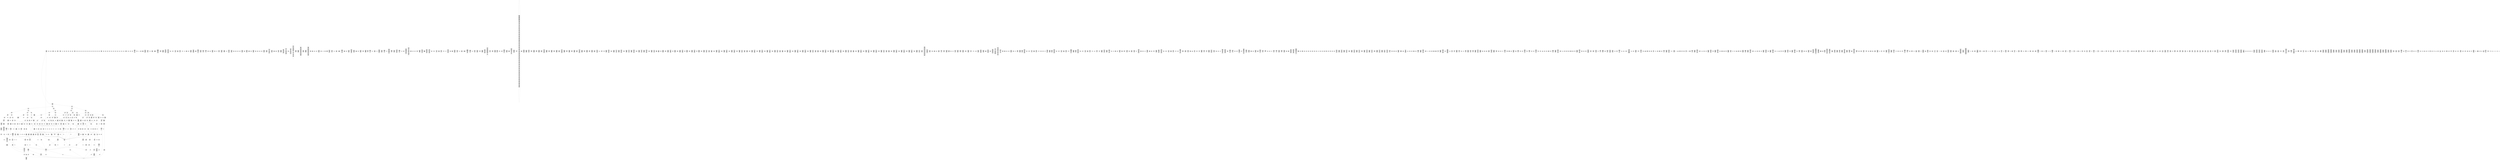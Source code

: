 /* Generated by GvGen v.1.0 (https://www.github.com/stricaud/gvgen) */

digraph G {
compound=true;
   node1 [label="[anywhere]"];
   node2 [label="# 0x0
PUSHX Data
PUSHX Data
MSTORE
PUSHX LogicData
CALLDATASIZE
LT
PUSHX Data
JUMPI
"];
   node3 [label="# 0xd
PUSHX Data
CALLDATALOAD
PUSHX BitData
SHR
PUSHX LogicData
GT
PUSHX Data
JUMPI
"];
   node4 [label="# 0x1e
PUSHX LogicData
GT
PUSHX Data
JUMPI
"];
   node5 [label="# 0x29
PUSHX LogicData
GT
PUSHX Data
JUMPI
"];
   node6 [label="# 0x34
PUSHX LogicData
EQ
PUSHX Data
JUMPI
"];
   node7 [label="# 0x3f
PUSHX LogicData
EQ
PUSHX Data
JUMPI
"];
   node8 [label="# 0x4a
PUSHX LogicData
EQ
PUSHX Data
JUMPI
"];
   node9 [label="# 0x55
PUSHX LogicData
EQ
PUSHX Data
JUMPI
"];
   node10 [label="# 0x60
PUSHX LogicData
EQ
PUSHX Data
JUMPI
"];
   node11 [label="# 0x6b
PUSHX LogicData
EQ
PUSHX Data
JUMPI
"];
   node12 [label="# 0x76
PUSHX Data
JUMP
"];
   node13 [label="# 0x7a
JUMPDEST
PUSHX LogicData
EQ
PUSHX Data
JUMPI
"];
   node14 [label="# 0x86
PUSHX LogicData
EQ
PUSHX Data
JUMPI
"];
   node15 [label="# 0x91
PUSHX LogicData
EQ
PUSHX Data
JUMPI
"];
   node16 [label="# 0x9c
PUSHX LogicData
EQ
PUSHX Data
JUMPI
"];
   node17 [label="# 0xa7
PUSHX LogicData
EQ
PUSHX Data
JUMPI
"];
   node18 [label="# 0xb2
PUSHX Data
JUMP
"];
   node19 [label="# 0xb6
JUMPDEST
PUSHX LogicData
GT
PUSHX Data
JUMPI
"];
   node20 [label="# 0xc2
PUSHX LogicData
EQ
PUSHX Data
JUMPI
"];
   node21 [label="# 0xcd
PUSHX LogicData
EQ
PUSHX Data
JUMPI
"];
   node22 [label="# 0xd8
PUSHX LogicData
EQ
PUSHX Data
JUMPI
"];
   node23 [label="# 0xe3
PUSHX LogicData
EQ
PUSHX Data
JUMPI
"];
   node24 [label="# 0xee
PUSHX LogicData
EQ
PUSHX Data
JUMPI
"];
   node25 [label="# 0xf9
PUSHX LogicData
EQ
PUSHX Data
JUMPI
"];
   node26 [label="# 0x104
PUSHX Data
JUMP
"];
   node27 [label="# 0x108
JUMPDEST
PUSHX LogicData
EQ
PUSHX Data
JUMPI
"];
   node28 [label="# 0x114
PUSHX LogicData
EQ
PUSHX Data
JUMPI
"];
   node29 [label="# 0x11f
PUSHX LogicData
EQ
PUSHX Data
JUMPI
"];
   node30 [label="# 0x12a
PUSHX LogicData
EQ
PUSHX Data
JUMPI
"];
   node31 [label="# 0x135
PUSHX LogicData
EQ
PUSHX Data
JUMPI
"];
   node32 [label="# 0x140
PUSHX Data
JUMP
"];
   node33 [label="# 0x144
JUMPDEST
PUSHX LogicData
GT
PUSHX Data
JUMPI
"];
   node34 [label="# 0x150
PUSHX LogicData
GT
PUSHX Data
JUMPI
"];
   node35 [label="# 0x15b
PUSHX LogicData
EQ
PUSHX Data
JUMPI
"];
   node36 [label="# 0x166
PUSHX LogicData
EQ
PUSHX Data
JUMPI
"];
   node37 [label="# 0x171
PUSHX LogicData
EQ
PUSHX Data
JUMPI
"];
   node38 [label="# 0x17c
PUSHX LogicData
EQ
PUSHX Data
JUMPI
"];
   node39 [label="# 0x187
PUSHX LogicData
EQ
PUSHX Data
JUMPI
"];
   node40 [label="# 0x192
PUSHX LogicData
EQ
PUSHX Data
JUMPI
"];
   node41 [label="# 0x19d
PUSHX Data
JUMP
"];
   node42 [label="# 0x1a1
JUMPDEST
PUSHX LogicData
EQ
PUSHX Data
JUMPI
"];
   node43 [label="# 0x1ad
PUSHX LogicData
EQ
PUSHX Data
JUMPI
"];
   node44 [label="# 0x1b8
PUSHX LogicData
EQ
PUSHX Data
JUMPI
"];
   node45 [label="# 0x1c3
PUSHX LogicData
EQ
PUSHX Data
JUMPI
"];
   node46 [label="# 0x1ce
PUSHX LogicData
EQ
PUSHX Data
JUMPI
"];
   node47 [label="# 0x1d9
PUSHX Data
JUMP
"];
   node48 [label="# 0x1dd
JUMPDEST
PUSHX LogicData
GT
PUSHX Data
JUMPI
"];
   node49 [label="# 0x1e9
PUSHX LogicData
EQ
PUSHX Data
JUMPI
"];
   node50 [label="# 0x1f4
PUSHX LogicData
EQ
PUSHX Data
JUMPI
"];
   node51 [label="# 0x1ff
PUSHX LogicData
EQ
PUSHX Data
JUMPI
"];
   node52 [label="# 0x20a
PUSHX LogicData
EQ
PUSHX Data
JUMPI
"];
   node53 [label="# 0x215
PUSHX LogicData
EQ
PUSHX Data
JUMPI
"];
   node54 [label="# 0x220
PUSHX Data
JUMP
"];
   node55 [label="# 0x224
JUMPDEST
PUSHX LogicData
EQ
PUSHX Data
JUMPI
"];
   node56 [label="# 0x230
PUSHX LogicData
EQ
PUSHX Data
JUMPI
"];
   node57 [label="# 0x23b
PUSHX LogicData
EQ
PUSHX Data
JUMPI
"];
   node58 [label="# 0x246
PUSHX LogicData
EQ
PUSHX Data
JUMPI
"];
   node59 [label="# 0x251
PUSHX LogicData
EQ
PUSHX Data
JUMPI
"];
   node60 [label="# 0x25c
JUMPDEST
PUSHX Data
REVERT
"];
   node61 [label="# 0x261
JUMPDEST
CALLVALUE
ISZERO
PUSHX Data
JUMPI
"];
   node62 [label="# 0x269
PUSHX Data
REVERT
"];
   node63 [label="# 0x26d
JUMPDEST
PUSHX Data
PUSHX Data
CALLDATASIZE
PUSHX Data
PUSHX Data
JUMP
"];
   node64 [label="# 0x27c
JUMPDEST
PUSHX Data
JUMP
"];
   node65 [label="# 0x281
JUMPDEST
PUSHX MemData
MLOAD
PUSHX Data
PUSHX Data
JUMP
"];
   node66 [label="# 0x28e
JUMPDEST
PUSHX MemData
MLOAD
SUB
RETURN
"];
   node67 [label="# 0x297
JUMPDEST
CALLVALUE
ISZERO
PUSHX Data
JUMPI
"];
   node68 [label="# 0x29f
PUSHX Data
REVERT
"];
   node69 [label="# 0x2a3
JUMPDEST
PUSHX Data
PUSHX Data
CALLDATASIZE
PUSHX Data
PUSHX Data
JUMP
"];
   node70 [label="# 0x2b2
JUMPDEST
PUSHX Data
JUMP
"];
   node71 [label="# 0x2b7
JUMPDEST
PUSHX MemData
MLOAD
PUSHX Data
PUSHX Data
JUMP
"];
   node72 [label="# 0x2c4
JUMPDEST
CALLVALUE
ISZERO
PUSHX Data
JUMPI
"];
   node73 [label="# 0x2cc
PUSHX Data
REVERT
"];
   node74 [label="# 0x2d0
JUMPDEST
PUSHX Data
PUSHX Data
CALLDATASIZE
PUSHX Data
PUSHX Data
JUMP
"];
   node75 [label="# 0x2df
JUMPDEST
PUSHX Data
JUMP
"];
   node76 [label="# 0x2e4
JUMPDEST
PUSHX MemData
MLOAD
PUSHX Data
PUSHX Data
JUMP
"];
   node77 [label="# 0x2f1
JUMPDEST
CALLVALUE
ISZERO
PUSHX Data
JUMPI
"];
   node78 [label="# 0x2f9
PUSHX Data
REVERT
"];
   node79 [label="# 0x2fd
JUMPDEST
PUSHX Data
PUSHX Data
JUMP
"];
   node80 [label="# 0x306
JUMPDEST
PUSHX MemData
MLOAD
PUSHX Data
PUSHX Data
JUMP
"];
   node81 [label="# 0x313
JUMPDEST
CALLVALUE
ISZERO
PUSHX Data
JUMPI
"];
   node82 [label="# 0x31b
PUSHX Data
REVERT
"];
   node83 [label="# 0x31f
JUMPDEST
PUSHX Data
PUSHX Data
JUMP
"];
   node84 [label="# 0x328
JUMPDEST
STOP
"];
   node85 [label="# 0x32a
JUMPDEST
CALLVALUE
ISZERO
PUSHX Data
JUMPI
"];
   node86 [label="# 0x332
PUSHX Data
REVERT
"];
   node87 [label="# 0x336
JUMPDEST
PUSHX Data
PUSHX Data
CALLDATASIZE
PUSHX Data
PUSHX Data
JUMP
"];
   node88 [label="# 0x345
JUMPDEST
PUSHX Data
JUMP
"];
   node89 [label="# 0x34a
JUMPDEST
CALLVALUE
ISZERO
PUSHX Data
JUMPI
"];
   node90 [label="# 0x352
PUSHX Data
REVERT
"];
   node91 [label="# 0x356
JUMPDEST
PUSHX Data
PUSHX Data
CALLDATASIZE
PUSHX Data
PUSHX Data
JUMP
"];
   node92 [label="# 0x365
JUMPDEST
PUSHX Data
JUMP
"];
   node93 [label="# 0x36a
JUMPDEST
PUSHX Data
PUSHX Data
CALLDATASIZE
PUSHX Data
PUSHX Data
JUMP
"];
   node94 [label="# 0x378
JUMPDEST
PUSHX Data
JUMP
"];
   node95 [label="# 0x37d
JUMPDEST
CALLVALUE
ISZERO
PUSHX Data
JUMPI
"];
   node96 [label="# 0x385
PUSHX Data
REVERT
"];
   node97 [label="# 0x389
JUMPDEST
PUSHX Data
PUSHX Data
JUMP
"];
   node98 [label="# 0x392
JUMPDEST
PUSHX MemData
MLOAD
PUSHX Data
PUSHX Data
JUMP
"];
   node99 [label="# 0x39f
JUMPDEST
CALLVALUE
ISZERO
PUSHX Data
JUMPI
"];
   node100 [label="# 0x3a7
PUSHX Data
REVERT
"];
   node101 [label="# 0x3ab
JUMPDEST
PUSHX Data
PUSHX Data
CALLDATASIZE
PUSHX Data
PUSHX Data
JUMP
"];
   node102 [label="# 0x3ba
JUMPDEST
PUSHX Data
JUMP
"];
   node103 [label="# 0x3bf
JUMPDEST
CALLVALUE
ISZERO
PUSHX Data
JUMPI
"];
   node104 [label="# 0x3c7
PUSHX Data
REVERT
"];
   node105 [label="# 0x3cb
JUMPDEST
PUSHX Data
PUSHX Data
JUMP
"];
   node106 [label="# 0x3d4
JUMPDEST
PUSHX MemData
MLOAD
PUSHX Data
PUSHX Data
JUMP
"];
   node107 [label="# 0x3e1
JUMPDEST
CALLVALUE
ISZERO
PUSHX Data
JUMPI
"];
   node108 [label="# 0x3e9
PUSHX Data
REVERT
"];
   node109 [label="# 0x3ed
JUMPDEST
PUSHX Data
PUSHX Data
CALLDATASIZE
PUSHX Data
PUSHX Data
JUMP
"];
   node110 [label="# 0x3fc
JUMPDEST
PUSHX Data
JUMP
"];
   node111 [label="# 0x401
JUMPDEST
PUSHX MemData
MLOAD
PUSHX Data
PUSHX Data
JUMP
"];
   node112 [label="# 0x40e
JUMPDEST
CALLVALUE
ISZERO
PUSHX Data
JUMPI
"];
   node113 [label="# 0x416
PUSHX Data
REVERT
"];
   node114 [label="# 0x41a
JUMPDEST
PUSHX Data
PUSHX Data
CALLDATASIZE
PUSHX Data
PUSHX Data
JUMP
"];
   node115 [label="# 0x429
JUMPDEST
PUSHX Data
JUMP
"];
   node116 [label="# 0x42e
JUMPDEST
CALLVALUE
ISZERO
PUSHX Data
JUMPI
"];
   node117 [label="# 0x436
PUSHX Data
REVERT
"];
   node118 [label="# 0x43a
JUMPDEST
PUSHX Data
PUSHX Data
JUMP
"];
   node119 [label="# 0x443
JUMPDEST
CALLVALUE
ISZERO
PUSHX Data
JUMPI
"];
   node120 [label="# 0x44b
PUSHX Data
REVERT
"];
   node121 [label="# 0x44f
JUMPDEST
PUSHX Data
PUSHX Data
CALLDATASIZE
PUSHX Data
PUSHX Data
JUMP
"];
   node122 [label="# 0x45e
JUMPDEST
PUSHX Data
JUMP
"];
   node123 [label="# 0x463
JUMPDEST
CALLVALUE
ISZERO
PUSHX Data
JUMPI
"];
   node124 [label="# 0x46b
PUSHX Data
REVERT
"];
   node125 [label="# 0x46f
JUMPDEST
PUSHX Data
PUSHX Data
CALLDATASIZE
PUSHX Data
PUSHX Data
JUMP
"];
   node126 [label="# 0x47e
JUMPDEST
PUSHX Data
JUMP
"];
   node127 [label="# 0x483
JUMPDEST
CALLVALUE
ISZERO
PUSHX Data
JUMPI
"];
   node128 [label="# 0x48b
PUSHX Data
REVERT
"];
   node129 [label="# 0x48f
JUMPDEST
PUSHX Data
PUSHX Data
CALLDATASIZE
PUSHX Data
PUSHX Data
JUMP
"];
   node130 [label="# 0x49e
JUMPDEST
PUSHX Data
JUMP
"];
   node131 [label="# 0x4a3
JUMPDEST
CALLVALUE
ISZERO
PUSHX Data
JUMPI
"];
   node132 [label="# 0x4ab
PUSHX Data
REVERT
"];
   node133 [label="# 0x4af
JUMPDEST
PUSHX Data
PUSHX Data
CALLDATASIZE
PUSHX Data
PUSHX Data
JUMP
"];
   node134 [label="# 0x4be
JUMPDEST
PUSHX Data
JUMP
"];
   node135 [label="# 0x4c3
JUMPDEST
CALLVALUE
ISZERO
PUSHX Data
JUMPI
"];
   node136 [label="# 0x4cb
PUSHX Data
REVERT
"];
   node137 [label="# 0x4cf
JUMPDEST
PUSHX Data
PUSHX Data
CALLDATASIZE
PUSHX Data
PUSHX Data
JUMP
"];
   node138 [label="# 0x4de
JUMPDEST
PUSHX Data
JUMP
"];
   node139 [label="# 0x4e3
JUMPDEST
CALLVALUE
ISZERO
PUSHX Data
JUMPI
"];
   node140 [label="# 0x4eb
PUSHX Data
REVERT
"];
   node141 [label="# 0x4ef
JUMPDEST
PUSHX Data
PUSHX Data
CALLDATASIZE
PUSHX Data
PUSHX Data
JUMP
"];
   node142 [label="# 0x4fe
JUMPDEST
PUSHX Data
JUMP
"];
   node143 [label="# 0x503
JUMPDEST
CALLVALUE
ISZERO
PUSHX Data
JUMPI
"];
   node144 [label="# 0x50b
PUSHX Data
REVERT
"];
   node145 [label="# 0x50f
JUMPDEST
PUSHX Data
PUSHX Data
CALLDATASIZE
PUSHX Data
PUSHX Data
JUMP
"];
   node146 [label="# 0x51e
JUMPDEST
PUSHX Data
JUMP
"];
   node147 [label="# 0x523
JUMPDEST
CALLVALUE
ISZERO
PUSHX Data
JUMPI
"];
   node148 [label="# 0x52b
PUSHX Data
REVERT
"];
   node149 [label="# 0x52f
JUMPDEST
PUSHX Data
PUSHX Data
JUMP
"];
   node150 [label="# 0x538
JUMPDEST
CALLVALUE
ISZERO
PUSHX Data
JUMPI
"];
   node151 [label="# 0x540
PUSHX Data
REVERT
"];
   node152 [label="# 0x544
JUMPDEST
PUSHX Data
PUSHX Data
CALLDATASIZE
PUSHX Data
PUSHX Data
JUMP
"];
   node153 [label="# 0x553
JUMPDEST
PUSHX Data
JUMP
"];
   node154 [label="# 0x558
JUMPDEST
CALLVALUE
ISZERO
PUSHX Data
JUMPI
"];
   node155 [label="# 0x560
PUSHX Data
REVERT
"];
   node156 [label="# 0x564
JUMPDEST
PUSHX Data
PUSHX Data
CALLDATASIZE
PUSHX Data
PUSHX Data
JUMP
"];
   node157 [label="# 0x573
JUMPDEST
PUSHX Data
JUMP
"];
   node158 [label="# 0x578
JUMPDEST
CALLVALUE
ISZERO
PUSHX Data
JUMPI
"];
   node159 [label="# 0x580
PUSHX Data
REVERT
"];
   node160 [label="# 0x584
JUMPDEST
PUSHX Data
PUSHX Data
JUMP
"];
   node161 [label="# 0x58d
JUMPDEST
CALLVALUE
ISZERO
PUSHX Data
JUMPI
"];
   node162 [label="# 0x595
PUSHX Data
REVERT
"];
   node163 [label="# 0x599
JUMPDEST
PUSHX Data
PUSHX Data
CALLDATASIZE
PUSHX Data
PUSHX Data
JUMP
"];
   node164 [label="# 0x5a8
JUMPDEST
PUSHX Data
JUMP
"];
   node165 [label="# 0x5ad
JUMPDEST
CALLVALUE
ISZERO
PUSHX Data
JUMPI
"];
   node166 [label="# 0x5b5
PUSHX Data
REVERT
"];
   node167 [label="# 0x5b9
JUMPDEST
PUSHX Data
PUSHX Data
JUMP
"];
   node168 [label="# 0x5c2
JUMPDEST
CALLVALUE
ISZERO
PUSHX Data
JUMPI
"];
   node169 [label="# 0x5ca
PUSHX Data
REVERT
"];
   node170 [label="# 0x5ce
JUMPDEST
PUSHX Data
PUSHX Data
CALLDATASIZE
PUSHX Data
PUSHX Data
JUMP
"];
   node171 [label="# 0x5dd
JUMPDEST
PUSHX Data
JUMP
"];
   node172 [label="# 0x5e2
JUMPDEST
PUSHX MemData
MLOAD
PUSHX Data
PUSHX Data
JUMP
"];
   node173 [label="# 0x5ef
JUMPDEST
CALLVALUE
ISZERO
PUSHX Data
JUMPI
"];
   node174 [label="# 0x5f7
PUSHX Data
REVERT
"];
   node175 [label="# 0x5fb
JUMPDEST
PUSHX Data
PUSHX Data
CALLDATASIZE
PUSHX Data
PUSHX Data
JUMP
"];
   node176 [label="# 0x60a
JUMPDEST
PUSHX Data
JUMP
"];
   node177 [label="# 0x60f
JUMPDEST
CALLVALUE
ISZERO
PUSHX Data
JUMPI
"];
   node178 [label="# 0x617
PUSHX Data
REVERT
"];
   node179 [label="# 0x61b
JUMPDEST
PUSHX Data
PUSHX Data
CALLDATASIZE
PUSHX Data
PUSHX Data
JUMP
"];
   node180 [label="# 0x62a
JUMPDEST
PUSHX Data
JUMP
"];
   node181 [label="# 0x62f
JUMPDEST
CALLVALUE
ISZERO
PUSHX Data
JUMPI
"];
   node182 [label="# 0x637
PUSHX Data
REVERT
"];
   node183 [label="# 0x63b
JUMPDEST
PUSHX Data
PUSHX Data
CALLDATASIZE
PUSHX Data
PUSHX Data
JUMP
"];
   node184 [label="# 0x64a
JUMPDEST
PUSHX Data
JUMP
"];
   node185 [label="# 0x64f
JUMPDEST
CALLVALUE
ISZERO
PUSHX Data
JUMPI
"];
   node186 [label="# 0x657
PUSHX Data
REVERT
"];
   node187 [label="# 0x65b
JUMPDEST
PUSHX Data
PUSHX Data
CALLDATASIZE
PUSHX Data
PUSHX Data
JUMP
"];
   node188 [label="# 0x66a
JUMPDEST
PUSHX Data
JUMP
"];
   node189 [label="# 0x66f
JUMPDEST
CALLVALUE
ISZERO
PUSHX Data
JUMPI
"];
   node190 [label="# 0x677
PUSHX Data
REVERT
"];
   node191 [label="# 0x67b
JUMPDEST
PUSHX Data
PUSHX Data
JUMP
"];
   node192 [label="# 0x684
JUMPDEST
CALLVALUE
ISZERO
PUSHX Data
JUMPI
"];
   node193 [label="# 0x68c
PUSHX Data
REVERT
"];
   node194 [label="# 0x690
JUMPDEST
PUSHX Data
PUSHX Data
CALLDATASIZE
PUSHX Data
PUSHX Data
JUMP
"];
   node195 [label="# 0x69f
JUMPDEST
PUSHX Data
JUMP
"];
   node196 [label="# 0x6a4
JUMPDEST
CALLVALUE
ISZERO
PUSHX Data
JUMPI
"];
   node197 [label="# 0x6ac
PUSHX Data
REVERT
"];
   node198 [label="# 0x6b0
JUMPDEST
PUSHX Data
PUSHX Data
CALLDATASIZE
PUSHX Data
PUSHX Data
JUMP
"];
   node199 [label="# 0x6bf
JUMPDEST
PUSHX Data
JUMP
"];
   node200 [label="# 0x6c4
JUMPDEST
CALLVALUE
ISZERO
PUSHX Data
JUMPI
"];
   node201 [label="# 0x6cc
PUSHX Data
REVERT
"];
   node202 [label="# 0x6d0
JUMPDEST
PUSHX Data
PUSHX Data
CALLDATASIZE
PUSHX Data
PUSHX Data
JUMP
"];
   node203 [label="# 0x6df
JUMPDEST
PUSHX Data
JUMP
"];
   node204 [label="# 0x6e4
JUMPDEST
CALLVALUE
ISZERO
PUSHX Data
JUMPI
"];
   node205 [label="# 0x6ec
PUSHX Data
REVERT
"];
   node206 [label="# 0x6f0
JUMPDEST
PUSHX Data
PUSHX Data
CALLDATASIZE
PUSHX Data
PUSHX Data
JUMP
"];
   node207 [label="# 0x6ff
JUMPDEST
PUSHX Data
JUMP
"];
   node208 [label="# 0x704
JUMPDEST
CALLVALUE
ISZERO
PUSHX Data
JUMPI
"];
   node209 [label="# 0x70c
PUSHX Data
REVERT
"];
   node210 [label="# 0x710
JUMPDEST
PUSHX Data
PUSHX Data
CALLDATASIZE
PUSHX Data
PUSHX Data
JUMP
"];
   node211 [label="# 0x71f
JUMPDEST
PUSHX Data
JUMP
"];
   node212 [label="# 0x724
JUMPDEST
CALLVALUE
ISZERO
PUSHX Data
JUMPI
"];
   node213 [label="# 0x72c
PUSHX Data
REVERT
"];
   node214 [label="# 0x730
JUMPDEST
PUSHX Data
PUSHX Data
CALLDATASIZE
PUSHX Data
PUSHX Data
JUMP
"];
   node215 [label="# 0x73f
JUMPDEST
PUSHX Data
JUMP
"];
   node216 [label="# 0x744
JUMPDEST
CALLVALUE
ISZERO
PUSHX Data
JUMPI
"];
   node217 [label="# 0x74c
PUSHX Data
REVERT
"];
   node218 [label="# 0x750
JUMPDEST
PUSHX Data
PUSHX Data
CALLDATASIZE
PUSHX Data
PUSHX Data
JUMP
"];
   node219 [label="# 0x75f
JUMPDEST
PUSHX Data
JUMP
"];
   node220 [label="# 0x764
JUMPDEST
PUSHX MemData
MLOAD
PUSHX Data
PUSHX Data
JUMP
"];
   node221 [label="# 0x772
JUMPDEST
CALLVALUE
ISZERO
PUSHX Data
JUMPI
"];
   node222 [label="# 0x77a
PUSHX Data
REVERT
"];
   node223 [label="# 0x77e
JUMPDEST
PUSHX Data
PUSHX Data
CALLDATASIZE
PUSHX Data
PUSHX Data
JUMP
"];
   node224 [label="# 0x78d
JUMPDEST
PUSHX Data
JUMP
"];
   node225 [label="# 0x792
JUMPDEST
CALLVALUE
ISZERO
PUSHX Data
JUMPI
"];
   node226 [label="# 0x79a
PUSHX Data
REVERT
"];
   node227 [label="# 0x79e
JUMPDEST
PUSHX Data
PUSHX Data
CALLDATASIZE
PUSHX Data
PUSHX Data
JUMP
"];
   node228 [label="# 0x7ad
JUMPDEST
PUSHX Data
JUMP
"];
   node229 [label="# 0x7b2
JUMPDEST
CALLVALUE
ISZERO
PUSHX Data
JUMPI
"];
   node230 [label="# 0x7ba
PUSHX Data
REVERT
"];
   node231 [label="# 0x7be
JUMPDEST
PUSHX Data
PUSHX Data
CALLDATASIZE
PUSHX Data
PUSHX Data
JUMP
"];
   node232 [label="# 0x7cd
JUMPDEST
PUSHX Data
JUMP
"];
   node233 [label="# 0x7d2
JUMPDEST
PUSHX Data
PUSHX ArithData
PUSHX BitData
PUSHX BitData
SHL
SUB
NOT
AND
PUSHX BitData
PUSHX BitData
SHL
EQ
PUSHX Data
JUMPI
"];
   node234 [label="# 0x7ee
PUSHX Data
PUSHX Data
JUMP
"];
   node235 [label="# 0x7f7
JUMPDEST
"];
   node236 [label="# 0x7fa
JUMPDEST
JUMP
"];
   node237 [label="# 0x7ff
JUMPDEST
PUSHX Data
PUSHX Data
JUMP
"];
   node238 [label="# 0x807
JUMPDEST
PUSHX Data
PUSHX Data
PUSHX Data
PUSHX Data
JUMP
"];
   node239 [label="# 0x82a
JUMPDEST
PUSHX MemData
MLOAD
PUSHX BitData
AND
PUSHX BitData
SHL
MSTORE
PUSHX ArithData
ADD
PUSHX Data
PUSHX Data
JUMP
"];
   node240 [label="# 0x846
JUMPDEST
PUSHX Data
PUSHX MemData
MLOAD
SUB
EXTCODESIZE
ISZERO
ISZERO
PUSHX Data
JUMPI
"];
   node241 [label="# 0x85a
PUSHX Data
REVERT
"];
   node242 [label="# 0x85e
JUMPDEST
GAS
DELEGATECALL
ISZERO
ISZERO
PUSHX Data
JUMPI
"];
   node243 [label="# 0x869
RETURNDATASIZE
PUSHX Data
RETURNDATACOPY
RETURNDATASIZE
PUSHX Data
REVERT
"];
   node244 [label="# 0x872
JUMPDEST
PUSHX MemData
MLOAD
RETURNDATASIZE
PUSHX Data
RETURNDATACOPY
PUSHX ArithData
RETURNDATASIZE
ADD
PUSHX BitData
NOT
AND
ADD
PUSHX Data
MSTORE
PUSHX Data
ADD
PUSHX Data
JUMP
"];
   node245 [label="# 0x89a
JUMPDEST
PUSHX Data
PUSHX StorData
SLOAD
LT
PUSHX Data
JUMPI
"];
   node246 [label="# 0x8a8
PUSHX BitData
PUSHX BitData
SHL
PUSHX Data
MSTORE
PUSHX Data
PUSHX Data
MSTORE
PUSHX Data
PUSHX Data
REVERT
"];
   node247 [label="# 0x8bd
JUMPDEST
PUSHX Data
MSTORE
PUSHX Data
SHA3
PUSHX ArithData
MUL
ADD
PUSHX ArithData
ADD
SLOAD
PUSHX ArithData
PUSHX BitData
PUSHX BitData
SHL
SUB
AND
JUMP
"];
   node248 [label="# 0x8e0
JUMPDEST
PUSHX Data
PUSHX StorData
SLOAD
PUSHX Data
PUSHX Data
JUMP
"];
   node249 [label="# 0x8ef
JUMPDEST
PUSHX ArithData
ADD
PUSHX ArithData
DIV
MUL
PUSHX ArithData
ADD
PUSHX MemData
MLOAD
ADD
PUSHX Data
MSTORE
MSTORE
PUSHX ArithData
ADD
SLOAD
PUSHX Data
PUSHX Data
JUMP
"];
   node250 [label="# 0x91b
JUMPDEST
ISZERO
PUSHX Data
JUMPI
"];
   node251 [label="# 0x922
PUSHX LogicData
LT
PUSHX Data
JUMPI
"];
   node252 [label="# 0x92a
PUSHX ArithData
SLOAD
DIV
MUL
MSTORE
PUSHX ArithData
ADD
PUSHX Data
JUMP
"];
   node253 [label="# 0x93d
JUMPDEST
ADD
PUSHX Data
MSTORE
PUSHX Data
PUSHX Data
SHA3
"];
   node254 [label="# 0x94b
JUMPDEST
SLOAD
MSTORE
PUSHX ArithData
ADD
PUSHX ArithData
ADD
GT
PUSHX Data
JUMPI
"];
   node255 [label="# 0x95f
SUB
PUSHX BitData
AND
ADD
"];
   node256 [label="# 0x968
JUMPDEST
JUMP
"];
   node257 [label="# 0x972
JUMPDEST
PUSHX StorData
SLOAD
PUSHX ArithData
PUSHX BitData
PUSHX BitData
SHL
SUB
AND
CALLER
EQ
PUSHX Data
JUMPI
"];
   node258 [label="# 0x985
PUSHX Data
REVERT
"];
   node259 [label="# 0x989
JUMPDEST
PUSHX StorData
SLOAD
PUSHX BitData
NOT
AND
PUSHX BitData
OR
SSTORE
PUSHX MemData
MLOAD
PUSHX Data
PUSHX Data
LOGX
JUMP
"];
   node260 [label="# 0x9c3
JUMPDEST
PUSHX Data
PUSHX Data
PUSHX Data
JUMP
"];
   node261 [label="# 0x9ce
JUMPDEST
PUSHX Data
JUMPI
"];
   node262 [label="# 0x9d3
PUSHX MemData
MLOAD
PUSHX BitData
PUSHX BitData
SHL
MSTORE
PUSHX ArithData
ADD
PUSHX Data
PUSHX Data
JUMP
"];
   node263 [label="# 0x9ea
JUMPDEST
PUSHX MemData
MLOAD
SUB
REVERT
"];
   node264 [label="# 0x9f3
JUMPDEST
PUSHX Data
MSTORE
PUSHX Data
PUSHX Data
MSTORE
PUSHX Data
SHA3
SLOAD
PUSHX ArithData
PUSHX BitData
PUSHX BitData
SHL
SUB
AND
JUMP
"];
   node265 [label="# 0xa0f
JUMPDEST
PUSHX Data
PUSHX Data
PUSHX Data
JUMP
"];
   node266 [label="# 0xa1a
JUMPDEST
PUSHX ArithData
PUSHX BitData
PUSHX BitData
SHL
SUB
AND
PUSHX ArithData
PUSHX BitData
PUSHX BitData
SHL
SUB
AND
EQ
ISZERO
PUSHX Data
JUMPI
"];
   node267 [label="# 0xa37
PUSHX MemData
MLOAD
PUSHX BitData
PUSHX BitData
SHL
MSTORE
PUSHX ArithData
ADD
PUSHX Data
PUSHX Data
JUMP
"];
   node268 [label="# 0xa4e
JUMPDEST
PUSHX ArithData
PUSHX BitData
PUSHX BitData
SHL
SUB
AND
PUSHX Data
PUSHX Data
JUMP
"];
   node269 [label="# 0xa60
JUMPDEST
PUSHX ArithData
PUSHX BitData
PUSHX BitData
SHL
SUB
AND
EQ
PUSHX Data
JUMPI
"];
   node270 [label="# 0xa70
PUSHX Data
PUSHX Data
PUSHX Data
JUMP
"];
   node271 [label="# 0xa7c
JUMPDEST
PUSHX Data
JUMPI
"];
   node272 [label="# 0xa81
PUSHX MemData
MLOAD
PUSHX BitData
PUSHX BitData
SHL
MSTORE
PUSHX ArithData
ADD
PUSHX Data
PUSHX Data
JUMP
"];
   node273 [label="# 0xa98
JUMPDEST
PUSHX Data
PUSHX Data
JUMP
"];
   node274 [label="# 0xaa2
JUMPDEST
JUMP
"];
   node275 [label="# 0xaa7
JUMPDEST
PUSHX LogicData
PUSHX StorData
SLOAD
EQ
ISZERO
PUSHX Data
JUMPI
"];
   node276 [label="# 0xab3
PUSHX MemData
MLOAD
PUSHX BitData
PUSHX BitData
SHL
MSTORE
PUSHX ArithData
ADD
PUSHX Data
PUSHX Data
JUMP
"];
   node277 [label="# 0xaca
JUMPDEST
PUSHX Data
PUSHX Data
SSTORE
PUSHX LogicData
CALLVALUE
EQ
PUSHX Data
JUMPI
"];
   node278 [label="# 0xadf
PUSHX Data
REVERT
"];
   node279 [label="# 0xae3
JUMPDEST
PUSHX StorData
SLOAD
PUSHX BitData
PUSHX Data
DIV
AND
ISZERO
ISZERO
PUSHX LogicData
EQ
PUSHX Data
JUMPI
"];
   node280 [label="# 0xaf9
PUSHX MemData
MLOAD
PUSHX BitData
PUSHX BitData
SHL
MSTORE
PUSHX ArithData
ADD
PUSHX Data
PUSHX Data
JUMP
"];
   node281 [label="# 0xb10
JUMPDEST
PUSHX Data
PUSHX Data
JUMP
"];
   node282 [label="# 0xb19
JUMPDEST
ISZERO
PUSHX Data
JUMPI
"];
   node283 [label="# 0xb20
PUSHX Data
PUSHX Data
JUMP
"];
   node284 [label="# 0xb29
JUMPDEST
PUSHX Data
JUMPI
"];
   node285 [label="# 0xb2e
PUSHX MemData
MLOAD
PUSHX BitData
PUSHX BitData
SHL
MSTORE
PUSHX ArithData
ADD
PUSHX Data
PUSHX Data
JUMP
"];
   node286 [label="# 0xb45
JUMPDEST
EQ
ISZERO
PUSHX Data
JUMPI
"];
   node287 [label="# 0xb4e
PUSHX MemData
MLOAD
PUSHX BitData
PUSHX BitData
SHL
MSTORE
PUSHX ArithData
ADD
PUSHX Data
PUSHX Data
JUMP
"];
   node288 [label="# 0xb65
JUMPDEST
PUSHX Data
PUSHX Data
PUSHX Data
JUMP
"];
   node289 [label="# 0xb70
JUMPDEST
GT
PUSHX Data
JUMPI
"];
   node290 [label="# 0xb76
PUSHX MemData
MLOAD
PUSHX BitData
PUSHX BitData
SHL
MSTORE
PUSHX ArithData
ADD
PUSHX Data
PUSHX Data
JUMP
"];
   node291 [label="# 0xb8d
JUMPDEST
PUSHX Data
PUSHX Data
JUMP
"];
   node292 [label="# 0xb96
JUMPDEST
ISZERO
PUSHX Data
JUMPI
"];
   node293 [label="# 0xb9d
PUSHX Data
PUSHX Data
JUMP
"];
   node294 [label="# 0xba6
JUMPDEST
PUSHX Data
JUMPI
"];
   node295 [label="# 0xbab
PUSHX MemData
MLOAD
PUSHX BitData
PUSHX BitData
SHL
MSTORE
PUSHX ArithData
ADD
PUSHX Data
PUSHX Data
JUMP
"];
   node296 [label="# 0xbc2
JUMPDEST
PUSHX Data
PUSHX MemData
MLOAD
PUSHX ArithData
ADD
PUSHX Data
PUSHX Data
JUMP
"];
   node297 [label="# 0xbd7
JUMPDEST
PUSHX MemData
MLOAD
PUSHX BitData
NOT
SUB
ADD
MSTORE
MSTORE
MLOAD
PUSHX ArithData
ADD
SHA3
PUSHX Data
MSTORE
PUSHX Data
MSTORE
SHA3
SLOAD
PUSHX BitData
AND
ISZERO
PUSHX Data
JUMPI
"];
   node298 [label="# 0xc08
PUSHX MemData
MLOAD
PUSHX BitData
PUSHX BitData
SHL
MSTORE
PUSHX ArithData
ADD
PUSHX Data
PUSHX Data
JUMP
"];
   node299 [label="# 0xc1f
JUMPDEST
PUSHX Data
PUSHX Data
PUSHX Data
JUMP
"];
   node300 [label="# 0xc29
JUMPDEST
PUSHX Data
PUSHX Data
JUMP
"];
   node301 [label="# 0xc33
JUMPDEST
MSTORE
PUSHX ArithData
ADD
MSTORE
PUSHX StorData
SLOAD
LT
PUSHX Data
JUMPI
"];
   node302 [label="# 0xc4a
PUSHX BitData
PUSHX BitData
SHL
PUSHX Data
MSTORE
PUSHX Data
PUSHX Data
MSTORE
PUSHX Data
PUSHX Data
REVERT
"];
   node303 [label="# 0xc5f
JUMPDEST
PUSHX Data
MSTORE
PUSHX Data
SHA3
PUSHX ArithData
MUL
ADD
PUSHX ArithData
ADD
SLOAD
PUSHX BitData
PUSHX BitData
SHL
DIV
PUSHX BitData
AND
PUSHX Data
PUSHX Data
PUSHX Data
JUMP
"];
   node304 [label="# 0xc8a
JUMPDEST
SLOAD
PUSHX Data
AND
PUSHX ArithData
EXP
MUL
MUL
NOT
AND
OR
SSTORE
PUSHX StorData
SLOAD
PUSHX ArithData
ADD
SSTORE
PUSHX Data
MSTORE
PUSHX Data
MLOAD
ADD
MSTORE
MSTORE
PUSHX ArithData
ADD
MSTORE
PUSHX Data
PUSHX ArithData
ADD
PUSHX Data
JUMP
"];
   node305 [label="# 0xcf9
JUMPDEST
PUSHX Data
PUSHX Data
JUMP
"];
   node306 [label="# 0xd02
JUMPDEST
PUSHX Data
MLOAD
PUSHX ArithData
ADD
MSTORE
PUSHX Data
MSTORE
MSTORE
ADD
MSTORE
CALLER
ADD
MSTORE
PUSHX StorData
SLOAD
PUSHX ArithData
ADD
SSTORE
MSTORE
MLOAD
MLOAD
PUSHX ArithData
MUL
PUSHX ArithData
ADD
PUSHX Data
ADD
PUSHX Data
JUMP
"];
   node307 [label="# 0xd68
JUMPDEST
PUSHX ArithData
ADD
MLOAD
PUSHX Data
ADD
SLOAD
PUSHX ArithData
ADD
MLOAD
PUSHX BitData
AND
PUSHX BitData
PUSHX BitData
SHL
MUL
PUSHX BitData
PUSHX BitData
SHL
NOT
PUSHX ArithData
PUSHX BitData
PUSHX BitData
SHL
SUB
AND
PUSHX ArithData
PUSHX BitData
PUSHX BitData
SHL
SUB
NOT
AND
OR
AND
OR
SSTORE
PUSHX Data
MSTORE
PUSHX Data
MSTORE
SHA3
MLOAD
SSTORE
ADD
MLOAD
ADD
SSTORE
MSTORE
PUSHX Data
MSTORE
SHA3
SLOAD
PUSHX BitData
NOT
AND
OR
SSTORE
PUSHX Data
CALLER
PUSHX Data
JUMP
"];
   node308 [label="# 0xde9
JUMPDEST
PUSHX Data
PUSHX Data
PUSHX Data
PUSHX StorData
SLOAD
LT
PUSHX Data
JUMPI
"];
   node309 [label="# 0xe02
PUSHX BitData
PUSHX BitData
SHL
PUSHX Data
MSTORE
PUSHX Data
PUSHX Data
MSTORE
PUSHX Data
PUSHX Data
REVERT
"];
   node310 [label="# 0xe17
JUMPDEST
PUSHX Data
MSTORE
PUSHX Data
PUSHX Data
SHA3
PUSHX ArithData
MUL
ADD
PUSHX ArithData
ADD
PUSHX ArithData
SLOAD
PUSHX ArithData
EXP
DIV
PUSHX ArithData
PUSHX BitData
PUSHX BitData
SHL
SUB
AND
PUSHX ArithData
PUSHX BitData
PUSHX BitData
SHL
SUB
AND
PUSHX ArithData
PUSHX BitData
PUSHX BitData
SHL
SUB
AND
MSTORE
PUSHX ArithData
ADD
MSTORE
PUSHX ArithData
ADD
PUSHX Data
SHA3
PUSHX ArithData
ADD
PUSHX Data
SLOAD
PUSHX Data
PUSHX Data
JUMP
"];
   node311 [label="# 0xe6e
JUMPDEST
SSTORE
PUSHX Data
PUSHX Data
PUSHX Data
PUSHX StorData
SLOAD
LT
PUSHX Data
JUMPI
"];
   node312 [label="# 0xe8d
PUSHX BitData
PUSHX BitData
SHL
PUSHX Data
MSTORE
PUSHX Data
PUSHX Data
MSTORE
PUSHX Data
PUSHX Data
REVERT
"];
   node313 [label="# 0xea2
JUMPDEST
PUSHX Data
MSTORE
PUSHX Data
PUSHX Data
SHA3
PUSHX ArithData
MUL
ADD
PUSHX ArithData
ADD
PUSHX ArithData
SLOAD
PUSHX ArithData
EXP
DIV
PUSHX ArithData
PUSHX BitData
PUSHX BitData
SHL
SUB
AND
PUSHX ArithData
PUSHX BitData
PUSHX BitData
SHL
SUB
AND
PUSHX ArithData
PUSHX BitData
PUSHX BitData
SHL
SUB
AND
MSTORE
PUSHX ArithData
ADD
MSTORE
PUSHX ArithData
ADD
PUSHX Data
SHA3
PUSHX ArithData
ADD
PUSHX Data
SLOAD
PUSHX Data
PUSHX Data
JUMP
"];
   node314 [label="# 0xef9
JUMPDEST
SSTORE
PUSHX Data
PUSHX Data
SSTORE
JUMP
"];
   node315 [label="# 0xf0b
JUMPDEST
PUSHX StorData
SLOAD
JUMP
"];
   node316 [label="# 0xf11
JUMPDEST
PUSHX Data
PUSHX Data
PUSHX Data
JUMP
"];
   node317 [label="# 0xf1c
JUMPDEST
PUSHX Data
JUMP
"];
   node318 [label="# 0xf22
JUMPDEST
PUSHX Data
JUMPI
"];
   node319 [label="# 0xf27
PUSHX MemData
MLOAD
PUSHX BitData
PUSHX BitData
SHL
MSTORE
PUSHX ArithData
ADD
PUSHX Data
PUSHX Data
JUMP
"];
   node320 [label="# 0xf3e
JUMPDEST
PUSHX Data
PUSHX Data
JUMP
"];
   node321 [label="# 0xf49
JUMPDEST
PUSHX StorData
SLOAD
PUSHX Data
PUSHX Data
PUSHX BitData
AND
PUSHX Data
PUSHX Data
JUMP
"];
   node322 [label="# 0xf5d
JUMPDEST
JUMP
"];
   node323 [label="# 0xf62
JUMPDEST
PUSHX Data
PUSHX Data
JUMP
"];
   node324 [label="# 0xf6a
JUMPDEST
PUSHX Data
PUSHX Data
PUSHX Data
PUSHX Data
JUMP
"];
   node325 [label="# 0xf8d
JUMPDEST
PUSHX MemData
MLOAD
PUSHX BitData
AND
PUSHX BitData
SHL
MSTORE
PUSHX ArithData
ADD
PUSHX Data
PUSHX Data
JUMP
"];
   node326 [label="# 0xfa9
JUMPDEST
PUSHX Data
PUSHX MemData
MLOAD
SUB
EXTCODESIZE
ISZERO
ISZERO
PUSHX Data
JUMPI
"];
   node327 [label="# 0xfbe
PUSHX Data
REVERT
"];
   node328 [label="# 0xfc2
JUMPDEST
GAS
DELEGATECALL
ISZERO
ISZERO
PUSHX Data
JUMPI
"];
   node329 [label="# 0xfcd
RETURNDATASIZE
PUSHX Data
RETURNDATACOPY
RETURNDATASIZE
PUSHX Data
REVERT
"];
   node330 [label="# 0xfd6
JUMPDEST
PUSHX MemData
MLOAD
RETURNDATASIZE
PUSHX BitData
NOT
PUSHX ArithData
ADD
AND
ADD
PUSHX Data
MSTORE
ADD
PUSHX Data
PUSHX Data
JUMP
"];
   node331 [label="# 0xffa
JUMPDEST
PUSHX Data
PUSHX Data
PUSHX Data
JUMP
"];
   node332 [label="# 0x1005
JUMPDEST
LT
PUSHX Data
JUMPI
"];
   node333 [label="# 0x100c
PUSHX MemData
MLOAD
PUSHX BitData
PUSHX BitData
SHL
MSTORE
PUSHX ArithData
ADD
PUSHX Data
PUSHX Data
JUMP
"];
   node334 [label="# 0x1023
JUMPDEST
PUSHX ArithData
PUSHX BitData
PUSHX BitData
SHL
SUB
AND
PUSHX Data
MSTORE
PUSHX Data
PUSHX Data
MSTORE
PUSHX Data
SHA3
MSTORE
MSTORE
SHA3
SLOAD
JUMP
"];
   node335 [label="# 0x104c
JUMPDEST
PUSHX Data
JUMP
"];
   node336 [label="# 0x1051
JUMPDEST
PUSHX Data
PUSHX MemData
MLOAD
PUSHX ArithData
ADD
PUSHX Data
MSTORE
PUSHX Data
MSTORE
PUSHX Data
JUMP
"];
   node337 [label="# 0x106c
JUMPDEST
PUSHX Data
PUSHX Data
PUSHX Data
JUMP
"];
   node338 [label="# 0x1076
JUMPDEST
LT
PUSHX Data
JUMPI
"];
   node339 [label="# 0x107d
PUSHX MemData
MLOAD
PUSHX BitData
PUSHX BitData
SHL
MSTORE
PUSHX ArithData
ADD
PUSHX Data
PUSHX Data
JUMP
"];
   node340 [label="# 0x1094
JUMPDEST
PUSHX StorData
SLOAD
LT
PUSHX Data
JUMPI
"];
   node341 [label="# 0x10a0
PUSHX BitData
PUSHX BitData
SHL
PUSHX Data
MSTORE
PUSHX Data
PUSHX Data
MSTORE
PUSHX Data
PUSHX Data
REVERT
"];
   node342 [label="# 0x10b5
JUMPDEST
PUSHX Data
MSTORE
PUSHX Data
PUSHX Data
SHA3
ADD
SLOAD
JUMP
"];
   node343 [label="# 0x10c7
JUMPDEST
PUSHX StorData
SLOAD
PUSHX ArithData
PUSHX BitData
PUSHX BitData
SHL
SUB
AND
CALLER
EQ
PUSHX Data
JUMPI
"];
   node344 [label="# 0x10da
PUSHX Data
REVERT
"];
   node345 [label="# 0x10de
JUMPDEST
MLOAD
PUSHX Data
PUSHX Data
PUSHX ArithData
ADD
PUSHX Data
JUMP
"];
   node346 [label="# 0x10f1
JUMPDEST
JUMP
"];
   node347 [label="# 0x10f5
JUMPDEST
PUSHX Data
MSTORE
PUSHX Data
PUSHX Data
MSTORE
PUSHX Data
SHA3
SLOAD
PUSHX ArithData
PUSHX BitData
PUSHX BitData
SHL
SUB
AND
PUSHX Data
JUMPI
"];
   node348 [label="# 0x1113
PUSHX MemData
MLOAD
PUSHX BitData
PUSHX BitData
SHL
MSTORE
PUSHX ArithData
ADD
PUSHX Data
PUSHX Data
JUMP
"];
   node349 [label="# 0x112a
JUMPDEST
PUSHX StorData
SLOAD
PUSHX ArithData
PUSHX BitData
PUSHX BitData
SHL
SUB
AND
CALLER
EQ
PUSHX Data
JUMPI
"];
   node350 [label="# 0x113d
PUSHX Data
REVERT
"];
   node351 [label="# 0x1141
JUMPDEST
PUSHX ArithData
PUSHX BitData
PUSHX BitData
SHL
SUB
AND
PUSHX Data
MSTORE
PUSHX Data
PUSHX Data
MSTORE
PUSHX MemData
SHA3
PUSHX ArithData
ADD
SLOAD
PUSHX BitData
NOT
AND
SSTORE
MLOAD
PUSHX Data
LOGX
JUMP
"];
   node352 [label="# 0x118d
JUMPDEST
PUSHX Data
PUSHX ArithData
PUSHX BitData
PUSHX BitData
SHL
SUB
AND
PUSHX Data
JUMPI
"];
   node353 [label="# 0x119e
PUSHX MemData
MLOAD
PUSHX BitData
PUSHX BitData
SHL
MSTORE
PUSHX ArithData
ADD
PUSHX Data
PUSHX Data
JUMP
"];
   node354 [label="# 0x11b5
JUMPDEST
PUSHX ArithData
PUSHX BitData
PUSHX BitData
SHL
SUB
AND
PUSHX Data
MSTORE
PUSHX Data
PUSHX Data
MSTORE
PUSHX Data
SHA3
SLOAD
JUMP
"];
   node355 [label="# 0x11d1
JUMPDEST
PUSHX StorData
SLOAD
PUSHX ArithData
PUSHX BitData
PUSHX BitData
SHL
SUB
AND
CALLER
EQ
PUSHX Data
JUMPI
"];
   node356 [label="# 0x11e4
PUSHX Data
REVERT
"];
   node357 [label="# 0x11e8
JUMPDEST
PUSHX Data
PUSHX Data
JUMP
"];
   node358 [label="# 0x11f0
JUMPDEST
MSTORE
PUSHX Data
PUSHX ArithData
ADD
MSTORE
PUSHX BitData
AND
PUSHX ArithData
ADD
MSTORE
PUSHX ArithData
PUSHX BitData
PUSHX BitData
SHL
SUB
AND
PUSHX Data
MSTORE
PUSHX Data
MSTORE
PUSHX Data
SHA3
MLOAD
MLOAD
PUSHX Data
ADD
PUSHX Data
JUMP
"];
   node359 [label="# 0x1232
JUMPDEST
PUSHX ArithData
ADD
MLOAD
PUSHX ArithData
ADD
SLOAD
ISZERO
ISZERO
PUSHX BitData
NOT
AND
OR
SSTORE
PUSHX Data
ADD
MLOAD
PUSHX ArithData
ADD
SSTORE
PUSHX ArithData
ADD
MLOAD
PUSHX ArithData
ADD
SLOAD
PUSHX BitData
AND
AND
OR
SSTORE
MLOAD
PUSHX ArithData
PUSHX BitData
PUSHX BitData
SHL
SUB
AND
PUSHX Data
PUSHX Data
LOGX
JUMP
"];
   node360 [label="# 0x12aa
JUMPDEST
PUSHX Data
JUMP
"];
   node361 [label="# 0x12af
JUMPDEST
PUSHX Data
PUSHX Data
PUSHX Data
JUMP
"];
   node362 [label="# 0x12ba
JUMPDEST
PUSHX Data
JUMPI
"];
   node363 [label="# 0x12bf
PUSHX Data
PUSHX Data
JUMP
"];
   node364 [label="# 0x12c6
JUMPDEST
PUSHX StorData
SLOAD
LT
PUSHX Data
JUMPI
"];
   node365 [label="# 0x12d2
PUSHX BitData
PUSHX BitData
SHL
PUSHX Data
MSTORE
PUSHX Data
PUSHX Data
MSTORE
PUSHX Data
PUSHX Data
REVERT
"];
   node366 [label="# 0x12e7
JUMPDEST
PUSHX Data
MSTORE
PUSHX Data
SHA3
PUSHX ArithData
MUL
ADD
PUSHX ArithData
ADD
SLOAD
PUSHX BitData
PUSHX BitData
SHL
DIV
PUSHX BitData
AND
JUMP
"];
   node367 [label="# 0x130b
JUMPDEST
PUSHX Data
PUSHX Data
PUSHX Data
PUSHX Data
PUSHX Data
JUMP
"];
   node368 [label="# 0x131a
JUMPDEST
PUSHX ArithData
PUSHX BitData
PUSHX BitData
SHL
SUB
AND
MSTORE
PUSHX ArithData
ADD
MSTORE
PUSHX ArithData
ADD
PUSHX Data
SHA3
SLOAD
PUSHX Data
PUSHX Data
JUMP
"];
   node369 [label="# 0x133e
JUMPDEST
PUSHX ArithData
ADD
PUSHX ArithData
DIV
MUL
PUSHX ArithData
ADD
PUSHX MemData
MLOAD
ADD
PUSHX Data
MSTORE
MSTORE
PUSHX ArithData
ADD
SLOAD
PUSHX Data
PUSHX Data
JUMP
"];
   node370 [label="# 0x136a
JUMPDEST
ISZERO
PUSHX Data
JUMPI
"];
   node371 [label="# 0x1371
PUSHX LogicData
LT
PUSHX Data
JUMPI
"];
   node372 [label="# 0x1379
PUSHX ArithData
SLOAD
DIV
MUL
MSTORE
PUSHX ArithData
ADD
PUSHX Data
JUMP
"];
   node373 [label="# 0x138c
JUMPDEST
ADD
PUSHX Data
MSTORE
PUSHX Data
PUSHX Data
SHA3
"];
   node374 [label="# 0x139a
JUMPDEST
SLOAD
MSTORE
PUSHX ArithData
ADD
PUSHX ArithData
ADD
GT
PUSHX Data
JUMPI
"];
   node375 [label="# 0x13ae
SUB
PUSHX BitData
AND
ADD
"];
   node376 [label="# 0x13b7
JUMPDEST
JUMP
"];
   node377 [label="# 0x13c3
JUMPDEST
PUSHX StorData
SLOAD
PUSHX Data
DIV
PUSHX BitData
AND
JUMP
"];
   node378 [label="# 0x13d1
JUMPDEST
PUSHX ArithData
PUSHX BitData
PUSHX BitData
SHL
SUB
AND
PUSHX Data
MSTORE
PUSHX Data
PUSHX Data
MSTORE
PUSHX Data
SHA3
PUSHX ArithData
ADD
SLOAD
JUMP
"];
   node379 [label="# 0x13ef
JUMPDEST
PUSHX Data
PUSHX StorData
SLOAD
PUSHX Data
PUSHX Data
JUMP
"];
   node380 [label="# 0x13fe
JUMPDEST
PUSHX Data
PUSHX Data
JUMP
"];
   node381 [label="# 0x1406
JUMPDEST
PUSHX Data
PUSHX Data
PUSHX Data
PUSHX Data
JUMP
"];
   node382 [label="# 0x1429
JUMPDEST
PUSHX MemData
MLOAD
PUSHX BitData
AND
PUSHX BitData
SHL
MSTORE
PUSHX ArithData
ADD
PUSHX Data
PUSHX Data
JUMP
"];
   node383 [label="# 0x1445
JUMPDEST
PUSHX Data
PUSHX MemData
MLOAD
SUB
EXTCODESIZE
ISZERO
ISZERO
PUSHX Data
JUMPI
"];
   node384 [label="# 0x1459
PUSHX Data
REVERT
"];
   node385 [label="# 0x145d
JUMPDEST
GAS
DELEGATECALL
ISZERO
ISZERO
PUSHX Data
JUMPI
"];
   node386 [label="# 0x1468
RETURNDATASIZE
PUSHX Data
RETURNDATACOPY
RETURNDATASIZE
PUSHX Data
REVERT
"];
   node387 [label="# 0x1471
JUMPDEST
PUSHX MemData
MLOAD
RETURNDATASIZE
PUSHX Data
RETURNDATACOPY
PUSHX ArithData
RETURNDATASIZE
ADD
PUSHX BitData
NOT
AND
ADD
PUSHX Data
MSTORE
PUSHX Data
ADD
PUSHX Data
JUMP
"];
   node388 [label="# 0x1499
JUMPDEST
PUSHX StorData
SLOAD
PUSHX ArithData
PUSHX BitData
PUSHX BitData
SHL
SUB
AND
CALLER
EQ
PUSHX Data
JUMPI
"];
   node389 [label="# 0x14ac
PUSHX Data
REVERT
"];
   node390 [label="# 0x14b0
JUMPDEST
PUSHX StorData
SLOAD
PUSHX Data
DIV
PUSHX BitData
AND
ISZERO
PUSHX Data
JUMPI
"];
   node391 [label="# 0x14c1
PUSHX MemData
MLOAD
PUSHX BitData
PUSHX BitData
SHL
MSTORE
PUSHX ArithData
ADD
PUSHX Data
PUSHX Data
JUMP
"];
   node392 [label="# 0x14d8
JUMPDEST
PUSHX StorData
SLOAD
LT
PUSHX Data
JUMPI
"];
   node393 [label="# 0x14e5
PUSHX BitData
PUSHX BitData
SHL
PUSHX Data
MSTORE
PUSHX Data
PUSHX Data
MSTORE
PUSHX Data
PUSHX Data
REVERT
"];
   node394 [label="# 0x14fa
JUMPDEST
PUSHX Data
MSTORE
PUSHX Data
PUSHX Data
SHA3
PUSHX ArithData
MUL
ADD
PUSHX ArithData
ADD
MLOAD
PUSHX ArithData
ADD
MLOAD
PUSHX ArithData
ADD
PUSHX Data
PUSHX Data
JUMP
"];
   node395 [label="# 0x1524
JUMPDEST
PUSHX ArithData
ADD
MLOAD
PUSHX ArithData
ADD
SLOAD
PUSHX Data
ADD
MLOAD
PUSHX BitData
AND
PUSHX BitData
PUSHX BitData
SHL
MUL
PUSHX BitData
PUSHX BitData
SHL
NOT
PUSHX ArithData
PUSHX BitData
PUSHX BitData
SHL
SUB
AND
PUSHX ArithData
PUSHX BitData
PUSHX BitData
SHL
SUB
NOT
AND
OR
AND
OR
SSTORE
MLOAD
PUSHX Data
PUSHX Data
JUMP
"];
   node396 [label="# 0x1577
JUMPDEST
PUSHX MemData
MLOAD
SUB
SHA3
PUSHX Data
PUSHX Data
LOGX
JUMP
"];
   node397 [label="# 0x15ad
JUMPDEST
PUSHX Data
PUSHX StorData
SLOAD
LT
PUSHX Data
JUMPI
"];
   node398 [label="# 0x15bb
PUSHX BitData
PUSHX BitData
SHL
PUSHX Data
MSTORE
PUSHX Data
PUSHX Data
MSTORE
PUSHX Data
PUSHX Data
REVERT
"];
   node399 [label="# 0x15d0
JUMPDEST
PUSHX Data
MSTORE
PUSHX Data
PUSHX Data
SHA3
ADD
SLOAD
PUSHX Data
PUSHX Data
JUMP
"];
   node400 [label="# 0x15e5
JUMPDEST
PUSHX LogicData
EQ
JUMP
"];
   node401 [label="# 0x15f0
JUMPDEST
PUSHX Data
PUSHX Data
JUMP
"];
   node402 [label="# 0x15f8
JUMPDEST
PUSHX ArithData
PUSHX BitData
PUSHX BitData
SHL
SUB
AND
PUSHX ArithData
PUSHX BitData
PUSHX BitData
SHL
SUB
AND
EQ
ISZERO
PUSHX Data
JUMPI
"];
   node403 [label="# 0x1612
PUSHX MemData
MLOAD
PUSHX BitData
PUSHX BitData
SHL
MSTORE
PUSHX ArithData
ADD
PUSHX Data
PUSHX Data
JUMP
"];
   node404 [label="# 0x1629
JUMPDEST
PUSHX Data
PUSHX Data
PUSHX Data
PUSHX Data
JUMP
"];
   node405 [label="# 0x1636
JUMPDEST
PUSHX ArithData
PUSHX BitData
PUSHX BitData
SHL
SUB
AND
MSTORE
PUSHX ArithData
ADD
MSTORE
PUSHX ArithData
ADD
PUSHX Data
SHA3
AND
MSTORE
MSTORE
SHA3
SLOAD
PUSHX BitData
NOT
AND
ISZERO
ISZERO
OR
SSTORE
PUSHX Data
PUSHX Data
JUMP
"];
   node406 [label="# 0x167a
JUMPDEST
PUSHX ArithData
PUSHX BitData
PUSHX BitData
SHL
SUB
AND
PUSHX Data
PUSHX MemData
MLOAD
PUSHX Data
PUSHX Data
JUMP
"];
   node407 [label="# 0x16b2
JUMPDEST
PUSHX MemData
MLOAD
SUB
LOGX
JUMP
"];
   node408 [label="# 0x16be
JUMPDEST
PUSHX Data
PUSHX Data
PUSHX MemData
MLOAD
PUSHX ArithData
ADD
PUSHX Data
MSTORE
PUSHX Data
MSTORE
PUSHX ArithData
ADD
PUSHX Data
PUSHX Data
CODECOPY
PUSHX Data
MLOAD
PUSHX ArithData
ADD
MSTORE
PUSHX Data
PUSHX ArithData
ADD
MSTORE
PUSHX BitData
PUSHX BitData
SHL
PUSHX ArithData
ADD
MSTORE
MSTORE
MLOAD
ADD
MSTORE
MSTORE
PUSHX BitData
PUSHX BitData
SHL
PUSHX ArithData
ADD
MSTORE
ADD
MSTORE
MLOAD
ADD
MSTORE
MSTORE
PUSHX BitData
PUSHX BitData
SHL
ADD
MSTORE
ADD
MSTORE
MLOAD
ADD
MSTORE
MSTORE
PUSHX BitData
PUSHX BitData
SHL
ADD
MSTORE
PUSHX ArithData
ADD
MSTORE
MLOAD
ADD
MSTORE
MSTORE
PUSHX BitData
PUSHX BitData
SHL
ADD
MSTORE
PUSHX ArithData
ADD
MSTORE
MLOAD
ADD
MSTORE
MSTORE
PUSHX BitData
PUSHX BitData
SHL
ADD
MSTORE
PUSHX ArithData
ADD
MSTORE
MLOAD
ADD
MSTORE
MSTORE
PUSHX BitData
PUSHX BitData
SHL
ADD
MSTORE
PUSHX ArithData
ADD
MSTORE
MLOAD
ADD
MSTORE
MSTORE
PUSHX BitData
PUSHX BitData
SHL
ADD
MSTORE
PUSHX ArithData
ADD
MSTORE
MLOAD
ADD
MSTORE
MSTORE
PUSHX BitData
PUSHX BitData
SHL
ADD
MSTORE
PUSHX ArithData
ADD
MSTORE
MLOAD
ADD
MSTORE
MSTORE
PUSHX BitData
PUSHX BitData
SHL
ADD
MSTORE
PUSHX ArithData
ADD
MSTORE
MLOAD
ADD
MSTORE
PUSHX Data
MSTORE
PUSHX BitData
PUSHX BitData
SHL
ADD
MSTORE
PUSHX ArithData
ADD
MSTORE
MLOAD
ADD
MSTORE
MSTORE
PUSHX BitData
PUSHX BitData
SHL
ADD
MSTORE
PUSHX ArithData
ADD
MSTORE
MLOAD
ADD
MSTORE
MSTORE
PUSHX BitData
PUSHX BitData
SHL
ADD
MSTORE
PUSHX ArithData
ADD
MSTORE
MLOAD
ADD
MSTORE
MSTORE
PUSHX BitData
PUSHX BitData
SHL
ADD
MSTORE
PUSHX ArithData
ADD
MSTORE
MLOAD
ADD
MSTORE
MSTORE
PUSHX BitData
PUSHX BitData
SHL
ADD
MSTORE
PUSHX ArithData
ADD
MSTORE
MLOAD
ADD
MSTORE
MSTORE
PUSHX BitData
PUSHX BitData
SHL
ADD
MSTORE
PUSHX ArithData
ADD
MSTORE
MLOAD
ADD
MSTORE
MSTORE
PUSHX BitData
PUSHX BitData
SHL
ADD
MSTORE
PUSHX ArithData
ADD
MSTORE
MLOAD
ADD
MSTORE
MSTORE
PUSHX BitData
PUSHX BitData
SHL
ADD
MSTORE
PUSHX ArithData
ADD
MSTORE
MLOAD
ADD
MSTORE
MSTORE
PUSHX BitData
PUSHX BitData
SHL
ADD
MSTORE
PUSHX ArithData
ADD
MSTORE
MLOAD
ADD
MSTORE
MSTORE
PUSHX BitData
PUSHX BitData
SHL
ADD
MSTORE
PUSHX ArithData
ADD
MSTORE
MLOAD
ADD
MSTORE
MSTORE
PUSHX BitData
PUSHX BitData
SHL
ADD
MSTORE
PUSHX ArithData
ADD
MSTORE
MLOAD
ADD
MSTORE
MSTORE
PUSHX BitData
PUSHX BitData
SHL
ADD
MSTORE
PUSHX ArithData
ADD
MSTORE
MLOAD
ADD
MSTORE
MSTORE
PUSHX BitData
PUSHX BitData
SHL
ADD
MSTORE
PUSHX ArithData
ADD
MSTORE
MLOAD
ADD
MSTORE
MSTORE
PUSHX BitData
PUSHX BitData
SHL
ADD
MSTORE
PUSHX ArithData
ADD
MSTORE
MLOAD
ADD
MSTORE
MSTORE
PUSHX BitData
PUSHX BitData
SHL
ADD
MSTORE
PUSHX ArithData
ADD
MSTORE
MLOAD
ADD
MSTORE
MSTORE
PUSHX BitData
PUSHX BitData
SHL
ADD
MSTORE
PUSHX ArithData
ADD
MSTORE
MLOAD
ADD
MSTORE
MSTORE
PUSHX BitData
PUSHX BitData
SHL
ADD
MSTORE
PUSHX ArithData
ADD
MSTORE
MLOAD
ADD
MSTORE
MSTORE
PUSHX BitData
PUSHX BitData
SHL
ADD
MSTORE
PUSHX ArithData
ADD
MSTORE
MLOAD
ADD
MSTORE
MSTORE
PUSHX BitData
PUSHX BitData
SHL
ADD
MSTORE
PUSHX ArithData
ADD
MSTORE
MLOAD
ADD
MSTORE
MSTORE
PUSHX BitData
PUSHX BitData
SHL
ADD
MSTORE
PUSHX ArithData
ADD
MSTORE
MLOAD
ADD
MSTORE
MSTORE
PUSHX BitData
PUSHX BitData
SHL
ADD
MSTORE
PUSHX ArithData
ADD
MSTORE
MLOAD
ADD
MSTORE
MSTORE
PUSHX BitData
PUSHX BitData
SHL
ADD
MSTORE
PUSHX ArithData
ADD
MSTORE
PUSHX Data
PUSHX Data
JUMP
"];
   node409 [label="# 0x1a2f
JUMPDEST
PUSHX Data
PUSHX Data
PUSHX Data
JUMP
"];
   node410 [label="# 0x1a3a
JUMPDEST
PUSHX Data
PUSHX MemData
MLOAD
PUSHX ArithData
ADD
PUSHX Data
MSTORE
PUSHX Data
PUSHX LogicData
MLOAD
LT
PUSHX Data
JUMPI
"];
   node411 [label="# 0x1a58
PUSHX BitData
PUSHX BitData
SHL
PUSHX Data
MSTORE
PUSHX Data
PUSHX Data
MSTORE
PUSHX Data
PUSHX Data
REVERT
"];
   node412 [label="# 0x1a6d
JUMPDEST
ADD
PUSHX ArithData
ADD
MLOAD
PUSHX ArithData
PUSHX BitData
PUSHX BitData
SHL
SUB
NOT
AND
PUSHX Data
JUMP
"];
   node413 [label="# 0x1a81
JUMPDEST
PUSHX Data
PUSHX LogicData
MLOAD
LT
PUSHX Data
JUMPI
"];
   node414 [label="# 0x1a90
PUSHX BitData
PUSHX BitData
SHL
PUSHX Data
MSTORE
PUSHX Data
PUSHX Data
MSTORE
PUSHX Data
PUSHX Data
REVERT
"];
   node415 [label="# 0x1aa5
JUMPDEST
PUSHX Data
PUSHX LogicData
MLOAD
LT
PUSHX Data
JUMPI
"];
   node416 [label="# 0x1ab4
PUSHX BitData
PUSHX BitData
SHL
PUSHX Data
MSTORE
PUSHX Data
PUSHX Data
MSTORE
PUSHX Data
PUSHX Data
REVERT
"];
   node417 [label="# 0x1ac9
JUMPDEST
PUSHX MemData
MLOAD
PUSHX ArithData
ADD
PUSHX Data
PUSHX Data
JUMP
"];
   node418 [label="# 0x1adb
JUMPDEST
PUSHX MemData
MLOAD
PUSHX ArithData
SUB
SUB
MSTORE
PUSHX Data
MSTORE
MSTORE
PUSHX ArithData
ADD
PUSHX Data
PUSHX LogicData
MLOAD
LT
PUSHX Data
JUMPI
"];
   node419 [label="# 0x1afe
PUSHX BitData
PUSHX BitData
SHL
PUSHX Data
MSTORE
PUSHX Data
PUSHX Data
MSTORE
PUSHX Data
PUSHX Data
REVERT
"];
   node420 [label="# 0x1b13
JUMPDEST
PUSHX Data
PUSHX LogicData
MLOAD
LT
PUSHX Data
JUMPI
"];
   node421 [label="# 0x1b22
PUSHX BitData
PUSHX BitData
SHL
PUSHX Data
MSTORE
PUSHX Data
PUSHX Data
MSTORE
PUSHX Data
PUSHX Data
REVERT
"];
   node422 [label="# 0x1b37
JUMPDEST
PUSHX Data
PUSHX LogicData
MLOAD
LT
PUSHX Data
JUMPI
"];
   node423 [label="# 0x1b46
PUSHX BitData
PUSHX BitData
SHL
PUSHX Data
MSTORE
PUSHX Data
PUSHX Data
MSTORE
PUSHX Data
PUSHX Data
REVERT
"];
   node424 [label="# 0x1b5b
JUMPDEST
PUSHX MemData
MLOAD
PUSHX ArithData
ADD
PUSHX Data
PUSHX Data
JUMP
"];
   node425 [label="# 0x1b6d
JUMPDEST
PUSHX MemData
MLOAD
PUSHX ArithData
SUB
SUB
MSTORE
PUSHX Data
MSTORE
MSTORE
PUSHX ArithData
ADD
PUSHX Data
PUSHX LogicData
MLOAD
LT
PUSHX Data
JUMPI
"];
   node426 [label="# 0x1b90
PUSHX BitData
PUSHX BitData
SHL
PUSHX Data
MSTORE
PUSHX Data
PUSHX Data
MSTORE
PUSHX Data
PUSHX Data
REVERT
"];
   node427 [label="# 0x1ba5
JUMPDEST
PUSHX Data
PUSHX LogicData
MLOAD
LT
PUSHX Data
JUMPI
"];
   node428 [label="# 0x1bb4
PUSHX BitData
PUSHX BitData
SHL
PUSHX Data
MSTORE
PUSHX Data
PUSHX Data
MSTORE
PUSHX Data
PUSHX Data
REVERT
"];
   node429 [label="# 0x1bc9
JUMPDEST
PUSHX Data
PUSHX LogicData
MLOAD
LT
PUSHX Data
JUMPI
"];
   node430 [label="# 0x1bd8
PUSHX BitData
PUSHX BitData
SHL
PUSHX Data
MSTORE
PUSHX Data
PUSHX Data
MSTORE
PUSHX Data
PUSHX Data
REVERT
"];
   node431 [label="# 0x1bed
JUMPDEST
PUSHX MemData
MLOAD
PUSHX ArithData
ADD
PUSHX Data
PUSHX Data
JUMP
"];
   node432 [label="# 0x1bff
JUMPDEST
PUSHX MemData
MLOAD
PUSHX ArithData
SUB
SUB
MSTORE
PUSHX Data
MSTORE
MSTORE
PUSHX ArithData
ADD
PUSHX Data
PUSHX LogicData
MLOAD
LT
PUSHX Data
JUMPI
"];
   node433 [label="# 0x1c22
PUSHX BitData
PUSHX BitData
SHL
PUSHX Data
MSTORE
PUSHX Data
PUSHX Data
MSTORE
PUSHX Data
PUSHX Data
REVERT
"];
   node434 [label="# 0x1c37
JUMPDEST
PUSHX Data
PUSHX LogicData
MLOAD
LT
PUSHX Data
JUMPI
"];
   node435 [label="# 0x1c46
PUSHX BitData
PUSHX BitData
SHL
PUSHX Data
MSTORE
PUSHX Data
PUSHX Data
MSTORE
PUSHX Data
PUSHX Data
REVERT
"];
   node436 [label="# 0x1c5b
JUMPDEST
PUSHX Data
PUSHX LogicData
MLOAD
LT
PUSHX Data
JUMPI
"];
   node437 [label="# 0x1c6a
PUSHX BitData
PUSHX BitData
SHL
PUSHX Data
MSTORE
PUSHX Data
PUSHX Data
MSTORE
PUSHX Data
PUSHX Data
REVERT
"];
   node438 [label="# 0x1c7f
JUMPDEST
PUSHX MemData
MLOAD
PUSHX ArithData
ADD
PUSHX Data
PUSHX Data
JUMP
"];
   node439 [label="# 0x1c91
JUMPDEST
PUSHX MemData
MLOAD
PUSHX ArithData
SUB
SUB
MSTORE
PUSHX Data
MSTORE
MSTORE
PUSHX Data
PUSHX Data
JUMP
"];
   node440 [label="# 0x1cad
JUMPDEST
PUSHX Data
"];
   node441 [label="# 0x1cb0
JUMPDEST
PUSHX LogicData
LT
ISZERO
PUSHX Data
JUMPI
"];
   node442 [label="# 0x1cbb
PUSHX Data
MLOAD
LT
PUSHX Data
JUMPI
"];
   node443 [label="# 0x1cc9
PUSHX BitData
PUSHX BitData
SHL
PUSHX Data
MSTORE
PUSHX Data
PUSHX Data
MSTORE
PUSHX Data
PUSHX Data
REVERT
"];
   node444 [label="# 0x1cde
JUMPDEST
ADD
PUSHX ArithData
ADD
MLOAD
PUSHX ArithData
PUSHX BitData
PUSHX BitData
SHL
SUB
NOT
AND
PUSHX Data
PUSHX Data
PUSHX Data
JUMP
"];
   node445 [label="# 0x1cf6
JUMPDEST
PUSHX LogicData
LT
PUSHX Data
JUMPI
"];
   node446 [label="# 0x1cff
PUSHX BitData
PUSHX BitData
SHL
PUSHX Data
MSTORE
PUSHX Data
PUSHX Data
MSTORE
PUSHX Data
PUSHX Data
REVERT
"];
   node447 [label="# 0x1d14
JUMPDEST
PUSHX ArithData
MUL
ADD
MLOAD
PUSHX ArithData
ADD
MSTORE
PUSHX Data
MLOAD
LT
PUSHX Data
JUMPI
"];
   node448 [label="# 0x1d30
PUSHX BitData
PUSHX BitData
SHL
PUSHX Data
MSTORE
PUSHX Data
PUSHX Data
MSTORE
PUSHX Data
PUSHX Data
REVERT
"];
   node449 [label="# 0x1d45
JUMPDEST
ADD
PUSHX ArithData
ADD
MLOAD
PUSHX ArithData
PUSHX BitData
PUSHX BitData
SHL
SUB
NOT
AND
PUSHX Data
PUSHX Data
PUSHX Data
JUMP
"];
   node450 [label="# 0x1d5d
JUMPDEST
PUSHX LogicData
LT
PUSHX Data
JUMPI
"];
   node451 [label="# 0x1d66
PUSHX BitData
PUSHX BitData
SHL
PUSHX Data
MSTORE
PUSHX Data
PUSHX Data
MSTORE
PUSHX Data
PUSHX Data
REVERT
"];
   node452 [label="# 0x1d7b
JUMPDEST
PUSHX ArithData
MUL
ADD
MLOAD
PUSHX ArithData
ADD
MSTORE
PUSHX Data
MLOAD
LT
PUSHX Data
JUMPI
"];
   node453 [label="# 0x1d97
PUSHX BitData
PUSHX BitData
SHL
PUSHX Data
MSTORE
PUSHX Data
PUSHX Data
MSTORE
PUSHX Data
PUSHX Data
REVERT
"];
   node454 [label="# 0x1dac
JUMPDEST
ADD
PUSHX ArithData
ADD
MLOAD
PUSHX ArithData
PUSHX BitData
PUSHX BitData
SHL
SUB
NOT
AND
PUSHX Data
PUSHX Data
PUSHX Data
JUMP
"];
   node455 [label="# 0x1dc4
JUMPDEST
PUSHX LogicData
LT
PUSHX Data
JUMPI
"];
   node456 [label="# 0x1dcd
PUSHX BitData
PUSHX BitData
SHL
PUSHX Data
MSTORE
PUSHX Data
PUSHX Data
MSTORE
PUSHX Data
PUSHX Data
REVERT
"];
   node457 [label="# 0x1de2
JUMPDEST
PUSHX ArithData
MUL
ADD
MLOAD
PUSHX ArithData
ADD
MSTORE
PUSHX Data
MLOAD
LT
PUSHX Data
JUMPI
"];
   node458 [label="# 0x1dfe
PUSHX BitData
PUSHX BitData
SHL
PUSHX Data
MSTORE
PUSHX Data
PUSHX Data
MSTORE
PUSHX Data
PUSHX Data
REVERT
"];
   node459 [label="# 0x1e13
JUMPDEST
ADD
PUSHX ArithData
ADD
MLOAD
PUSHX ArithData
PUSHX BitData
PUSHX BitData
SHL
SUB
NOT
AND
PUSHX Data
PUSHX Data
PUSHX Data
JUMP
"];
   node460 [label="# 0x1e2b
JUMPDEST
PUSHX LogicData
LT
PUSHX Data
JUMPI
"];
   node461 [label="# 0x1e34
PUSHX BitData
PUSHX BitData
SHL
PUSHX Data
MSTORE
PUSHX Data
PUSHX Data
MSTORE
PUSHX Data
PUSHX Data
REVERT
"];
   node462 [label="# 0x1e49
JUMPDEST
PUSHX ArithData
MUL
ADD
MLOAD
PUSHX ArithData
ADD
MSTORE
PUSHX Data
PUSHX Data
JUMP
"];
   node463 [label="# 0x1e5d
JUMPDEST
MSTORE
MLOAD
PUSHX Data
PUSHX Data
PUSHX Data
JUMP
"];
   node464 [label="# 0x1e71
JUMPDEST
PUSHX BitData
AND
MSTORE
PUSHX Data
PUSHX Data
PUSHX Data
PUSHX Data
JUMP
"];
   node465 [label="# 0x1e87
JUMPDEST
MLOAD
LT
PUSHX Data
JUMPI
"];
   node466 [label="# 0x1e90
PUSHX BitData
PUSHX BitData
SHL
PUSHX Data
MSTORE
PUSHX Data
PUSHX Data
MSTORE
PUSHX Data
PUSHX Data
REVERT
"];
   node467 [label="# 0x1ea5
JUMPDEST
PUSHX LogicData
LT
PUSHX Data
JUMPI
"];
   node468 [label="# 0x1eae
PUSHX BitData
PUSHX BitData
SHL
PUSHX Data
MSTORE
PUSHX Data
PUSHX Data
MSTORE
PUSHX Data
PUSHX Data
REVERT
"];
   node469 [label="# 0x1ec3
JUMPDEST
PUSHX ArithData
MUL
ADD
MLOAD
PUSHX ArithData
ADD
MSTORE
PUSHX Data
PUSHX Data
PUSHX Data
PUSHX Data
JUMP
"];
   node470 [label="# 0x1edd
JUMPDEST
MLOAD
LT
PUSHX Data
JUMPI
"];
   node471 [label="# 0x1ee6
PUSHX BitData
PUSHX BitData
SHL
PUSHX Data
MSTORE
PUSHX Data
PUSHX Data
MSTORE
PUSHX Data
PUSHX Data
REVERT
"];
   node472 [label="# 0x1efb
JUMPDEST
PUSHX LogicData
LT
PUSHX Data
JUMPI
"];
   node473 [label="# 0x1f04
PUSHX BitData
PUSHX BitData
SHL
PUSHX Data
MSTORE
PUSHX Data
PUSHX Data
MSTORE
PUSHX Data
PUSHX Data
REVERT
"];
   node474 [label="# 0x1f19
JUMPDEST
PUSHX ArithData
MUL
ADD
MLOAD
PUSHX ArithData
ADD
MSTORE
PUSHX Data
PUSHX Data
PUSHX Data
PUSHX Data
JUMP
"];
   node475 [label="# 0x1f33
JUMPDEST
MLOAD
LT
PUSHX Data
JUMPI
"];
   node476 [label="# 0x1f3c
PUSHX BitData
PUSHX BitData
SHL
PUSHX Data
MSTORE
PUSHX Data
PUSHX Data
MSTORE
PUSHX Data
PUSHX Data
REVERT
"];
   node477 [label="# 0x1f51
JUMPDEST
PUSHX LogicData
LT
PUSHX Data
JUMPI
"];
   node478 [label="# 0x1f5a
PUSHX BitData
PUSHX BitData
SHL
PUSHX Data
MSTORE
PUSHX Data
PUSHX Data
MSTORE
PUSHX Data
PUSHX Data
REVERT
"];
   node479 [label="# 0x1f6f
JUMPDEST
PUSHX ArithData
MUL
ADD
MLOAD
PUSHX ArithData
ADD
MSTORE
PUSHX Data
PUSHX Data
PUSHX Data
PUSHX Data
JUMP
"];
   node480 [label="# 0x1f89
JUMPDEST
MLOAD
LT
PUSHX Data
JUMPI
"];
   node481 [label="# 0x1f92
PUSHX BitData
PUSHX BitData
SHL
PUSHX Data
MSTORE
PUSHX Data
PUSHX Data
MSTORE
PUSHX Data
PUSHX Data
REVERT
"];
   node482 [label="# 0x1fa7
JUMPDEST
PUSHX LogicData
LT
PUSHX Data
JUMPI
"];
   node483 [label="# 0x1fb0
PUSHX BitData
PUSHX BitData
SHL
PUSHX Data
MSTORE
PUSHX Data
PUSHX Data
MSTORE
PUSHX Data
PUSHX Data
REVERT
"];
   node484 [label="# 0x1fc5
JUMPDEST
PUSHX ArithData
MUL
ADD
MLOAD
PUSHX ArithData
ADD
MSTORE
PUSHX Data
PUSHX Data
JUMP
"];
   node485 [label="# 0x1fd9
JUMPDEST
PUSHX ArithData
ADD
MSTORE
MLOAD
PUSHX Data
PUSHX Data
PUSHX Data
JUMP
"];
   node486 [label="# 0x1ff0
JUMPDEST
PUSHX BitData
AND
MSTORE
PUSHX Data
PUSHX Data
PUSHX Data
PUSHX Data
JUMP
"];
   node487 [label="# 0x2006
JUMPDEST
PUSHX LogicData
LT
PUSHX Data
JUMPI
"];
   node488 [label="# 0x200f
PUSHX BitData
PUSHX BitData
SHL
PUSHX Data
MSTORE
PUSHX Data
PUSHX Data
MSTORE
PUSHX Data
PUSHX Data
REVERT
"];
   node489 [label="# 0x2024
JUMPDEST
PUSHX ArithData
MUL
ADD
MLOAD
PUSHX ArithData
ADD
MSTORE
PUSHX Data
PUSHX Data
PUSHX Data
PUSHX Data
JUMP
"];
   node490 [label="# 0x203e
JUMPDEST
PUSHX LogicData
LT
PUSHX Data
JUMPI
"];
   node491 [label="# 0x2047
PUSHX BitData
PUSHX BitData
SHL
PUSHX Data
MSTORE
PUSHX Data
PUSHX Data
MSTORE
PUSHX Data
PUSHX Data
REVERT
"];
   node492 [label="# 0x205c
JUMPDEST
PUSHX ArithData
MUL
ADD
MLOAD
PUSHX ArithData
ADD
MSTORE
PUSHX Data
PUSHX Data
PUSHX Data
PUSHX Data
JUMP
"];
   node493 [label="# 0x2076
JUMPDEST
PUSHX LogicData
LT
PUSHX Data
JUMPI
"];
   node494 [label="# 0x207f
PUSHX BitData
PUSHX BitData
SHL
PUSHX Data
MSTORE
PUSHX Data
PUSHX Data
MSTORE
PUSHX Data
PUSHX Data
REVERT
"];
   node495 [label="# 0x2094
JUMPDEST
PUSHX ArithData
MUL
ADD
MLOAD
PUSHX ArithData
ADD
MSTORE
PUSHX Data
PUSHX Data
PUSHX Data
PUSHX Data
JUMP
"];
   node496 [label="# 0x20ae
JUMPDEST
PUSHX LogicData
LT
PUSHX Data
JUMPI
"];
   node497 [label="# 0x20b7
PUSHX BitData
PUSHX BitData
SHL
PUSHX Data
MSTORE
PUSHX Data
PUSHX Data
MSTORE
PUSHX Data
PUSHX Data
REVERT
"];
   node498 [label="# 0x20cc
JUMPDEST
PUSHX ArithData
MUL
ADD
MLOAD
PUSHX ArithData
ADD
MSTORE
PUSHX Data
PUSHX Data
JUMP
"];
   node499 [label="# 0x20e0
JUMPDEST
PUSHX ArithData
ADD
MSTORE
MLOAD
PUSHX Data
PUSHX Data
PUSHX Data
JUMP
"];
   node500 [label="# 0x20f7
JUMPDEST
PUSHX BitData
AND
MSTORE
PUSHX Data
PUSHX Data
PUSHX Data
PUSHX Data
JUMP
"];
   node501 [label="# 0x210d
JUMPDEST
PUSHX LogicData
LT
PUSHX Data
JUMPI
"];
   node502 [label="# 0x2116
PUSHX BitData
PUSHX BitData
SHL
PUSHX Data
MSTORE
PUSHX Data
PUSHX Data
MSTORE
PUSHX Data
PUSHX Data
REVERT
"];
   node503 [label="# 0x212b
JUMPDEST
PUSHX ArithData
MUL
ADD
MLOAD
PUSHX ArithData
ADD
MSTORE
PUSHX Data
PUSHX Data
PUSHX Data
PUSHX Data
JUMP
"];
   node504 [label="# 0x2145
JUMPDEST
PUSHX LogicData
LT
PUSHX Data
JUMPI
"];
   node505 [label="# 0x214e
PUSHX BitData
PUSHX BitData
SHL
PUSHX Data
MSTORE
PUSHX Data
PUSHX Data
MSTORE
PUSHX Data
PUSHX Data
REVERT
"];
   node506 [label="# 0x2163
JUMPDEST
PUSHX ArithData
MUL
ADD
MLOAD
PUSHX ArithData
ADD
MSTORE
PUSHX Data
PUSHX Data
PUSHX Data
PUSHX Data
JUMP
"];
   node507 [label="# 0x217d
JUMPDEST
PUSHX LogicData
LT
PUSHX Data
JUMPI
"];
   node508 [label="# 0x2186
PUSHX BitData
PUSHX BitData
SHL
PUSHX Data
MSTORE
PUSHX Data
PUSHX Data
MSTORE
PUSHX Data
PUSHX Data
REVERT
"];
   node509 [label="# 0x219b
JUMPDEST
PUSHX ArithData
MUL
ADD
MLOAD
PUSHX ArithData
ADD
MSTORE
PUSHX Data
PUSHX Data
PUSHX Data
PUSHX Data
JUMP
"];
   node510 [label="# 0x21b5
JUMPDEST
PUSHX LogicData
LT
PUSHX Data
JUMPI
"];
   node511 [label="# 0x21be
PUSHX BitData
PUSHX BitData
SHL
PUSHX Data
MSTORE
PUSHX Data
PUSHX Data
MSTORE
PUSHX Data
PUSHX Data
REVERT
"];
   node512 [label="# 0x21d3
JUMPDEST
PUSHX ArithData
MUL
ADD
MLOAD
PUSHX ArithData
ADD
MSTORE
PUSHX Data
PUSHX Data
JUMP
"];
   node513 [label="# 0x21e7
JUMPDEST
PUSHX ArithData
ADD
MSTORE
MLOAD
PUSHX Data
PUSHX Data
PUSHX Data
JUMP
"];
   node514 [label="# 0x21fe
JUMPDEST
PUSHX BitData
AND
MSTORE
PUSHX Data
PUSHX Data
PUSHX Data
PUSHX Data
JUMP
"];
   node515 [label="# 0x2214
JUMPDEST
PUSHX LogicData
LT
PUSHX Data
JUMPI
"];
   node516 [label="# 0x221d
PUSHX BitData
PUSHX BitData
SHL
PUSHX Data
MSTORE
PUSHX Data
PUSHX Data
MSTORE
PUSHX Data
PUSHX Data
REVERT
"];
   node517 [label="# 0x2232
JUMPDEST
PUSHX ArithData
MUL
ADD
MLOAD
PUSHX ArithData
ADD
MSTORE
PUSHX Data
PUSHX Data
PUSHX Data
PUSHX Data
JUMP
"];
   node518 [label="# 0x224c
JUMPDEST
PUSHX LogicData
LT
PUSHX Data
JUMPI
"];
   node519 [label="# 0x2255
PUSHX BitData
PUSHX BitData
SHL
PUSHX Data
MSTORE
PUSHX Data
PUSHX Data
MSTORE
PUSHX Data
PUSHX Data
REVERT
"];
   node520 [label="# 0x226a
JUMPDEST
PUSHX ArithData
MUL
ADD
MLOAD
PUSHX ArithData
ADD
MSTORE
PUSHX Data
PUSHX Data
PUSHX Data
PUSHX Data
JUMP
"];
   node521 [label="# 0x2284
JUMPDEST
PUSHX LogicData
LT
PUSHX Data
JUMPI
"];
   node522 [label="# 0x228d
PUSHX BitData
PUSHX BitData
SHL
PUSHX Data
MSTORE
PUSHX Data
PUSHX Data
MSTORE
PUSHX Data
PUSHX Data
REVERT
"];
   node523 [label="# 0x22a2
JUMPDEST
PUSHX ArithData
MUL
ADD
MLOAD
PUSHX ArithData
ADD
MSTORE
PUSHX Data
PUSHX Data
PUSHX Data
PUSHX Data
JUMP
"];
   node524 [label="# 0x22bc
JUMPDEST
PUSHX LogicData
LT
PUSHX Data
JUMPI
"];
   node525 [label="# 0x22c5
PUSHX BitData
PUSHX BitData
SHL
PUSHX Data
MSTORE
PUSHX Data
PUSHX Data
MSTORE
PUSHX Data
PUSHX Data
REVERT
"];
   node526 [label="# 0x22da
JUMPDEST
PUSHX ArithData
MUL
ADD
MLOAD
PUSHX ArithData
ADD
MSTORE
PUSHX Data
PUSHX Data
JUMP
"];
   node527 [label="# 0x22ee
JUMPDEST
PUSHX ArithData
ADD
MSTORE
MLOAD
PUSHX Data
PUSHX Data
PUSHX Data
JUMP
"];
   node528 [label="# 0x2305
JUMPDEST
PUSHX BitData
AND
MSTORE
PUSHX Data
PUSHX Data
PUSHX Data
PUSHX Data
JUMP
"];
   node529 [label="# 0x231b
JUMPDEST
PUSHX LogicData
LT
PUSHX Data
JUMPI
"];
   node530 [label="# 0x2324
PUSHX BitData
PUSHX BitData
SHL
PUSHX Data
MSTORE
PUSHX Data
PUSHX Data
MSTORE
PUSHX Data
PUSHX Data
REVERT
"];
   node531 [label="# 0x2339
JUMPDEST
PUSHX ArithData
MUL
ADD
MLOAD
PUSHX ArithData
ADD
MSTORE
PUSHX Data
PUSHX Data
PUSHX Data
PUSHX Data
JUMP
"];
   node532 [label="# 0x2353
JUMPDEST
PUSHX LogicData
LT
PUSHX Data
JUMPI
"];
   node533 [label="# 0x235c
PUSHX BitData
PUSHX BitData
SHL
PUSHX Data
MSTORE
PUSHX Data
PUSHX Data
MSTORE
PUSHX Data
PUSHX Data
REVERT
"];
   node534 [label="# 0x2371
JUMPDEST
PUSHX ArithData
MUL
ADD
MLOAD
PUSHX ArithData
ADD
MSTORE
PUSHX Data
PUSHX Data
PUSHX Data
PUSHX Data
JUMP
"];
   node535 [label="# 0x238b
JUMPDEST
PUSHX LogicData
LT
PUSHX Data
JUMPI
"];
   node536 [label="# 0x2394
PUSHX BitData
PUSHX BitData
SHL
PUSHX Data
MSTORE
PUSHX Data
PUSHX Data
MSTORE
PUSHX Data
PUSHX Data
REVERT
"];
   node537 [label="# 0x23a9
JUMPDEST
PUSHX ArithData
MUL
ADD
MLOAD
PUSHX ArithData
ADD
MSTORE
PUSHX Data
PUSHX Data
PUSHX Data
PUSHX Data
JUMP
"];
   node538 [label="# 0x23c3
JUMPDEST
PUSHX LogicData
LT
PUSHX Data
JUMPI
"];
   node539 [label="# 0x23cc
PUSHX BitData
PUSHX BitData
SHL
PUSHX Data
MSTORE
PUSHX Data
PUSHX Data
MSTORE
PUSHX Data
PUSHX Data
REVERT
"];
   node540 [label="# 0x23e1
JUMPDEST
PUSHX ArithData
MUL
ADD
MLOAD
PUSHX ArithData
ADD
MSTORE
PUSHX Data
PUSHX Data
JUMP
"];
   node541 [label="# 0x23f5
JUMPDEST
PUSHX ArithData
ADD
MSTORE
MLOAD
PUSHX Data
PUSHX Data
PUSHX Data
JUMP
"];
   node542 [label="# 0x240c
JUMPDEST
PUSHX BitData
AND
MSTORE
PUSHX Data
PUSHX Data
PUSHX Data
PUSHX Data
JUMP
"];
   node543 [label="# 0x2422
JUMPDEST
PUSHX LogicData
LT
PUSHX Data
JUMPI
"];
   node544 [label="# 0x242b
PUSHX BitData
PUSHX BitData
SHL
PUSHX Data
MSTORE
PUSHX Data
PUSHX Data
MSTORE
PUSHX Data
PUSHX Data
REVERT
"];
   node545 [label="# 0x2440
JUMPDEST
PUSHX ArithData
MUL
ADD
MLOAD
PUSHX ArithData
ADD
MSTORE
PUSHX Data
PUSHX Data
PUSHX Data
PUSHX Data
JUMP
"];
   node546 [label="# 0x245a
JUMPDEST
PUSHX LogicData
LT
PUSHX Data
JUMPI
"];
   node547 [label="# 0x2463
PUSHX BitData
PUSHX BitData
SHL
PUSHX Data
MSTORE
PUSHX Data
PUSHX Data
MSTORE
PUSHX Data
PUSHX Data
REVERT
"];
   node548 [label="# 0x2478
JUMPDEST
PUSHX ArithData
MUL
ADD
MLOAD
PUSHX ArithData
ADD
MSTORE
PUSHX Data
PUSHX Data
PUSHX Data
PUSHX Data
JUMP
"];
   node549 [label="# 0x2492
JUMPDEST
PUSHX LogicData
LT
PUSHX Data
JUMPI
"];
   node550 [label="# 0x249b
PUSHX BitData
PUSHX BitData
SHL
PUSHX Data
MSTORE
PUSHX Data
PUSHX Data
MSTORE
PUSHX Data
PUSHX Data
REVERT
"];
   node551 [label="# 0x24b0
JUMPDEST
PUSHX ArithData
MUL
ADD
MLOAD
PUSHX ArithData
ADD
MSTORE
PUSHX Data
PUSHX Data
PUSHX Data
PUSHX Data
JUMP
"];
   node552 [label="# 0x24ca
JUMPDEST
PUSHX LogicData
LT
PUSHX Data
JUMPI
"];
   node553 [label="# 0x24d3
PUSHX BitData
PUSHX BitData
SHL
PUSHX Data
MSTORE
PUSHX Data
PUSHX Data
MSTORE
PUSHX Data
PUSHX Data
REVERT
"];
   node554 [label="# 0x24e8
JUMPDEST
PUSHX ArithData
MUL
ADD
MLOAD
PUSHX ArithData
ADD
MSTORE
PUSHX Data
PUSHX Data
JUMP
"];
   node555 [label="# 0x24fc
JUMPDEST
PUSHX ArithData
ADD
MSTORE
MLOAD
PUSHX Data
PUSHX Data
PUSHX Data
JUMP
"];
   node556 [label="# 0x2513
JUMPDEST
PUSHX BitData
AND
MSTORE
PUSHX Data
PUSHX Data
PUSHX Data
PUSHX Data
JUMP
"];
   node557 [label="# 0x2529
JUMPDEST
PUSHX LogicData
LT
PUSHX Data
JUMPI
"];
   node558 [label="# 0x2532
PUSHX BitData
PUSHX BitData
SHL
PUSHX Data
MSTORE
PUSHX Data
PUSHX Data
MSTORE
PUSHX Data
PUSHX Data
REVERT
"];
   node559 [label="# 0x2547
JUMPDEST
PUSHX ArithData
MUL
ADD
MLOAD
PUSHX ArithData
ADD
MSTORE
PUSHX Data
PUSHX Data
PUSHX Data
PUSHX Data
JUMP
"];
   node560 [label="# 0x2561
JUMPDEST
PUSHX LogicData
LT
PUSHX Data
JUMPI
"];
   node561 [label="# 0x256a
PUSHX BitData
PUSHX BitData
SHL
PUSHX Data
MSTORE
PUSHX Data
PUSHX Data
MSTORE
PUSHX Data
PUSHX Data
REVERT
"];
   node562 [label="# 0x257f
JUMPDEST
PUSHX ArithData
MUL
ADD
MLOAD
PUSHX ArithData
ADD
MSTORE
PUSHX Data
PUSHX Data
PUSHX Data
PUSHX Data
JUMP
"];
   node563 [label="# 0x2599
JUMPDEST
PUSHX LogicData
LT
PUSHX Data
JUMPI
"];
   node564 [label="# 0x25a2
PUSHX BitData
PUSHX BitData
SHL
PUSHX Data
MSTORE
PUSHX Data
PUSHX Data
MSTORE
PUSHX Data
PUSHX Data
REVERT
"];
   node565 [label="# 0x25b7
JUMPDEST
PUSHX ArithData
MUL
ADD
MLOAD
PUSHX ArithData
ADD
MSTORE
PUSHX Data
PUSHX Data
PUSHX Data
PUSHX Data
JUMP
"];
   node566 [label="# 0x25d1
JUMPDEST
PUSHX LogicData
LT
PUSHX Data
JUMPI
"];
   node567 [label="# 0x25da
PUSHX BitData
PUSHX BitData
SHL
PUSHX Data
MSTORE
PUSHX Data
PUSHX Data
MSTORE
PUSHX Data
PUSHX Data
REVERT
"];
   node568 [label="# 0x25ef
JUMPDEST
PUSHX ArithData
MUL
ADD
MLOAD
PUSHX ArithData
ADD
MSTORE
PUSHX Data
PUSHX Data
JUMP
"];
   node569 [label="# 0x2603
JUMPDEST
PUSHX ArithData
ADD
MSTORE
MLOAD
PUSHX Data
PUSHX Data
PUSHX Data
JUMP
"];
   node570 [label="# 0x261a
JUMPDEST
PUSHX BitData
AND
MSTORE
PUSHX ArithData
PUSHX ArithData
MUL
ADD
MLOAD
PUSHX ArithData
PUSHX ArithData
MUL
ADD
MLOAD
PUSHX ArithData
PUSHX ArithData
MUL
ADD
MLOAD
PUSHX ArithData
PUSHX ArithData
MUL
ADD
MLOAD
PUSHX ArithData
PUSHX ArithData
MUL
ADD
MLOAD
PUSHX ArithData
PUSHX ArithData
MUL
ADD
MLOAD
PUSHX ArithData
PUSHX ArithData
MUL
ADD
MLOAD
PUSHX ArithData
PUSHX ArithData
MUL
ADD
MLOAD
PUSHX MemData
MLOAD
PUSHX ArithData
ADD
PUSHX Data
PUSHX Data
JUMP
"];
   node571 [label="# 0x2679
JUMPDEST
PUSHX MemData
MLOAD
PUSHX ArithData
SUB
SUB
MSTORE
PUSHX Data
MSTORE
PUSHX LogicData
PUSHX ArithData
ADD
MLOAD
PUSHX BitData
AND
LT
PUSHX Data
JUMPI
"];
   node572 [label="# 0x269a
PUSHX Data
MSTORE
PUSHX ArithData
ADD
MLOAD
PUSHX Data
PUSHX Data
PUSHX Data
JUMP
"];
   node573 [label="# 0x26b2
JUMPDEST
PUSHX BitData
AND
MSTORE
"];
   node574 [label="# 0x26b9
JUMPDEST
PUSHX Data
PUSHX Data
PUSHX Data
JUMP
"];
   node575 [label="# 0x26c4
JUMPDEST
PUSHX Data
JUMP
"];
   node576 [label="# 0x26cb
JUMPDEST
PUSHX MemData
MLOAD
PUSHX ArithData
ADD
PUSHX Data
PUSHX Data
JUMP
"];
   node577 [label="# 0x26dd
JUMPDEST
PUSHX MemData
MLOAD
SUB
PUSHX BitData
NOT
ADD
MSTORE
MSTORE
JUMP
"];
   node578 [label="# 0x26f9
JUMPDEST
PUSHX LogicData
PUSHX StorData
SLOAD
EQ
ISZERO
PUSHX Data
JUMPI
"];
   node579 [label="# 0x2705
PUSHX MemData
MLOAD
PUSHX BitData
PUSHX BitData
SHL
MSTORE
PUSHX ArithData
ADD
PUSHX Data
PUSHX Data
JUMP
"];
   node580 [label="# 0x271c
JUMPDEST
PUSHX Data
PUSHX Data
SSTORE
PUSHX Data
CALLER
PUSHX Data
JUMP
"];
   node581 [label="# 0x272a
JUMPDEST
PUSHX Data
JUMPI
"];
   node582 [label="# 0x272f
PUSHX Data
REVERT
"];
   node583 [label="# 0x2733
JUMPDEST
CALLER
PUSHX Data
MSTORE
PUSHX Data
PUSHX Data
MSTORE
PUSHX MemData
SHA3
PUSHX ArithData
ADD
SLOAD
SSTORE
MLOAD
ISZERO
PUSHX ArithData
MUL
CALL
ISZERO
ISZERO
PUSHX Data
JUMPI
"];
   node584 [label="# 0x276e
RETURNDATASIZE
PUSHX Data
RETURNDATACOPY
RETURNDATASIZE
PUSHX Data
REVERT
"];
   node585 [label="# 0x2777
JUMPDEST
PUSHX Data
PUSHX Data
SSTORE
JUMP
"];
   node586 [label="# 0x2780
JUMPDEST
PUSHX LogicData
PUSHX StorData
SLOAD
EQ
ISZERO
PUSHX Data
JUMPI
"];
   node587 [label="# 0x278c
PUSHX MemData
MLOAD
PUSHX BitData
PUSHX BitData
SHL
MSTORE
PUSHX ArithData
ADD
PUSHX Data
PUSHX Data
JUMP
"];
   node588 [label="# 0x27a3
JUMPDEST
PUSHX Data
PUSHX Data
SSTORE
PUSHX Data
CALLER
PUSHX Data
JUMP
"];
   node589 [label="# 0x27b1
JUMPDEST
PUSHX Data
JUMPI
"];
   node590 [label="# 0x27b6
PUSHX Data
REVERT
"];
   node591 [label="# 0x27ba
JUMPDEST
PUSHX StorData
SLOAD
PUSHX Data
DIV
PUSHX BitData
AND
ISZERO
PUSHX Data
JUMPI
"];
   node592 [label="# 0x27cb
PUSHX MemData
MLOAD
PUSHX BitData
PUSHX BitData
SHL
MSTORE
PUSHX ArithData
ADD
PUSHX Data
PUSHX Data
JUMP
"];
   node593 [label="# 0x27e2
JUMPDEST
PUSHX StorData
SLOAD
PUSHX LogicData
PUSHX BitData
AND
LT
PUSHX Data
JUMPI
"];
   node594 [label="# 0x27f2
PUSHX MemData
MLOAD
PUSHX BitData
PUSHX BitData
SHL
MSTORE
PUSHX ArithData
ADD
PUSHX Data
PUSHX Data
JUMP
"];
   node595 [label="# 0x2809
JUMPDEST
MLOAD
PUSHX LogicData
EQ
PUSHX Data
JUMPI
"];
   node596 [label="# 0x2814
PUSHX MemData
MLOAD
PUSHX BitData
PUSHX BitData
SHL
MSTORE
PUSHX ArithData
ADD
PUSHX Data
PUSHX Data
JUMP
"];
   node597 [label="# 0x282b
JUMPDEST
PUSHX LogicData
MLOAD
GT
ISZERO
PUSHX Data
JUMPI
"];
   node598 [label="# 0x2837
PUSHX LogicData
MLOAD
LT
"];
   node599 [label="# 0x283d
JUMPDEST
PUSHX Data
JUMPI
"];
   node600 [label="# 0x2842
PUSHX MemData
MLOAD
PUSHX BitData
PUSHX BitData
SHL
MSTORE
PUSHX ArithData
ADD
PUSHX Data
PUSHX Data
JUMP
"];
   node601 [label="# 0x2859
JUMPDEST
CALLER
PUSHX Data
MSTORE
PUSHX Data
PUSHX Data
MSTORE
PUSHX Data
SHA3
PUSHX ArithData
ADD
SLOAD
PUSHX BitData
AND
PUSHX Data
JUMPI
"];
   node602 [label="# 0x2874
PUSHX MemData
MLOAD
PUSHX BitData
PUSHX BitData
SHL
MSTORE
PUSHX ArithData
ADD
PUSHX Data
PUSHX Data
JUMP
"];
   node603 [label="# 0x288b
JUMPDEST
PUSHX Data
PUSHX Data
PUSHX Data
JUMP
"];
   node604 [label="# 0x2895
JUMPDEST
PUSHX StorData
SLOAD
PUSHX ArithData
ADD
SSTORE
PUSHX Data
MSTORE
MLOAD
PUSHX Data
PUSHX ArithData
ADD
PUSHX ArithData
ADD
PUSHX Data
JUMP
"];
   node605 [label="# 0x28dd
JUMPDEST
PUSHX Data
PUSHX Data
JUMP
"];
   node606 [label="# 0x28e6
JUMPDEST
MSTORE
PUSHX Data
PUSHX ArithData
ADD
MSTORE
CALLER
PUSHX ArithData
ADD
MSTORE
PUSHX Data
MSTORE
PUSHX Data
MSTORE
SHA3
PUSHX ArithData
ADD
SLOAD
PUSHX BitData
AND
PUSHX Data
PUSHX Data
JUMP
"];
   node607 [label="# 0x291b
JUMPDEST
SLOAD
PUSHX Data
AND
PUSHX ArithData
EXP
MUL
MUL
NOT
AND
OR
SSTORE
PUSHX StorData
SLOAD
PUSHX ArithData
ADD
SSTORE
PUSHX Data
MSTORE
MLOAD
MLOAD
PUSHX ArithData
MUL
PUSHX ArithData
ADD
PUSHX Data
PUSHX ArithData
ADD
PUSHX Data
JUMP
"];
   node608 [label="# 0x2983
JUMPDEST
PUSHX ArithData
ADD
MLOAD
PUSHX ArithData
ADD
SLOAD
PUSHX ArithData
ADD
MLOAD
PUSHX ArithData
PUSHX BitData
PUSHX BitData
SHL
SUB
NOT
AND
PUSHX ArithData
PUSHX BitData
PUSHX BitData
SHL
SUB
AND
OR
PUSHX BitData
PUSHX BitData
SHL
NOT
AND
PUSHX BitData
PUSHX BitData
SHL
PUSHX BitData
AND
MUL
OR
SSTORE
PUSHX StorData
SLOAD
AND
PUSHX Data
PUSHX Data
PUSHX Data
JUMP
"];
   node609 [label="# 0x29da
JUMPDEST
PUSHX ArithData
EXP
SLOAD
PUSHX ArithData
MUL
NOT
AND
PUSHX BitData
AND
MUL
OR
SSTORE
PUSHX Data
CALLER
PUSHX Data
JUMP
"];
   node610 [label="# 0x29fd
JUMPDEST
PUSHX Data
PUSHX Data
SSTORE
JUMP
"];
   node611 [label="# 0x2a08
JUMPDEST
PUSHX Data
PUSHX Data
PUSHX Data
JUMP
"];
   node612 [label="# 0x2a13
JUMPDEST
PUSHX Data
JUMP
"];
   node613 [label="# 0x2a19
JUMPDEST
PUSHX Data
JUMPI
"];
   node614 [label="# 0x2a1e
PUSHX MemData
MLOAD
PUSHX BitData
PUSHX BitData
SHL
MSTORE
PUSHX ArithData
ADD
PUSHX Data
PUSHX Data
JUMP
"];
   node615 [label="# 0x2a35
JUMPDEST
PUSHX Data
PUSHX Data
JUMP
"];
   node616 [label="# 0x2a41
JUMPDEST
JUMP
"];
   node617 [label="# 0x2a47
JUMPDEST
PUSHX ArithData
PUSHX BitData
PUSHX BitData
SHL
SUB
AND
PUSHX Data
MSTORE
PUSHX Data
PUSHX Data
MSTORE
PUSHX Data
SHA3
PUSHX Data
ADD
SLOAD
PUSHX BitData
AND
ISZERO
ISZERO
EQ
JUMP
"];
   node618 [label="# 0x2a6d
JUMPDEST
PUSHX Data
PUSHX Data
PUSHX StorData
SLOAD
LT
PUSHX Data
JUMPI
"];
   node619 [label="# 0x2a7d
PUSHX BitData
PUSHX BitData
SHL
PUSHX Data
MSTORE
PUSHX Data
PUSHX Data
MSTORE
PUSHX Data
PUSHX Data
REVERT
"];
   node620 [label="# 0x2a92
JUMPDEST
PUSHX Data
MSTORE
PUSHX Data
PUSHX Data
SHA3
ADD
SLOAD
PUSHX Data
PUSHX Data
JUMP
"];
   node621 [label="# 0x2aa7
JUMPDEST
PUSHX ArithData
ADD
PUSHX ArithData
DIV
MUL
PUSHX ArithData
ADD
PUSHX MemData
MLOAD
ADD
PUSHX Data
MSTORE
MSTORE
PUSHX ArithData
ADD
SLOAD
PUSHX Data
PUSHX Data
JUMP
"];
   node622 [label="# 0x2ad3
JUMPDEST
ISZERO
PUSHX Data
JUMPI
"];
   node623 [label="# 0x2ada
PUSHX LogicData
LT
PUSHX Data
JUMPI
"];
   node624 [label="# 0x2ae2
PUSHX ArithData
SLOAD
DIV
MUL
MSTORE
PUSHX ArithData
ADD
PUSHX Data
JUMP
"];
   node625 [label="# 0x2af5
JUMPDEST
ADD
PUSHX Data
MSTORE
PUSHX Data
PUSHX Data
SHA3
"];
   node626 [label="# 0x2b03
JUMPDEST
SLOAD
MSTORE
PUSHX ArithData
ADD
PUSHX ArithData
ADD
GT
PUSHX Data
JUMPI
"];
   node627 [label="# 0x2b17
SUB
PUSHX BitData
AND
ADD
"];
   node628 [label="# 0x2b20
JUMPDEST
PUSHX Data
PUSHX Data
JUMP
"];
   node629 [label="# 0x2b30
JUMPDEST
ISZERO
PUSHX Data
JUMPI
"];
   node630 [label="# 0x2b36
PUSHX Data
JUMP
"];
   node631 [label="# 0x2b3c
JUMPDEST
PUSHX Data
MSTORE
PUSHX Data
PUSHX Data
MSTORE
PUSHX Data
SHA3
SLOAD
PUSHX StorData
SLOAD
LT
PUSHX Data
JUMPI
"];
   node632 [label="# 0x2b59
PUSHX BitData
PUSHX BitData
SHL
PUSHX Data
MSTORE
PUSHX Data
PUSHX Data
MSTORE
PUSHX Data
PUSHX Data
REVERT
"];
   node633 [label="# 0x2b6e
JUMPDEST
PUSHX Data
MSTORE
PUSHX Data
PUSHX Data
SHA3
ADD
SLOAD
PUSHX Data
PUSHX Data
JUMP
"];
   node634 [label="# 0x2b83
JUMPDEST
PUSHX ArithData
ADD
PUSHX ArithData
DIV
MUL
PUSHX ArithData
ADD
PUSHX MemData
MLOAD
ADD
PUSHX Data
MSTORE
MSTORE
PUSHX ArithData
ADD
SLOAD
PUSHX Data
PUSHX Data
JUMP
"];
   node635 [label="# 0x2baf
JUMPDEST
ISZERO
PUSHX Data
JUMPI
"];
   node636 [label="# 0x2bb6
PUSHX LogicData
LT
PUSHX Data
JUMPI
"];
   node637 [label="# 0x2bbe
PUSHX ArithData
SLOAD
DIV
MUL
MSTORE
PUSHX ArithData
ADD
PUSHX Data
JUMP
"];
   node638 [label="# 0x2bd1
JUMPDEST
ADD
PUSHX Data
MSTORE
PUSHX Data
PUSHX Data
SHA3
"];
   node639 [label="# 0x2bdf
JUMPDEST
SLOAD
MSTORE
PUSHX ArithData
ADD
PUSHX ArithData
ADD
GT
PUSHX Data
JUMPI
"];
   node640 [label="# 0x2bf3
SUB
PUSHX BitData
AND
ADD
"];
   node641 [label="# 0x2bfc
JUMPDEST
PUSHX Data
PUSHX StorData
PUSHX Data
PUSHX ArithData
MSTORE
PUSHX ArithData
ADD
MSTORE
PUSHX ArithData
ADD
PUSHX Data
SHA3
PUSHX ArithData
ADD
SLOAD
SLOAD
LT
PUSHX Data
JUMPI
"];
   node642 [label="# 0x2c27
PUSHX BitData
PUSHX BitData
SHL
PUSHX Data
MSTORE
PUSHX Data
PUSHX Data
MSTORE
PUSHX Data
PUSHX Data
REVERT
"];
   node643 [label="# 0x2c3c
JUMPDEST
PUSHX Data
MSTORE
PUSHX Data
PUSHX Data
SHA3
ADD
SLOAD
PUSHX Data
PUSHX Data
JUMP
"];
   node644 [label="# 0x2c51
JUMPDEST
PUSHX ArithData
ADD
PUSHX ArithData
DIV
MUL
PUSHX ArithData
ADD
PUSHX MemData
MLOAD
ADD
PUSHX Data
MSTORE
MSTORE
PUSHX ArithData
ADD
SLOAD
PUSHX Data
PUSHX Data
JUMP
"];
   node645 [label="# 0x2c7d
JUMPDEST
ISZERO
PUSHX Data
JUMPI
"];
   node646 [label="# 0x2c84
PUSHX LogicData
LT
PUSHX Data
JUMPI
"];
   node647 [label="# 0x2c8c
PUSHX ArithData
SLOAD
DIV
MUL
MSTORE
PUSHX ArithData
ADD
PUSHX Data
JUMP
"];
   node648 [label="# 0x2c9f
JUMPDEST
ADD
PUSHX Data
MSTORE
PUSHX Data
PUSHX Data
SHA3
"];
   node649 [label="# 0x2cad
JUMPDEST
SLOAD
MSTORE
PUSHX ArithData
ADD
PUSHX ArithData
ADD
GT
PUSHX Data
JUMPI
"];
   node650 [label="# 0x2cc1
SUB
PUSHX BitData
AND
ADD
"];
   node651 [label="# 0x2cca
JUMPDEST
PUSHX Data
"];
   node652 [label="# 0x2cd4
JUMPDEST
PUSHX LogicData
PUSHX BitData
AND
LT
ISZERO
PUSHX Data
JUMPI
"];
   node653 [label="# 0x2ce1
PUSHX BitData
AND
MLOAD
LT
PUSHX Data
JUMPI
"];
   node654 [label="# 0x2cee
PUSHX BitData
PUSHX BitData
SHL
PUSHX Data
MSTORE
PUSHX Data
PUSHX Data
MSTORE
PUSHX Data
PUSHX Data
REVERT
"];
   node655 [label="# 0x2d03
JUMPDEST
PUSHX ArithData
ADD
ADD
MLOAD
PUSHX BitData
SHR
PUSHX BitData
SHL
PUSHX BitData
AND
MLOAD
LT
PUSHX Data
JUMPI
"];
   node656 [label="# 0x2d1c
PUSHX BitData
PUSHX BitData
SHL
PUSHX Data
MSTORE
PUSHX Data
PUSHX Data
MSTORE
PUSHX Data
PUSHX Data
REVERT
"];
   node657 [label="# 0x2d31
JUMPDEST
PUSHX ArithData
ADD
ADD
PUSHX ArithData
PUSHX BitData
PUSHX BitData
SHL
SUB
NOT
AND
PUSHX BitData
BYTE
MSTORE8
PUSHX Data
PUSHX Data
JUMP
"];
   node658 [label="# 0x2d51
JUMPDEST
PUSHX Data
JUMP
"];
   node659 [label="# 0x2d58
JUMPDEST
JUMP
"];
   node660 [label="# 0x2d62
JUMPDEST
PUSHX Data
PUSHX Data
PUSHX Data
JUMP
"];
   node661 [label="# 0x2d6d
JUMPDEST
PUSHX Data
JUMPI
"];
   node662 [label="# 0x2d72
PUSHX MemData
MLOAD
PUSHX BitData
PUSHX BitData
SHL
MSTORE
PUSHX ArithData
ADD
PUSHX Data
PUSHX Data
JUMP
"];
   node663 [label="# 0x2d89
JUMPDEST
PUSHX Data
PUSHX Data
PUSHX Data
JUMP
"];
   node664 [label="# 0x2d93
JUMPDEST
PUSHX LogicData
MLOAD
GT
PUSHX Data
JUMPI
"];
   node665 [label="# 0x2d9f
PUSHX MemData
MLOAD
PUSHX ArithData
ADD
PUSHX Data
MSTORE
PUSHX Data
MSTORE
PUSHX Data
JUMP
"];
   node666 [label="# 0x2db3
JUMPDEST
PUSHX Data
PUSHX Data
JUMP
"];
   node667 [label="# 0x2dbd
JUMPDEST
PUSHX MemData
MLOAD
PUSHX ArithData
ADD
PUSHX Data
PUSHX Data
JUMP
"];
   node668 [label="# 0x2dce
JUMPDEST
PUSHX MemData
MLOAD
PUSHX ArithData
SUB
SUB
MSTORE
PUSHX Data
MSTORE
"];
   node669 [label="# 0x2dde
JUMPDEST
JUMP
"];
   node670 [label="# 0x2de5
JUMPDEST
PUSHX ArithData
PUSHX BitData
PUSHX BitData
SHL
SUB
AND
PUSHX Data
MSTORE
PUSHX Data
PUSHX Data
MSTORE
PUSHX Data
SHA3
PUSHX ArithData
ADD
SLOAD
PUSHX BitData
AND
JUMP
"];
   node671 [label="# 0x2e06
JUMPDEST
PUSHX Data
PUSHX Data
PUSHX Data
JUMP
"];
   node672 [label="# 0x2e12
JUMPDEST
ISZERO
PUSHX Data
JUMPI
"];
   node673 [label="# 0x2e18
PUSHX Data
REVERT
"];
   node674 [label="# 0x2e1c
JUMPDEST
PUSHX Data
MSTORE
PUSHX Data
PUSHX Data
MSTORE
PUSHX Data
SHA3
SLOAD
PUSHX ArithData
ADD
SLOAD
JUMP
"];
   node675 [label="# 0x2e38
JUMPDEST
PUSHX Data
PUSHX Data
PUSHX Data
JUMP
"];
   node676 [label="# 0x2e44
JUMPDEST
ISZERO
PUSHX Data
JUMPI
"];
   node677 [label="# 0x2e4a
PUSHX StorData
SLOAD
LT
PUSHX Data
JUMPI
"];
   node678 [label="# 0x2e55
PUSHX BitData
PUSHX BitData
SHL
PUSHX Data
MSTORE
PUSHX Data
PUSHX Data
MSTORE
PUSHX Data
PUSHX Data
REVERT
"];
   node679 [label="# 0x2e6a
JUMPDEST
PUSHX Data
MSTORE
PUSHX Data
PUSHX Data
SHA3
PUSHX ArithData
MUL
ADD
PUSHX ArithData
ADD
SLOAD
PUSHX Data
PUSHX Data
JUMP
"];
   node680 [label="# 0x2e86
JUMPDEST
PUSHX ArithData
ADD
PUSHX ArithData
DIV
MUL
PUSHX ArithData
ADD
PUSHX MemData
MLOAD
ADD
PUSHX Data
MSTORE
MSTORE
PUSHX ArithData
ADD
SLOAD
PUSHX Data
PUSHX Data
JUMP
"];
   node681 [label="# 0x2eb2
JUMPDEST
ISZERO
PUSHX Data
JUMPI
"];
   node682 [label="# 0x2eb9
PUSHX LogicData
LT
PUSHX Data
JUMPI
"];
   node683 [label="# 0x2ec1
PUSHX ArithData
SLOAD
DIV
MUL
MSTORE
PUSHX ArithData
ADD
PUSHX Data
JUMP
"];
   node684 [label="# 0x2ed4
JUMPDEST
ADD
PUSHX Data
MSTORE
PUSHX Data
PUSHX Data
SHA3
"];
   node685 [label="# 0x2ee2
JUMPDEST
SLOAD
MSTORE
PUSHX ArithData
ADD
PUSHX ArithData
ADD
GT
PUSHX Data
JUMPI
"];
   node686 [label="# 0x2ef6
SUB
PUSHX BitData
AND
ADD
"];
   node687 [label="# 0x2eff
JUMPDEST
PUSHX Data
JUMP
"];
   node688 [label="# 0x2f0b
JUMPDEST
PUSHX Data
MSTORE
PUSHX Data
PUSHX ArithData
MSTORE
PUSHX Data
SHA3
MLOAD
ADD
MSTORE
SLOAD
MSTORE
PUSHX ArithData
ADD
SLOAD
ADD
MSTORE
PUSHX Data
PUSHX Data
JUMP
"];
   node689 [label="# 0x2f40
JUMPDEST
PUSHX Data
PUSHX ArithData
ADD
MLOAD
PUSHX Data
JUMP
"];
   node690 [label="# 0x2f4d
JUMPDEST
PUSHX MemData
MLOAD
PUSHX ArithData
ADD
PUSHX Data
PUSHX Data
JUMP
"];
   node691 [label="# 0x2f5e
JUMPDEST
PUSHX MemData
MLOAD
PUSHX ArithData
SUB
SUB
MSTORE
PUSHX Data
MSTORE
"];
   node692 [label="# 0x2f71
JUMPDEST
PUSHX Data
PUSHX Data
PUSHX Data
JUMP
"];
   node693 [label="# 0x2f7c
JUMPDEST
PUSHX Data
PUSHX Data
"];
   node694 [label="# 0x2f83
JUMPDEST
MLOAD
PUSHX BitData
AND
LT
ISZERO
PUSHX Data
JUMPI
"];
   node695 [label="# 0x2f90
PUSHX BitData
AND
PUSHX Data
JUMPI
"];
   node696 [label="# 0x2f98
PUSHX BitData
AND
MLOAD
LT
PUSHX Data
JUMPI
"];
   node697 [label="# 0x2fa5
PUSHX BitData
PUSHX BitData
SHL
PUSHX Data
MSTORE
PUSHX Data
PUSHX Data
MSTORE
PUSHX Data
PUSHX Data
REVERT
"];
   node698 [label="# 0x2fba
JUMPDEST
PUSHX ArithData
MUL
PUSHX ArithData
ADD
ADD
MLOAD
PUSHX Data
JUMP
"];
   node699 [label="# 0x2fc9
JUMPDEST
PUSHX BitData
AND
MLOAD
LT
PUSHX Data
JUMPI
"];
   node700 [label="# 0x2fd8
PUSHX BitData
PUSHX BitData
SHL
PUSHX Data
MSTORE
PUSHX Data
PUSHX Data
MSTORE
PUSHX Data
PUSHX Data
REVERT
"];
   node701 [label="# 0x2fed
JUMPDEST
PUSHX ArithData
MUL
PUSHX ArithData
ADD
ADD
MLOAD
PUSHX MemData
MLOAD
PUSHX ArithData
ADD
PUSHX Data
PUSHX Data
JUMP
"];
   node702 [label="# 0x3006
JUMPDEST
PUSHX MemData
MLOAD
PUSHX ArithData
SUB
SUB
MSTORE
PUSHX Data
MSTORE
"];
   node703 [label="# 0x3018
JUMPDEST
PUSHX Data
PUSHX Data
JUMP
"];
   node704 [label="# 0x3021
JUMPDEST
PUSHX Data
JUMP
"];
   node705 [label="# 0x3028
JUMPDEST
JUMP
"];
   node706 [label="# 0x3031
JUMPDEST
PUSHX ArithData
PUSHX BitData
PUSHX BitData
SHL
SUB
AND
PUSHX Data
MSTORE
PUSHX Data
PUSHX Data
MSTORE
PUSHX Data
SHA3
AND
MSTORE
MSTORE
SHA3
SLOAD
PUSHX BitData
AND
JUMP
"];
   node707 [label="# 0x305f
JUMPDEST
PUSHX ArithData
PUSHX BitData
PUSHX BitData
SHL
SUB
AND
PUSHX Data
MSTORE
PUSHX Data
PUSHX Data
MSTORE
PUSHX Data
SHA3
SLOAD
PUSHX Data
PUSHX Data
PUSHX Data
JUMP
"];
   node708 [label="# 0x3086
JUMPDEST
EXTCODESIZE
ISZERO
ISZERO
JUMP
"];
   node709 [label="# 0x308c
JUMPDEST
PUSHX Data
PUSHX ArithData
PUSHX BitData
PUSHX BitData
SHL
SUB
NOT
AND
PUSHX BitData
PUSHX BitData
SHL
EQ
PUSHX Data
JUMPI
"];
   node710 [label="# 0x30a8
PUSHX ArithData
PUSHX BitData
PUSHX BitData
SHL
SUB
NOT
AND
PUSHX BitData
PUSHX BitData
SHL
EQ
"];
   node711 [label="# 0x30bd
JUMPDEST
PUSHX Data
JUMPI
"];
   node712 [label="# 0x30c3
PUSHX Data
PUSHX Data
JUMP
"];
   node713 [label="# 0x30cc
JUMPDEST
PUSHX Data
MSTORE
PUSHX Data
PUSHX Data
MSTORE
PUSHX Data
SHA3
SLOAD
PUSHX ArithData
PUSHX BitData
PUSHX BitData
SHL
SUB
AND
ISZERO
ISZERO
JUMP
"];
   node714 [label="# 0x30e9
JUMPDEST
CALLER
JUMP
"];
   node715 [label="# 0x30ed
JUMPDEST
PUSHX Data
MSTORE
PUSHX Data
PUSHX Data
MSTORE
PUSHX Data
SHA3
SLOAD
PUSHX ArithData
PUSHX BitData
PUSHX BitData
SHL
SUB
NOT
AND
PUSHX ArithData
PUSHX BitData
PUSHX BitData
SHL
SUB
AND
OR
SSTORE
PUSHX Data
PUSHX Data
JUMP
"];
   node716 [label="# 0x3122
JUMPDEST
PUSHX ArithData
PUSHX BitData
PUSHX BitData
SHL
SUB
AND
PUSHX Data
PUSHX MemData
MLOAD
PUSHX MemData
MLOAD
SUB
LOGX
JUMP
"];
   node717 [label="# 0x315b
JUMPDEST
PUSHX Data
PUSHX MemData
MLOAD
PUSHX ArithData
ADD
PUSHX Data
MSTORE
PUSHX Data
MSTORE
PUSHX Data
JUMP
"];
   node718 [label="# 0x3175
JUMPDEST
PUSHX Data
PUSHX Data
PUSHX Data
JUMP
"];
   node719 [label="# 0x3180
JUMPDEST
PUSHX Data
JUMPI
"];
   node720 [label="# 0x3185
PUSHX MemData
MLOAD
PUSHX BitData
PUSHX BitData
SHL
MSTORE
PUSHX ArithData
ADD
PUSHX Data
PUSHX Data
JUMP
"];
   node721 [label="# 0x319c
JUMPDEST
PUSHX Data
PUSHX Data
PUSHX Data
JUMP
"];
   node722 [label="# 0x31a7
JUMPDEST
PUSHX ArithData
PUSHX BitData
PUSHX BitData
SHL
SUB
AND
PUSHX ArithData
PUSHX BitData
PUSHX BitData
SHL
SUB
AND
EQ
PUSHX Data
JUMPI
"];
   node723 [label="# 0x31c4
PUSHX ArithData
PUSHX BitData
PUSHX BitData
SHL
SUB
AND
PUSHX Data
PUSHX Data
JUMP
"];
   node724 [label="# 0x31d7
JUMPDEST
PUSHX ArithData
PUSHX BitData
PUSHX BitData
SHL
SUB
AND
EQ
"];
   node725 [label="# 0x31e2
JUMPDEST
PUSHX Data
JUMPI
"];
   node726 [label="# 0x31e8
PUSHX Data
PUSHX Data
JUMP
"];
   node727 [label="# 0x31f2
JUMPDEST
JUMP
"];
   node728 [label="# 0x31fa
JUMPDEST
PUSHX ArithData
PUSHX BitData
PUSHX BitData
SHL
SUB
AND
PUSHX Data
PUSHX Data
JUMP
"];
   node729 [label="# 0x320d
JUMPDEST
PUSHX ArithData
PUSHX BitData
PUSHX BitData
SHL
SUB
AND
EQ
PUSHX Data
JUMPI
"];
   node730 [label="# 0x321c
PUSHX MemData
MLOAD
PUSHX BitData
PUSHX BitData
SHL
MSTORE
PUSHX ArithData
ADD
PUSHX Data
PUSHX Data
JUMP
"];
   node731 [label="# 0x3233
JUMPDEST
PUSHX ArithData
PUSHX BitData
PUSHX BitData
SHL
SUB
AND
PUSHX Data
JUMPI
"];
   node732 [label="# 0x3242
PUSHX MemData
MLOAD
PUSHX BitData
PUSHX BitData
SHL
MSTORE
PUSHX ArithData
ADD
PUSHX Data
PUSHX Data
JUMP
"];
   node733 [label="# 0x3259
JUMPDEST
PUSHX Data
PUSHX Data
JUMP
"];
   node734 [label="# 0x3264
JUMPDEST
PUSHX Data
PUSHX Data
PUSHX Data
JUMP
"];
   node735 [label="# 0x326f
JUMPDEST
PUSHX ArithData
PUSHX BitData
PUSHX BitData
SHL
SUB
AND
PUSHX Data
MSTORE
PUSHX Data
PUSHX Data
MSTORE
PUSHX Data
SHA3
SLOAD
PUSHX Data
PUSHX Data
PUSHX Data
JUMP
"];
   node736 [label="# 0x3298
JUMPDEST
SSTORE
PUSHX ArithData
PUSHX BitData
PUSHX BitData
SHL
SUB
AND
PUSHX Data
MSTORE
PUSHX Data
PUSHX Data
MSTORE
PUSHX Data
SHA3
SLOAD
PUSHX Data
PUSHX Data
PUSHX Data
JUMP
"];
   node737 [label="# 0x32c6
JUMPDEST
SSTORE
PUSHX Data
MSTORE
PUSHX Data
PUSHX Data
MSTORE
PUSHX MemData
SHA3
SLOAD
PUSHX ArithData
PUSHX BitData
PUSHX BitData
SHL
SUB
NOT
AND
PUSHX ArithData
PUSHX BitData
PUSHX BitData
SHL
SUB
AND
OR
SSTORE
MLOAD
AND
PUSHX Data
LOGX
JUMP
"];
   node738 [label="# 0x3327
JUMPDEST
PUSHX Data
PUSHX Data
PUSHX Data
PUSHX Data
JUMP
"];
   node739 [label="# 0x3335
JUMPDEST
PUSHX Data
JUMP
"];
   node740 [label="# 0x333a
JUMPDEST
PUSHX Data
PUSHX Data
PUSHX Data
JUMP
"];
   node741 [label="# 0x3346
JUMPDEST
ISZERO
PUSHX Data
JUMPI
"];
   node742 [label="# 0x334d
PUSHX Data
PUSHX Data
JUMP
"];
   node743 [label="# 0x3357
JUMPDEST
ISZERO
PUSHX Data
JUMPI
"];
   node744 [label="# 0x335d
PUSHX Data
PUSHX Data
JUMP
"];
   node745 [label="# 0x3364
JUMPDEST
PUSHX Data
PUSHX Data
JUMP
"];
   node746 [label="# 0x336e
JUMPDEST
ISZERO
PUSHX Data
JUMPI
"];
   node747 [label="# 0x3375
PUSHX Data
PUSHX Data
JUMP
"];
   node748 [label="# 0x337f
JUMPDEST
ISZERO
"];
   node749 [label="# 0x3381
JUMPDEST
ISZERO
PUSHX Data
JUMPI
"];
   node750 [label="# 0x3387
PUSHX Data
PUSHX Data
JUMP
"];
   node751 [label="# 0x338e
JUMPDEST
PUSHX Data
PUSHX Data
JUMP
"];
   node752 [label="# 0x3398
JUMPDEST
ISZERO
ISZERO
PUSHX Data
JUMPI
"];
   node753 [label="# 0x33a0
PUSHX Data
PUSHX Data
JUMP
"];
   node754 [label="# 0x33aa
JUMPDEST
ISZERO
PUSHX Data
JUMPI
"];
   node755 [label="# 0x33b0
PUSHX Data
PUSHX Data
JUMP
"];
   node756 [label="# 0x33b7
JUMPDEST
PUSHX Data
JUMP
"];
   node757 [label="# 0x33c1
JUMPDEST
PUSHX Data
PUSHX ArithData
ADD
MLOAD
PUSHX ArithData
ADD
MLOAD
PUSHX BitData
AND
PUSHX LogicData
LT
PUSHX Data
JUMPI
"];
   node758 [label="# 0x33da
PUSHX BitData
PUSHX BitData
SHL
PUSHX Data
MSTORE
PUSHX Data
PUSHX Data
MSTORE
PUSHX Data
PUSHX Data
REVERT
"];
   node759 [label="# 0x33ef
JUMPDEST
PUSHX ArithData
MUL
ADD
MLOAD
PUSHX ArithData
ADD
MLOAD
PUSHX BitData
AND
PUSHX LogicData
LT
PUSHX Data
JUMPI
"];
   node760 [label="# 0x3406
PUSHX BitData
PUSHX BitData
SHL
PUSHX Data
MSTORE
PUSHX Data
PUSHX Data
MSTORE
PUSHX Data
PUSHX Data
REVERT
"];
   node761 [label="# 0x341b
JUMPDEST
PUSHX ArithData
MUL
ADD
MLOAD
PUSHX ArithData
ADD
MLOAD
MLOAD
PUSHX Data
PUSHX Data
PUSHX Data
JUMP
"];
   node762 [label="# 0x3434
JUMPDEST
PUSHX BitData
AND
PUSHX LogicData
LT
PUSHX Data
JUMPI
"];
   node763 [label="# 0x3440
PUSHX BitData
PUSHX BitData
SHL
PUSHX Data
MSTORE
PUSHX Data
PUSHX Data
MSTORE
PUSHX Data
PUSHX Data
REVERT
"];
   node764 [label="# 0x3455
JUMPDEST
PUSHX ArithData
MUL
ADD
MLOAD
PUSHX ArithData
ADD
MLOAD
PUSHX BitData
AND
PUSHX LogicData
LT
PUSHX Data
JUMPI
"];
   node765 [label="# 0x346c
PUSHX BitData
PUSHX BitData
SHL
PUSHX Data
MSTORE
PUSHX Data
PUSHX Data
MSTORE
PUSHX Data
PUSHX Data
REVERT
"];
   node766 [label="# 0x3481
JUMPDEST
PUSHX ArithData
MUL
ADD
MLOAD
PUSHX ArithData
ADD
MLOAD
MLOAD
PUSHX Data
PUSHX Data
PUSHX Data
JUMP
"];
   node767 [label="# 0x349a
JUMPDEST
PUSHX BitData
AND
PUSHX LogicData
LT
PUSHX Data
JUMPI
"];
   node768 [label="# 0x34a6
PUSHX BitData
PUSHX BitData
SHL
PUSHX Data
MSTORE
PUSHX Data
PUSHX Data
MSTORE
PUSHX Data
PUSHX Data
REVERT
"];
   node769 [label="# 0x34bb
JUMPDEST
PUSHX ArithData
MUL
ADD
MLOAD
PUSHX ArithData
ADD
MLOAD
PUSHX BitData
AND
PUSHX LogicData
LT
PUSHX Data
JUMPI
"];
   node770 [label="# 0x34d2
PUSHX BitData
PUSHX BitData
SHL
PUSHX Data
MSTORE
PUSHX Data
PUSHX Data
MSTORE
PUSHX Data
PUSHX Data
REVERT
"];
   node771 [label="# 0x34e7
JUMPDEST
PUSHX ArithData
MUL
ADD
MLOAD
PUSHX ArithData
ADD
MLOAD
MLOAD
PUSHX Data
PUSHX Data
PUSHX Data
JUMP
"];
   node772 [label="# 0x3500
JUMPDEST
PUSHX BitData
AND
PUSHX LogicData
LT
PUSHX Data
JUMPI
"];
   node773 [label="# 0x350c
PUSHX BitData
PUSHX BitData
SHL
PUSHX Data
MSTORE
PUSHX Data
PUSHX Data
MSTORE
PUSHX Data
PUSHX Data
REVERT
"];
   node774 [label="# 0x3521
JUMPDEST
PUSHX ArithData
MUL
ADD
MLOAD
PUSHX ArithData
ADD
MLOAD
PUSHX BitData
AND
PUSHX LogicData
LT
PUSHX Data
JUMPI
"];
   node775 [label="# 0x3538
PUSHX BitData
PUSHX BitData
SHL
PUSHX Data
MSTORE
PUSHX Data
PUSHX Data
MSTORE
PUSHX Data
PUSHX Data
REVERT
"];
   node776 [label="# 0x354d
JUMPDEST
PUSHX ArithData
MUL
ADD
MLOAD
PUSHX MemData
MLOAD
PUSHX ArithData
ADD
PUSHX Data
PUSHX Data
JUMP
"];
   node777 [label="# 0x3567
JUMPDEST
PUSHX MemData
MLOAD
PUSHX BitData
NOT
SUB
ADD
MSTORE
MSTORE
PUSHX Data
PUSHX ArithData
ADD
PUSHX Data
JUMP
"];
   node778 [label="# 0x358a
JUMPDEST
PUSHX MemData
MLOAD
PUSHX ArithData
SUB
SUB
MSTORE
PUSHX Data
MSTORE
JUMP
"];
   node779 [label="# 0x35a1
JUMPDEST
PUSHX Data
PUSHX Data
JUMP
"];
   node780 [label="# 0x35ac
JUMPDEST
PUSHX Data
PUSHX Data
JUMP
"];
   node781 [label="# 0x35b8
JUMPDEST
PUSHX Data
JUMPI
"];
   node782 [label="# 0x35bd
PUSHX MemData
MLOAD
PUSHX BitData
PUSHX BitData
SHL
MSTORE
PUSHX ArithData
ADD
PUSHX Data
PUSHX Data
JUMP
"];
   node783 [label="# 0x35d4
JUMPDEST
PUSHX Data
PUSHX StorData
SLOAD
PUSHX Data
PUSHX Data
JUMP
"];
   node784 [label="# 0x35e3
JUMPDEST
PUSHX Data
PUSHX Data
JUMPI
"];
   node785 [label="# 0x35eb
PUSHX Data
MLOAD
ADD
MSTORE
PUSHX Data
MSTORE
PUSHX BitData
PUSHX BitData
SHL
PUSHX ArithData
ADD
MSTORE
PUSHX Data
JUMP
"];
   node786 [label="# 0x3608
JUMPDEST
PUSHX Data
"];
   node787 [label="# 0x360c
JUMPDEST
ISZERO
PUSHX Data
JUMPI
"];
   node788 [label="# 0x3613
PUSHX Data
PUSHX Data
JUMP
"];
   node789 [label="# 0x361c
JUMPDEST
PUSHX Data
PUSHX Data
PUSHX Data
JUMP
"];
   node790 [label="# 0x362b
JUMPDEST
PUSHX Data
JUMP
"];
   node791 [label="# 0x3632
JUMPDEST
PUSHX Data
PUSHX ArithData
PUSHX BitData
PUSHX BitData
SHL
SUB
GT
ISZERO
PUSHX Data
JUMPI
"];
   node792 [label="# 0x3645
PUSHX BitData
PUSHX BitData
SHL
PUSHX Data
MSTORE
PUSHX Data
PUSHX Data
MSTORE
PUSHX Data
PUSHX Data
REVERT
"];
   node793 [label="# 0x365a
JUMPDEST
PUSHX MemData
MLOAD
MSTORE
PUSHX ArithData
ADD
PUSHX BitData
NOT
AND
PUSHX ArithData
ADD
ADD
PUSHX Data
MSTORE
ISZERO
PUSHX Data
JUMPI
"];
   node794 [label="# 0x3678
PUSHX ArithData
ADD
CALLDATASIZE
CALLDATACOPY
ADD
"];
   node795 [label="# 0x3684
JUMPDEST
"];
   node796 [label="# 0x3688
JUMPDEST
ISZERO
PUSHX Data
JUMPI
"];
   node797 [label="# 0x368f
PUSHX Data
PUSHX Data
PUSHX Data
JUMP
"];
   node798 [label="# 0x3699
JUMPDEST
PUSHX Data
PUSHX Data
PUSHX Data
JUMP
"];
   node799 [label="# 0x36a6
JUMPDEST
PUSHX Data
PUSHX Data
PUSHX Data
JUMP
"];
   node800 [label="# 0x36b1
JUMPDEST
PUSHX BitData
SHL
MLOAD
LT
PUSHX Data
JUMPI
"];
   node801 [label="# 0x36bf
PUSHX BitData
PUSHX BitData
SHL
PUSHX Data
MSTORE
PUSHX Data
PUSHX Data
MSTORE
PUSHX Data
PUSHX Data
REVERT
"];
   node802 [label="# 0x36d4
JUMPDEST
PUSHX ArithData
ADD
ADD
PUSHX ArithData
PUSHX BitData
PUSHX BitData
SHL
SUB
NOT
AND
PUSHX BitData
BYTE
MSTORE8
PUSHX Data
PUSHX Data
PUSHX Data
JUMP
"];
   node803 [label="# 0x36f6
JUMPDEST
PUSHX Data
JUMP
"];
   node804 [label="# 0x36fd
JUMPDEST
PUSHX Data
PUSHX Data
PUSHX Data
PUSHX MemData
MLOAD
PUSHX ArithData
ADD
PUSHX Data
MSTORE
PUSHX Data
MSTORE
PUSHX ArithData
ADD
PUSHX BitData
PUSHX BitData
SHL
MSTORE
PUSHX Data
JUMP
"];
   node805 [label="# 0x3724
JUMPDEST
PUSHX Data
"];
   node806 [label="# 0x3729
JUMPDEST
MLOAD
PUSHX BitData
AND
LT
ISZERO
PUSHX Data
JUMPI
"];
   node807 [label="# 0x3736
PUSHX Data
PUSHX BitData
AND
MLOAD
LT
PUSHX Data
JUMPI
"];
   node808 [label="# 0x3746
PUSHX BitData
PUSHX BitData
SHL
PUSHX Data
MSTORE
PUSHX Data
PUSHX Data
MSTORE
PUSHX Data
PUSHX Data
REVERT
"];
   node809 [label="# 0x375b
JUMPDEST
PUSHX ArithData
MUL
PUSHX ArithData
ADD
ADD
MLOAD
PUSHX Data
JUMP
"];
   node810 [label="# 0x3768
JUMPDEST
PUSHX Data
JUMPI
"];
   node811 [label="# 0x376d
PUSHX Data
JUMP
"];
   node812 [label="# 0x3771
JUMPDEST
PUSHX Data
PUSHX Data
PUSHX BitData
AND
MLOAD
LT
PUSHX Data
JUMPI
"];
   node813 [label="# 0x3784
PUSHX BitData
PUSHX BitData
SHL
PUSHX Data
MSTORE
PUSHX Data
PUSHX Data
MSTORE
PUSHX Data
PUSHX Data
REVERT
"];
   node814 [label="# 0x3799
JUMPDEST
PUSHX ArithData
MUL
PUSHX ArithData
ADD
ADD
MLOAD
PUSHX Data
PUSHX Data
JUMP
"];
   node815 [label="# 0x37a8
JUMPDEST
PUSHX Data
PUSHX Data
PUSHX BitData
AND
MLOAD
LT
PUSHX Data
JUMPI
"];
   node816 [label="# 0x37bd
PUSHX BitData
PUSHX BitData
SHL
PUSHX Data
MSTORE
PUSHX Data
PUSHX Data
MSTORE
PUSHX Data
PUSHX Data
REVERT
"];
   node817 [label="# 0x37d2
JUMPDEST
PUSHX ArithData
MUL
PUSHX ArithData
ADD
ADD
MLOAD
PUSHX Data
PUSHX Data
PUSHX BitData
AND
MLOAD
LT
PUSHX Data
JUMPI
"];
   node818 [label="# 0x37ed
PUSHX BitData
PUSHX BitData
SHL
PUSHX Data
MSTORE
PUSHX Data
PUSHX Data
MSTORE
PUSHX Data
PUSHX Data
REVERT
"];
   node819 [label="# 0x3802
JUMPDEST
PUSHX Data
PUSHX Data
JUMP
"];
   node820 [label="# 0x380c
JUMPDEST
PUSHX Data
PUSHX Data
JUMP
"];
   node821 [label="# 0x3813
JUMPDEST
PUSHX Data
PUSHX Data
JUMP
"];
   node822 [label="# 0x381e
JUMPDEST
PUSHX MemData
MLOAD
PUSHX ArithData
ADD
PUSHX Data
PUSHX Data
JUMP
"];
   node823 [label="# 0x3830
JUMPDEST
PUSHX MemData
MLOAD
PUSHX ArithData
SUB
SUB
MSTORE
PUSHX Data
MSTORE
PUSHX BitData
AND
MLOAD
LT
PUSHX Data
JUMPI
"];
   node824 [label="# 0x384d
PUSHX BitData
PUSHX BitData
SHL
PUSHX Data
MSTORE
PUSHX Data
PUSHX Data
MSTORE
PUSHX Data
PUSHX Data
REVERT
"];
   node825 [label="# 0x3862
JUMPDEST
PUSHX ArithData
MUL
PUSHX ArithData
ADD
ADD
MSTORE
"];
   node826 [label="# 0x3870
JUMPDEST
PUSHX Data
PUSHX Data
JUMP
"];
   node827 [label="# 0x3879
JUMPDEST
PUSHX Data
JUMP
"];
   node828 [label="# 0x3880
JUMPDEST
JUMP
"];
   node829 [label="# 0x3887
JUMPDEST
PUSHX ArithData
PUSHX BitData
PUSHX BitData
SHL
SUB
NOT
AND
PUSHX BitData
PUSHX BitData
SHL
EQ
JUMP
"];
   node830 [label="# 0x38a0
JUMPDEST
PUSHX Data
PUSHX Data
JUMP
"];
   node831 [label="# 0x38aa
JUMPDEST
PUSHX Data
PUSHX Data
PUSHX Data
JUMP
"];
   node832 [label="# 0x38b7
JUMPDEST
PUSHX Data
JUMPI
"];
   node833 [label="# 0x38bc
PUSHX MemData
MLOAD
PUSHX BitData
PUSHX BitData
SHL
MSTORE
PUSHX ArithData
ADD
PUSHX Data
PUSHX Data
JUMP
"];
   node834 [label="# 0x38d3
JUMPDEST
PUSHX Data
PUSHX Data
JUMP
"];
   node835 [label="# 0x38de
JUMPDEST
PUSHX ArithData
PUSHX BitData
PUSHX BitData
SHL
SUB
AND
PUSHX Data
JUMPI
"];
   node836 [label="# 0x38ed
PUSHX Data
PUSHX Data
JUMP
"];
   node837 [label="# 0x38f5
JUMPDEST
PUSHX Data
JUMP
"];
   node838 [label="# 0x38fa
JUMPDEST
PUSHX ArithData
PUSHX BitData
PUSHX BitData
SHL
SUB
AND
PUSHX ArithData
PUSHX BitData
PUSHX BitData
SHL
SUB
AND
EQ
PUSHX Data
JUMPI
"];
   node839 [label="# 0x3914
PUSHX Data
PUSHX Data
JUMP
"];
   node840 [label="# 0x391d
JUMPDEST
PUSHX ArithData
PUSHX BitData
PUSHX BitData
SHL
SUB
AND
PUSHX Data
JUMPI
"];
   node841 [label="# 0x392c
PUSHX Data
PUSHX Data
JUMP
"];
   node842 [label="# 0x3934
JUMPDEST
PUSHX Data
JUMP
"];
   node843 [label="# 0x3939
JUMPDEST
PUSHX ArithData
PUSHX BitData
PUSHX BitData
SHL
SUB
AND
PUSHX ArithData
PUSHX BitData
PUSHX BitData
SHL
SUB
AND
EQ
PUSHX Data
JUMPI
"];
   node844 [label="# 0x3953
PUSHX Data
PUSHX Data
JUMP
"];
   node845 [label="# 0x395c
JUMPDEST
PUSHX BitData
SHR
JUMP
"];
   node846 [label="# 0x3962
JUMPDEST
PUSHX Data
PUSHX Data
"];
   node847 [label="# 0x3968
JUMPDEST
ISZERO
PUSHX Data
JUMPI
"];
   node848 [label="# 0x396f
PUSHX Data
PUSHX Data
JUMP
"];
   node849 [label="# 0x3978
JUMPDEST
PUSHX Data
PUSHX Data
PUSHX Data
JUMP
"];
   node850 [label="# 0x3987
JUMPDEST
PUSHX Data
JUMP
"];
   node851 [label="# 0x398e
JUMPDEST
PUSHX Data
PUSHX ArithData
PUSHX BitData
PUSHX BitData
SHL
SUB
GT
ISZERO
PUSHX Data
JUMPI
"];
   node852 [label="# 0x39a1
PUSHX BitData
PUSHX BitData
SHL
PUSHX Data
MSTORE
PUSHX Data
PUSHX Data
MSTORE
PUSHX Data
PUSHX Data
REVERT
"];
   node853 [label="# 0x39b6
JUMPDEST
PUSHX MemData
MLOAD
MSTORE
PUSHX ArithData
ADD
PUSHX BitData
NOT
AND
PUSHX ArithData
ADD
ADD
PUSHX Data
MSTORE
ISZERO
PUSHX Data
JUMPI
"];
   node854 [label="# 0x39d4
PUSHX ArithData
ADD
CALLDATASIZE
CALLDATACOPY
ADD
"];
   node855 [label="# 0x39e0
JUMPDEST
PUSHX Data
"];
   node856 [label="# 0x39e6
JUMPDEST
LT
ISZERO
PUSHX Data
JUMPI
"];
   node857 [label="# 0x39ef
PUSHX Data
PUSHX Data
PUSHX Data
JUMP
"];
   node858 [label="# 0x39f9
JUMPDEST
PUSHX Data
PUSHX Data
JUMP
"];
   node859 [label="# 0x3a04
JUMPDEST
PUSHX Data
PUSHX Data
PUSHX Data
JUMP
"];
   node860 [label="# 0x3a11
JUMPDEST
PUSHX Data
PUSHX Data
JUMP
"];
   node861 [label="# 0x3a1b
JUMPDEST
MLOAD
LT
PUSHX Data
JUMPI
"];
   node862 [label="# 0x3a24
PUSHX BitData
PUSHX BitData
SHL
PUSHX Data
MSTORE
PUSHX Data
PUSHX Data
MSTORE
PUSHX Data
PUSHX Data
REVERT
"];
   node863 [label="# 0x3a39
JUMPDEST
PUSHX ArithData
ADD
ADD
PUSHX ArithData
PUSHX BitData
PUSHX BitData
SHL
SUB
NOT
AND
PUSHX BitData
BYTE
MSTORE8
PUSHX Data
PUSHX Data
PUSHX Data
JUMP
"];
   node864 [label="# 0x3a5b
JUMPDEST
PUSHX Data
PUSHX Data
JUMP
"];
   node865 [label="# 0x3a66
JUMPDEST
PUSHX Data
JUMP
"];
   node866 [label="# 0x3a6d
JUMPDEST
MLOAD
PUSHX Data
JUMPI
"];
   node867 [label="# 0x3a77
PUSHX MemData
MLOAD
PUSHX ArithData
ADD
PUSHX Data
MSTORE
PUSHX Data
MSTORE
PUSHX ArithData
ADD
PUSHX BitData
PUSHX BitData
SHL
MSTORE
PUSHX Data
JUMP
"];
   node868 [label="# 0x3a9c
JUMPDEST
MLOAD
PUSHX LogicData
EQ
ISZERO
PUSHX Data
JUMPI
"];
   node869 [label="# 0x3aa7
PUSHX MemData
MLOAD
PUSHX ArithData
ADD
PUSHX Data
PUSHX Data
JUMP
"];
   node870 [label="# 0x3ab7
JUMPDEST
PUSHX MemData
MLOAD
PUSHX ArithData
SUB
SUB
MSTORE
PUSHX Data
MSTORE
PUSHX Data
JUMP
"];
   node871 [label="# 0x3ad1
JUMPDEST
JUMP
"];
   node872 [label="# 0x3ada
JUMPDEST
PUSHX Data
PUSHX BitData
SHR
PUSHX BitData
AND
SHR
AND
EQ
JUMP
"];
   node873 [label="# 0x3aef
JUMPDEST
PUSHX Data
PUSHX Data
PUSHX ArithData
PUSHX BitData
PUSHX BitData
SHL
SUB
AND
PUSHX Data
JUMP
"];
   node874 [label="# 0x3b03
JUMPDEST
ISZERO
PUSHX Data
JUMPI
"];
   node875 [label="# 0x3b09
PUSHX ArithData
PUSHX BitData
PUSHX BitData
SHL
SUB
AND
PUSHX Data
PUSHX Data
PUSHX Data
JUMP
"];
   node876 [label="# 0x3b1f
JUMPDEST
PUSHX MemData
MLOAD
PUSHX BitData
AND
PUSHX BitData
SHL
MSTORE
PUSHX ArithData
ADD
PUSHX Data
PUSHX Data
JUMP
"];
   node877 [label="# 0x3b41
JUMPDEST
PUSHX Data
PUSHX MemData
MLOAD
SUB
PUSHX Data
EXTCODESIZE
ISZERO
ISZERO
PUSHX Data
JUMPI
"];
   node878 [label="# 0x3b57
PUSHX Data
REVERT
"];
   node879 [label="# 0x3b5b
JUMPDEST
GAS
CALL
ISZERO
PUSHX Data
JUMPI
"];
   node880 [label="# 0x3b69
PUSHX MemData
MLOAD
PUSHX ArithData
RETURNDATASIZE
ADD
PUSHX BitData
NOT
AND
ADD
MSTORE
PUSHX Data
ADD
PUSHX Data
JUMP
"];
   node881 [label="# 0x3b88
JUMPDEST
PUSHX Data
"];
   node882 [label="# 0x3b8b
JUMPDEST
PUSHX Data
JUMPI
"];
   node883 [label="# 0x3b90
RETURNDATASIZE
ISZERO
PUSHX Data
JUMPI
"];
   node884 [label="# 0x3b98
PUSHX MemData
MLOAD
PUSHX BitData
NOT
PUSHX ArithData
RETURNDATASIZE
ADD
AND
ADD
PUSHX Data
MSTORE
RETURNDATASIZE
MSTORE
RETURNDATASIZE
PUSHX Data
PUSHX ArithData
ADD
RETURNDATACOPY
PUSHX Data
JUMP
"];
   node885 [label="# 0x3bb9
JUMPDEST
PUSHX Data
"];
   node886 [label="# 0x3bbe
JUMPDEST
MLOAD
PUSHX Data
JUMPI
"];
   node887 [label="# 0x3bc6
PUSHX MemData
MLOAD
PUSHX BitData
PUSHX BitData
SHL
MSTORE
PUSHX ArithData
ADD
PUSHX Data
PUSHX Data
JUMP
"];
   node888 [label="# 0x3bdd
JUMPDEST
MLOAD
PUSHX ArithData
ADD
REVERT
"];
   node889 [label="# 0x3be5
JUMPDEST
PUSHX ArithData
PUSHX BitData
PUSHX BitData
SHL
SUB
NOT
AND
PUSHX BitData
PUSHX BitData
SHL
EQ
PUSHX Data
JUMP
"];
   node890 [label="# 0x3bff
JUMPDEST
PUSHX Data
JUMP
"];
   node891 [label="# 0x3c0a
JUMPDEST
PUSHX Data
PUSHX Data
PUSHX Data
"];
   node892 [label="# 0x3c12
JUMPDEST
PUSHX Data
MLOAD
PUSHX Data
PUSHX Data
JUMP
"];
   node893 [label="# 0x3c20
JUMPDEST
LT
ISZERO
PUSHX Data
JUMPI
"];
   node894 [label="# 0x3c28
PUSHX Data
PUSHX Data
PUSHX Data
JUMP
"];
   node895 [label="# 0x3c34
JUMPDEST
PUSHX BitData
NOT
EQ
ISZERO
PUSHX Data
JUMPI
"];
   node896 [label="# 0x3c41
PUSHX Data
JUMP
"];
   node897 [label="# 0x3c46
JUMPDEST
PUSHX Data
PUSHX Data
JUMP
"];
   node898 [label="# 0x3c50
JUMPDEST
PUSHX Data
PUSHX Data
PUSHX Data
JUMP
"];
   node899 [label="# 0x3c5f
JUMPDEST
PUSHX Data
JUMP
"];
   node900 [label="# 0x3c67
JUMPDEST
PUSHX ArithData
PUSHX BitData
PUSHX BitData
SHL
SUB
GT
ISZERO
PUSHX Data
JUMPI
"];
   node901 [label="# 0x3c78
PUSHX BitData
PUSHX BitData
SHL
PUSHX Data
MSTORE
PUSHX Data
PUSHX Data
MSTORE
PUSHX Data
PUSHX Data
REVERT
"];
   node902 [label="# 0x3c8d
JUMPDEST
PUSHX MemData
MLOAD
MSTORE
PUSHX ArithData
MUL
PUSHX ArithData
ADD
ADD
PUSHX Data
MSTORE
ISZERO
PUSHX Data
JUMPI
"];
   node903 [label="# 0x3ca7
PUSHX ArithData
ADD
"];
   node904 [label="# 0x3cab
JUMPDEST
PUSHX Data
MSTORE
PUSHX ArithData
ADD
PUSHX ArithData
SUB
PUSHX Data
JUMPI
"];
   node905 [label="# 0x3cbe
"];
   node906 [label="# 0x3cc0
JUMPDEST
PUSHX Data
PUSHX Data
"];
   node907 [label="# 0x3ccc
JUMPDEST
PUSHX Data
MLOAD
PUSHX Data
PUSHX Data
JUMP
"];
   node908 [label="# 0x3cda
JUMPDEST
LT
ISZERO
PUSHX Data
JUMPI
"];
   node909 [label="# 0x3ce2
PUSHX Data
PUSHX Data
PUSHX Data
JUMP
"];
   node910 [label="# 0x3cee
JUMPDEST
PUSHX BitData
NOT
EQ
ISZERO
PUSHX Data
JUMPI
"];
   node911 [label="# 0x3cfb
MLOAD
"];
   node912 [label="# 0x3cfe
JUMPDEST
PUSHX Data
PUSHX Data
PUSHX Data
JUMP
"];
   node913 [label="# 0x3d0a
JUMPDEST
PUSHX ArithData
PUSHX BitData
PUSHX BitData
SHL
SUB
GT
ISZERO
PUSHX Data
JUMPI
"];
   node914 [label="# 0x3d1a
PUSHX BitData
PUSHX BitData
SHL
PUSHX Data
MSTORE
PUSHX Data
PUSHX Data
MSTORE
PUSHX Data
PUSHX Data
REVERT
"];
   node915 [label="# 0x3d2f
JUMPDEST
PUSHX MemData
MLOAD
MSTORE
PUSHX ArithData
ADD
PUSHX BitData
NOT
AND
PUSHX ArithData
ADD
ADD
PUSHX Data
MSTORE
ISZERO
PUSHX Data
JUMPI
"];
   node916 [label="# 0x3d4d
PUSHX ArithData
ADD
CALLDATASIZE
CALLDATACOPY
ADD
"];
   node917 [label="# 0x3d59
JUMPDEST
PUSHX Data
"];
   node918 [label="# 0x3d61
JUMPDEST
LT
ISZERO
PUSHX Data
JUMPI
"];
   node919 [label="# 0x3d6a
MLOAD
LT
PUSHX Data
JUMPI
"];
   node920 [label="# 0x3d74
PUSHX BitData
PUSHX BitData
SHL
PUSHX Data
MSTORE
PUSHX Data
PUSHX Data
MSTORE
PUSHX Data
PUSHX Data
REVERT
"];
   node921 [label="# 0x3d89
JUMPDEST
ADD
PUSHX ArithData
ADD
MLOAD
PUSHX ArithData
PUSHX BitData
PUSHX BitData
SHL
SUB
NOT
AND
PUSHX Data
PUSHX Data
JUMP
"];
   node922 [label="# 0x3da3
JUMPDEST
MLOAD
LT
PUSHX Data
JUMPI
"];
   node923 [label="# 0x3dae
PUSHX BitData
PUSHX BitData
SHL
PUSHX Data
MSTORE
PUSHX Data
PUSHX Data
MSTORE
PUSHX Data
PUSHX Data
REVERT
"];
   node924 [label="# 0x3dc3
JUMPDEST
PUSHX ArithData
ADD
ADD
PUSHX ArithData
PUSHX BitData
PUSHX BitData
SHL
SUB
NOT
AND
PUSHX BitData
BYTE
MSTORE8
PUSHX Data
PUSHX Data
JUMP
"];
   node925 [label="# 0x3de4
JUMPDEST
PUSHX Data
JUMP
"];
   node926 [label="# 0x3dec
JUMPDEST
PUSHX Data
PUSHX Data
PUSHX Data
JUMP
"];
   node927 [label="# 0x3df8
JUMPDEST
PUSHX Data
PUSHX Data
JUMP
"];
   node928 [label="# 0x3e06
JUMPDEST
MLOAD
LT
PUSHX Data
JUMPI
"];
   node929 [label="# 0x3e11
PUSHX BitData
PUSHX BitData
SHL
PUSHX Data
MSTORE
PUSHX Data
PUSHX Data
MSTORE
PUSHX Data
PUSHX Data
REVERT
"];
   node930 [label="# 0x3e26
JUMPDEST
PUSHX ArithData
MUL
PUSHX ArithData
ADD
ADD
MSTORE
PUSHX Data
JUMP
"];
   node931 [label="# 0x3e3a
JUMPDEST
JUMP
"];
   node932 [label="# 0x3e43
JUMPDEST
MLOAD
JUMP
"];
   node933 [label="# 0x3e47
JUMPDEST
PUSHX Data
PUSHX Data
PUSHX Data
"];
   node934 [label="# 0x3e51
JUMPDEST
MLOAD
PUSHX Data
PUSHX Data
PUSHX Data
JUMP
"];
   node935 [label="# 0x3e62
JUMPDEST
GT
ISZERO
PUSHX Data
JUMPI
"];
   node936 [label="# 0x3e69
PUSHX BitData
PUSHX BitData
SHL
PUSHX Data
MSTORE
PUSHX Data
PUSHX Data
MSTORE
PUSHX Data
PUSHX Data
REVERT
"];
   node937 [label="# 0x3e7e
JUMPDEST
PUSHX Data
PUSHX ArithData
PUSHX BitData
PUSHX BitData
SHL
SUB
GT
ISZERO
PUSHX Data
JUMPI
"];
   node938 [label="# 0x3e91
PUSHX BitData
PUSHX BitData
SHL
PUSHX Data
MSTORE
PUSHX Data
PUSHX Data
MSTORE
PUSHX Data
PUSHX Data
REVERT
"];
   node939 [label="# 0x3ea6
JUMPDEST
PUSHX MemData
MLOAD
MSTORE
PUSHX ArithData
ADD
PUSHX BitData
NOT
AND
PUSHX ArithData
ADD
ADD
PUSHX Data
MSTORE
ISZERO
PUSHX Data
JUMPI
"];
   node940 [label="# 0x3ec4
PUSHX ArithData
ADD
CALLDATASIZE
CALLDATACOPY
ADD
"];
   node941 [label="# 0x3ed0
JUMPDEST
PUSHX Data
"];
   node942 [label="# 0x3ed8
JUMPDEST
PUSHX Data
PUSHX Data
JUMP
"];
   node943 [label="# 0x3ee2
JUMPDEST
LT
ISZERO
PUSHX Data
JUMPI
"];
   node944 [label="# 0x3eea
MLOAD
LT
PUSHX Data
JUMPI
"];
   node945 [label="# 0x3ef4
PUSHX BitData
PUSHX BitData
SHL
PUSHX Data
MSTORE
PUSHX Data
PUSHX Data
MSTORE
PUSHX Data
PUSHX Data
REVERT
"];
   node946 [label="# 0x3f09
JUMPDEST
ADD
PUSHX ArithData
ADD
MLOAD
PUSHX ArithData
PUSHX BitData
PUSHX BitData
SHL
SUB
NOT
AND
PUSHX Data
PUSHX Data
JUMP
"];
   node947 [label="# 0x3f23
JUMPDEST
MLOAD
LT
PUSHX Data
JUMPI
"];
   node948 [label="# 0x3f2e
PUSHX BitData
PUSHX BitData
SHL
PUSHX Data
MSTORE
PUSHX Data
PUSHX Data
MSTORE
PUSHX Data
PUSHX Data
REVERT
"];
   node949 [label="# 0x3f43
JUMPDEST
PUSHX ArithData
ADD
ADD
PUSHX ArithData
PUSHX BitData
PUSHX BitData
SHL
SUB
NOT
AND
PUSHX BitData
BYTE
MSTORE8
PUSHX Data
PUSHX Data
JUMP
"];
   node950 [label="# 0x3f64
JUMPDEST
PUSHX Data
JUMP
"];
   node951 [label="# 0x3f6c
JUMPDEST
JUMP
"];
   node952 [label="# 0x3f79
JUMPDEST
PUSHX Data
PUSHX Data
"];
   node953 [label="# 0x3f7f
JUMPDEST
MLOAD
LT
ISZERO
PUSHX Data
JUMPI
"];
   node954 [label="# 0x3f89
PUSHX Data
MLOAD
LT
PUSHX Data
JUMPI
"];
   node955 [label="# 0x3f96
PUSHX BitData
PUSHX BitData
SHL
PUSHX Data
MSTORE
PUSHX Data
PUSHX Data
MSTORE
PUSHX Data
PUSHX Data
REVERT
"];
   node956 [label="# 0x3fab
JUMPDEST
ADD
PUSHX ArithData
ADD
MLOAD
PUSHX ArithData
PUSHX BitData
PUSHX BitData
SHL
SUB
NOT
AND
PUSHX Data
JUMP
"];
   node957 [label="# 0x3fbf
JUMPDEST
MLOAD
LT
PUSHX Data
JUMPI
"];
   node958 [label="# 0x3fca
PUSHX BitData
PUSHX BitData
SHL
PUSHX Data
MSTORE
PUSHX Data
PUSHX Data
MSTORE
PUSHX Data
PUSHX Data
REVERT
"];
   node959 [label="# 0x3fdf
JUMPDEST
PUSHX ArithData
ADD
ADD
PUSHX ArithData
PUSHX BitData
PUSHX BitData
SHL
SUB
NOT
AND
PUSHX BitData
BYTE
MSTORE8
PUSHX Data
PUSHX Data
JUMP
"];
   node960 [label="# 0x4000
JUMPDEST
PUSHX Data
JUMP
"];
   node961 [label="# 0x4008
JUMPDEST
PUSHX ArithData
PUSHX BitData
PUSHX BitData
SHL
SUB
AND
PUSHX Data
JUMPI
"];
   node962 [label="# 0x4017
PUSHX MemData
MLOAD
PUSHX BitData
PUSHX BitData
SHL
MSTORE
PUSHX ArithData
ADD
PUSHX Data
PUSHX Data
JUMP
"];
   node963 [label="# 0x402e
JUMPDEST
PUSHX Data
PUSHX Data
JUMP
"];
   node964 [label="# 0x4037
JUMPDEST
ISZERO
PUSHX Data
JUMPI
"];
   node965 [label="# 0x403d
PUSHX MemData
MLOAD
PUSHX BitData
PUSHX BitData
SHL
MSTORE
PUSHX ArithData
ADD
PUSHX Data
PUSHX Data
JUMP
"];
   node966 [label="# 0x4054
JUMPDEST
PUSHX Data
PUSHX Data
PUSHX Data
JUMP
"];
   node967 [label="# 0x4060
JUMPDEST
PUSHX ArithData
PUSHX BitData
PUSHX BitData
SHL
SUB
AND
PUSHX Data
MSTORE
PUSHX Data
PUSHX Data
MSTORE
PUSHX Data
SHA3
SLOAD
PUSHX Data
PUSHX Data
PUSHX Data
JUMP
"];
   node968 [label="# 0x4089
JUMPDEST
SSTORE
PUSHX Data
MSTORE
PUSHX Data
PUSHX Data
MSTORE
PUSHX MemData
SHA3
SLOAD
PUSHX ArithData
PUSHX BitData
PUSHX BitData
SHL
SUB
NOT
AND
PUSHX ArithData
PUSHX BitData
PUSHX BitData
SHL
SUB
AND
OR
SSTORE
MLOAD
PUSHX Data
LOGX
JUMP
"];
   node969 [label="# 0x40e7
JUMPDEST
PUSHX StorData
SLOAD
PUSHX Data
MSTORE
PUSHX Data
PUSHX Data
MSTORE
PUSHX Data
SHA3
SSTORE
PUSHX ArithData
ADD
SSTORE
MSTORE
PUSHX ArithData
ADD
SSTORE
JUMP
"];
   node970 [label="# 0x412b
JUMPDEST
PUSHX Data
PUSHX Data
PUSHX Data
PUSHX Data
JUMP
"];
   node971 [label="# 0x4138
JUMPDEST
PUSHX Data
PUSHX Data
JUMP
"];
   node972 [label="# 0x4142
JUMPDEST
PUSHX Data
MSTORE
PUSHX Data
PUSHX Data
MSTORE
PUSHX Data
SHA3
SLOAD
EQ
PUSHX Data
JUMPI
"];
   node973 [label="# 0x415c
PUSHX ArithData
PUSHX BitData
PUSHX BitData
SHL
SUB
AND
PUSHX Data
MSTORE
PUSHX Data
PUSHX Data
MSTORE
PUSHX Data
SHA3
MSTORE
MSTORE
SHA3
SLOAD
MSTORE
SHA3
SSTORE
MSTORE
PUSHX Data
MSTORE
SHA3
SSTORE
"];
   node974 [label="# 0x4195
JUMPDEST
PUSHX Data
MSTORE
PUSHX Data
PUSHX Data
MSTORE
PUSHX Data
SHA3
SSTORE
PUSHX ArithData
PUSHX BitData
PUSHX BitData
SHL
SUB
AND
MSTORE
PUSHX Data
MSTORE
SHA3
MSTORE
MSTORE
SHA3
SSTORE
JUMP
"];
   node975 [label="# 0x41c8
JUMPDEST
PUSHX StorData
SLOAD
PUSHX Data
PUSHX Data
PUSHX Data
PUSHX Data
JUMP
"];
   node976 [label="# 0x41da
JUMPDEST
PUSHX Data
MSTORE
PUSHX Data
PUSHX Data
MSTORE
PUSHX Data
SHA3
SLOAD
PUSHX StorData
SLOAD
LT
PUSHX Data
JUMPI
"];
   node977 [label="# 0x41fb
PUSHX BitData
PUSHX BitData
SHL
PUSHX Data
MSTORE
PUSHX Data
PUSHX Data
MSTORE
PUSHX Data
PUSHX Data
REVERT
"];
   node978 [label="# 0x4210
JUMPDEST
PUSHX Data
MSTORE
PUSHX Data
PUSHX Data
SHA3
ADD
SLOAD
PUSHX StorData
SLOAD
LT
PUSHX Data
JUMPI
"];
   node979 [label="# 0x422a
PUSHX BitData
PUSHX BitData
SHL
PUSHX Data
MSTORE
PUSHX Data
PUSHX Data
MSTORE
PUSHX Data
PUSHX Data
REVERT
"];
   node980 [label="# 0x423f
JUMPDEST
PUSHX Data
MSTORE
PUSHX Data
SHA3
ADD
SSTORE
MSTORE
PUSHX Data
MSTORE
PUSHX Data
SHA3
SSTORE
MSTORE
SHA3
SSTORE
PUSHX StorData
SLOAD
PUSHX Data
JUMPI
"];
   node981 [label="# 0x4270
PUSHX BitData
PUSHX BitData
SHL
PUSHX Data
MSTORE
PUSHX Data
PUSHX Data
MSTORE
PUSHX Data
PUSHX Data
REVERT
"];
   node982 [label="# 0x4285
JUMPDEST
PUSHX ArithData
SUB
PUSHX Data
MSTORE
PUSHX Data
PUSHX Data
SHA3
ADD
PUSHX Data
SSTORE
SSTORE
JUMP
"];
   node983 [label="# 0x42a1
JUMPDEST
PUSHX Data
PUSHX Data
PUSHX Data
JUMP
"];
   node984 [label="# 0x42ac
JUMPDEST
PUSHX ArithData
PUSHX BitData
PUSHX BitData
SHL
SUB
AND
PUSHX Data
MSTORE
PUSHX Data
PUSHX Data
MSTORE
PUSHX Data
SHA3
MSTORE
MSTORE
SHA3
SSTORE
MSTORE
PUSHX Data
MSTORE
SHA3
SSTORE
JUMP
"];
   node985 [label="# 0x42e5
JUMPDEST
PUSHX Data
PUSHX LogicData
PUSHX BitData
AND
GT
PUSHX Data
JUMPI
"];
   node986 [label="# 0x42f3
PUSHX Data
PUSHX Data
PUSHX Data
JUMP
"];
   node987 [label="# 0x42fd
JUMPDEST
PUSHX BitData
SHL
PUSHX Data
JUMP
"];
   node988 [label="# 0x4307
JUMPDEST
PUSHX BitData
AND
PUSHX LogicData
GT
ISZERO
ISZERO
PUSHX Data
JUMPI
"];
   node989 [label="# 0x4316
PUSHX LogicData
PUSHX BitData
AND
GT
ISZERO
"];
   node990 [label="# 0x431f
JUMPDEST
ISZERO
PUSHX Data
JUMPI
"];
   node991 [label="# 0x4325
PUSHX Data
PUSHX Data
PUSHX Data
PUSHX Data
JUMP
"];
   node992 [label="# 0x4331
JUMPDEST
PUSHX Data
PUSHX Data
JUMP
"];
   node993 [label="# 0x433b
JUMPDEST
MLOAD
PUSHX Data
PUSHX LogicData
EQ
PUSHX Data
JUMPI
"];
   node994 [label="# 0x434c
PUSHX BitData
PUSHX BitData
SHL
PUSHX Data
MSTORE
PUSHX Data
PUSHX Data
MSTORE
PUSHX Data
PUSHX Data
REVERT
"];
   node995 [label="# 0x4361
JUMPDEST
"];
   node996 [label="# 0x4363
JUMPDEST
MLOAD
LT
ISZERO
PUSHX Data
JUMPI
"];
   node997 [label="# 0x436d
PUSHX LogicData
MLOAD
LT
PUSHX Data
JUMPI
"];
   node998 [label="# 0x4378
PUSHX BitData
PUSHX BitData
SHL
PUSHX Data
MSTORE
PUSHX Data
PUSHX Data
MSTORE
PUSHX Data
PUSHX Data
REVERT
"];
   node999 [label="# 0x438d
JUMPDEST
PUSHX ArithData
ADD
ADD
MLOAD
PUSHX BitData
SHR
PUSHX BitData
SHL
PUSHX ArithData
PUSHX BitData
PUSHX BitData
SHL
SUB
NOT
AND
MLOAD
LT
PUSHX Data
JUMPI
"];
   node1000 [label="# 0x43ad
PUSHX BitData
PUSHX BitData
SHL
PUSHX Data
MSTORE
PUSHX Data
PUSHX Data
MSTORE
PUSHX Data
PUSHX Data
REVERT
"];
   node1001 [label="# 0x43c2
JUMPDEST
ADD
PUSHX ArithData
ADD
MLOAD
PUSHX ArithData
PUSHX BitData
PUSHX BitData
SHL
SUB
NOT
AND
EQ
ISZERO
PUSHX Data
JUMPI
"];
   node1002 [label="# 0x43d8
PUSHX Data
JUMP
"];
   node1003 [label="# 0x43e1
JUMPDEST
PUSHX Data
PUSHX Data
JUMP
"];
   node1004 [label="# 0x43eb
JUMPDEST
PUSHX Data
JUMP
"];
   node1005 [label="# 0x43f3
JUMPDEST
PUSHX BitData
NOT
JUMP
"];
   node1006 [label="# 0x4401
JUMPDEST
PUSHX Data
PUSHX BitData
PUSHX BitData
SHL
PUSHX ArithData
PUSHX BitData
PUSHX BitData
SHL
SUB
NOT
AND
LT
ISZERO
PUSHX Data
JUMPI
"];
   node1007 [label="# 0x441c
PUSHX BitData
PUSHX BitData
SHL
PUSHX ArithData
PUSHX BitData
PUSHX BitData
SHL
SUB
NOT
AND
GT
ISZERO
"];
   node1008 [label="# 0x442f
JUMPDEST
ISZERO
PUSHX Data
JUMPI
"];
   node1009 [label="# 0x4435
PUSHX Data
PUSHX Data
PUSHX BitData
SHR
PUSHX Data
JUMP
"];
   node1010 [label="# 0x4443
JUMPDEST
JUMP
"];
   node1011 [label="# 0x4447
JUMPDEST
PUSHX MemData
MLOAD
PUSHX ArithData
ADD
PUSHX Data
MSTORE
PUSHX Data
"];
   node1012 [label="# 0x4456
JUMPDEST
PUSHX Data
MSTORE
PUSHX ArithData
ADD
PUSHX ArithData
SUB
PUSHX Data
JUMPI
"];
   node1013 [label="# 0x4469
JUMP
"];
   node1014 [label="# 0x446e
JUMPDEST
PUSHX MemData
MLOAD
PUSHX ArithData
ADD
PUSHX Data
MSTORE
PUSHX Data
MSTORE
PUSHX ArithData
ADD
PUSHX Data
MSTORE
JUMP
"];
   node1015 [label="# 0x4488
JUMPDEST
SLOAD
PUSHX Data
PUSHX Data
JUMP
"];
   node1016 [label="# 0x4494
JUMPDEST
PUSHX Data
MSTORE
PUSHX Data
PUSHX Data
SHA3
PUSHX ArithData
ADD
PUSHX Data
DIV
ADD
PUSHX Data
JUMPI
"];
   node1017 [label="# 0x44ae
PUSHX Data
SSTORE
PUSHX Data
JUMP
"];
   node1018 [label="# 0x44b6
JUMPDEST
PUSHX LogicData
LT
PUSHX Data
JUMPI
"];
   node1019 [label="# 0x44bf
MLOAD
PUSHX BitData
NOT
AND
ADD
OR
SSTORE
PUSHX Data
JUMP
"];
   node1020 [label="# 0x44cf
JUMPDEST
ADD
PUSHX ArithData
ADD
SSTORE
ISZERO
PUSHX Data
JUMPI
"];
   node1021 [label="# 0x44de
ADD
"];
   node1022 [label="# 0x44e1
JUMPDEST
GT
ISZERO
PUSHX Data
JUMPI
"];
   node1023 [label="# 0x44ea
MLOAD
SSTORE
PUSHX ArithData
ADD
PUSHX ArithData
ADD
PUSHX Data
JUMP
"];
   node1024 [label="# 0x44fc
JUMPDEST
PUSHX Data
PUSHX Data
JUMP
"];
   node1025 [label="# 0x4508
JUMPDEST
PUSHX Data
MLOAD
PUSHX ArithData
ADD
MSTORE
MSTORE
PUSHX Data
PUSHX ArithData
ADD
MSTORE
ADD
MSTORE
JUMP
"];
   node1026 [label="# 0x4528
JUMPDEST
PUSHX MemData
MLOAD
PUSHX ArithData
ADD
PUSHX Data
MSTORE
PUSHX Data
PUSHX Data
JUMP
"];
   node1027 [label="# 0x453b
JUMPDEST
MSTORE
PUSHX ArithData
ADD
PUSHX Data
PUSHX Data
JUMP
"];
   node1028 [label="# 0x4548
JUMPDEST
MSTORE
PUSHX ArithData
ADD
PUSHX Data
PUSHX Data
JUMP
"];
   node1029 [label="# 0x4555
JUMPDEST
MSTORE
JUMP
"];
   node1030 [label="# 0x455a
JUMPDEST
PUSHX MemData
MLOAD
PUSHX ArithData
ADD
PUSHX Data
MSTORE
PUSHX Data
MSTORE
PUSHX ArithData
ADD
PUSHX LogicData
ISZERO
ISZERO
MSTORE
PUSHX ArithData
ADD
PUSHX Data
MSTORE
PUSHX ArithData
ADD
PUSHX BitData
PUSHX BitData
AND
MSTORE
JUMP
"];
   node1031 [label="# 0x4587
JUMPDEST
PUSHX MemData
MLOAD
PUSHX ArithData
ADD
MSTORE
PUSHX Data
MSTORE
PUSHX Data
PUSHX ArithData
ADD
PUSHX Data
JUMP
"];
   node1032 [label="# 0x45a1
JUMPDEST
PUSHX MemData
MLOAD
PUSHX ArithData
ADD
PUSHX Data
MSTORE
PUSHX BitData
PUSHX BitData
AND
MSTORE
PUSHX ArithData
ADD
PUSHX BitData
PUSHX BitData
AND
MSTORE
PUSHX ArithData
ADD
PUSHX Data
MSTORE
PUSHX ArithData
ADD
PUSHX Data
MSTORE
PUSHX ArithData
ADD
PUSHX Data
MSTORE
PUSHX ArithData
ADD
PUSHX Data
MSTORE
JUMP
"];
   node1033 [label="# 0x45dd
JUMPDEST
PUSHX MemData
MLOAD
PUSHX ArithData
ADD
MSTORE
PUSHX Data
MSTORE
PUSHX Data
PUSHX ArithData
ADD
PUSHX Data
JUMP
"];
   node1034 [label="# 0x45f8
JUMPDEST
"];
   node1035 [label="# 0x45f9
JUMPDEST
GT
ISZERO
PUSHX Data
JUMPI
"];
   node1036 [label="# 0x4602
PUSHX Data
SSTORE
PUSHX ArithData
ADD
PUSHX Data
JUMP
"];
   node1037 [label="# 0x460d
JUMPDEST
PUSHX MemData
MLOAD
PUSHX ArithData
ADD
PUSHX Data
MSTORE
PUSHX ArithData
PUSHX ArithData
MUL
CALLDATASIZE
CALLDATACOPY
JUMP
"];
   node1038 [label="# 0x462b
JUMPDEST
CALLDATALOAD
PUSHX ArithData
PUSHX BitData
PUSHX BitData
SHL
SUB
AND
EQ
PUSHX Data
JUMPI
"];
   node1039 [label="# 0x463e
PUSHX Data
REVERT
"];
   node1040 [label="# 0x4642
JUMPDEST
PUSHX Data
PUSHX ArithData
ADD
SLT
PUSHX Data
JUMPI
"];
   node1041 [label="# 0x464f
REVERT
"];
   node1042 [label="# 0x4652
JUMPDEST
PUSHX Data
PUSHX Data
PUSHX Data
JUMP
"];
   node1043 [label="# 0x465c
JUMPDEST
PUSHX ArithData
ADD
GT
ISZERO
PUSHX Data
JUMPI
"];
   node1044 [label="# 0x466a
REVERT
"];
   node1045 [label="# 0x466d
JUMPDEST
"];
   node1046 [label="# 0x466f
JUMPDEST
PUSHX LogicData
LT
ISZERO
PUSHX Data
JUMPI
"];
   node1047 [label="# 0x4679
MLOAD
MSTORE
PUSHX ArithData
ADD
ADD
PUSHX ArithData
ADD
PUSHX Data
JUMP
"];
   node1048 [label="# 0x468e
JUMPDEST
JUMP
"];
   node1049 [label="# 0x4699
JUMPDEST
PUSHX Data
PUSHX ArithData
ADD
SLT
PUSHX Data
JUMPI
"];
   node1050 [label="# 0x46a6
REVERT
"];
   node1051 [label="# 0x46a9
JUMPDEST
CALLDATALOAD
PUSHX Data
PUSHX Data
PUSHX Data
JUMP
"];
   node1052 [label="# 0x46b7
JUMPDEST
PUSHX Data
JUMP
"];
   node1053 [label="# 0x46bc
JUMPDEST
MSTORE
PUSHX ArithData
ADD
ADD
GT
ISZERO
PUSHX Data
JUMPI
"];
   node1054 [label="# 0x46cd
REVERT
"];
   node1055 [label="# 0x46d0
JUMPDEST
PUSHX ArithData
ADD
PUSHX ArithData
ADD
CALLDATACOPY
ADD
PUSHX ArithData
ADD
MSTORE
JUMP
"];
   node1056 [label="# 0x46ea
JUMPDEST
PUSHX Data
PUSHX ArithData
ADD
SLT
PUSHX Data
JUMPI
"];
   node1057 [label="# 0x46f7
REVERT
"];
   node1058 [label="# 0x46fa
JUMPDEST
MLOAD
PUSHX Data
PUSHX Data
PUSHX Data
JUMP
"];
   node1059 [label="# 0x4708
JUMPDEST
MSTORE
PUSHX ArithData
ADD
ADD
GT
ISZERO
PUSHX Data
JUMPI
"];
   node1060 [label="# 0x4719
REVERT
"];
   node1061 [label="# 0x471c
JUMPDEST
PUSHX Data
PUSHX ArithData
ADD
PUSHX ArithData
ADD
PUSHX Data
JUMP
"];
   node1062 [label="# 0x472d
JUMPDEST
CALLDATALOAD
PUSHX BitData
AND
EQ
PUSHX Data
JUMPI
"];
   node1063 [label="# 0x473a
PUSHX Data
REVERT
"];
   node1064 [label="# 0x473e
JUMPDEST
PUSHX Data
PUSHX LogicData
SUB
SLT
ISZERO
PUSHX Data
JUMPI
"];
   node1065 [label="# 0x474c
REVERT
"];
   node1066 [label="# 0x474f
JUMPDEST
PUSHX Data
PUSHX Data
JUMP
"];
   node1067 [label="# 0x4758
JUMPDEST
PUSHX Data
PUSHX LogicData
SUB
SLT
ISZERO
PUSHX Data
JUMPI
"];
   node1068 [label="# 0x4767
REVERT
"];
   node1069 [label="# 0x476a
JUMPDEST
PUSHX Data
PUSHX Data
JUMP
"];
   node1070 [label="# 0x4773
JUMPDEST
PUSHX Data
PUSHX ArithData
ADD
PUSHX Data
JUMP
"];
   node1071 [label="# 0x4781
JUMPDEST
JUMP
"];
   node1072 [label="# 0x478a
JUMPDEST
PUSHX Data
PUSHX Data
PUSHX LogicData
SUB
SLT
ISZERO
PUSHX Data
JUMPI
"];
   node1073 [label="# 0x479b
REVERT
"];
   node1074 [label="# 0x479e
JUMPDEST
PUSHX Data
PUSHX Data
JUMP
"];
   node1075 [label="# 0x47a7
JUMPDEST
PUSHX Data
PUSHX ArithData
ADD
PUSHX Data
JUMP
"];
   node1076 [label="# 0x47b5
JUMPDEST
PUSHX ArithData
ADD
CALLDATALOAD
JUMP
"];
   node1077 [label="# 0x47c5
JUMPDEST
PUSHX Data
PUSHX Data
PUSHX LogicData
SUB
SLT
ISZERO
PUSHX Data
JUMPI
"];
   node1078 [label="# 0x47d7
REVERT
"];
   node1079 [label="# 0x47da
JUMPDEST
PUSHX Data
PUSHX Data
JUMP
"];
   node1080 [label="# 0x47e3
JUMPDEST
PUSHX Data
PUSHX ArithData
ADD
PUSHX Data
JUMP
"];
   node1081 [label="# 0x47f1
JUMPDEST
PUSHX ArithData
ADD
CALLDATALOAD
PUSHX ArithData
ADD
CALLDATALOAD
PUSHX ArithData
PUSHX BitData
PUSHX BitData
SHL
SUB
GT
ISZERO
PUSHX Data
JUMPI
"];
   node1082 [label="# 0x480f
REVERT
"];
   node1083 [label="# 0x4812
JUMPDEST
PUSHX Data
ADD
PUSHX Data
JUMP
"];
   node1084 [label="# 0x481e
JUMPDEST
JUMP
"];
   node1085 [label="# 0x482a
JUMPDEST
PUSHX Data
PUSHX LogicData
SUB
SLT
ISZERO
PUSHX Data
JUMPI
"];
   node1086 [label="# 0x4839
REVERT
"];
   node1087 [label="# 0x483c
JUMPDEST
PUSHX Data
PUSHX Data
JUMP
"];
   node1088 [label="# 0x4845
JUMPDEST
PUSHX ArithData
ADD
CALLDATALOAD
ISZERO
ISZERO
EQ
PUSHX Data
JUMPI
"];
   node1089 [label="# 0x4856
REVERT
"];
   node1090 [label="# 0x4859
JUMPDEST
JUMP
"];
   node1091 [label="# 0x4864
JUMPDEST
PUSHX Data
PUSHX Data
PUSHX LogicData
SUB
SLT
ISZERO
PUSHX Data
JUMPI
"];
   node1092 [label="# 0x4875
REVERT
"];
   node1093 [label="# 0x4878
JUMPDEST
PUSHX Data
PUSHX Data
JUMP
"];
   node1094 [label="# 0x4881
JUMPDEST
PUSHX ArithData
ADD
CALLDATALOAD
PUSHX ArithData
PUSHX BitData
PUSHX BitData
SHL
SUB
GT
ISZERO
PUSHX Data
JUMPI
"];
   node1095 [label="# 0x4898
REVERT
"];
   node1096 [label="# 0x489b
JUMPDEST
PUSHX Data
ADD
PUSHX Data
JUMP
"];
   node1097 [label="# 0x48a7
JUMPDEST
PUSHX Data
PUSHX ArithData
ADD
PUSHX Data
JUMP
"];
   node1098 [label="# 0x48b6
JUMPDEST
JUMP
"];
   node1099 [label="# 0x48bf
JUMPDEST
PUSHX Data
PUSHX LogicData
SUB
SLT
ISZERO
PUSHX Data
JUMPI
"];
   node1100 [label="# 0x48ce
REVERT
"];
   node1101 [label="# 0x48d1
JUMPDEST
PUSHX Data
PUSHX Data
JUMP
"];
   node1102 [label="# 0x48da
JUMPDEST
PUSHX ArithData
ADD
CALLDATALOAD
JUMP
"];
   node1103 [label="# 0x48e8
JUMPDEST
PUSHX Data
PUSHX LogicData
SUB
SLT
ISZERO
PUSHX Data
JUMPI
"];
   node1104 [label="# 0x48f7
REVERT
"];
   node1105 [label="# 0x48fa
JUMPDEST
MLOAD
PUSHX ArithData
PUSHX BitData
PUSHX BitData
SHL
SUB
GT
ISZERO
PUSHX Data
JUMPI
"];
   node1106 [label="# 0x490c
REVERT
"];
   node1107 [label="# 0x490f
JUMPDEST
ADD
PUSHX ArithData
ADD
SGT
PUSHX Data
JUMPI
"];
   node1108 [label="# 0x491c
REVERT
"];
   node1109 [label="# 0x491f
JUMPDEST
PUSHX Data
PUSHX Data
PUSHX Data
JUMP
"];
   node1110 [label="# 0x4929
JUMPDEST
"];
   node1111 [label="# 0x492d
JUMPDEST
PUSHX LogicData
LT
ISZERO
PUSHX Data
JUMPI
"];
   node1112 [label="# 0x4937
PUSHX Data
MLOAD
ADD
PUSHX Data
JUMP
"];
   node1113 [label="# 0x4943
JUMPDEST
MSTORE
ADD
ADD
PUSHX ArithData
ADD
PUSHX Data
JUMP
"];
   node1114 [label="# 0x4955
JUMPDEST
PUSHX Data
PUSHX LogicData
SUB
SLT
ISZERO
PUSHX Data
JUMPI
"];
   node1115 [label="# 0x4964
REVERT
"];
   node1116 [label="# 0x4967
JUMPDEST
MLOAD
PUSHX ArithData
PUSHX BitData
PUSHX BitData
SHL
SUB
GT
ISZERO
PUSHX Data
JUMPI
"];
   node1117 [label="# 0x4979
REVERT
"];
   node1118 [label="# 0x497c
JUMPDEST
ADD
PUSHX ArithData
ADD
SGT
PUSHX Data
JUMPI
"];
   node1119 [label="# 0x4989
REVERT
"];
   node1120 [label="# 0x498c
JUMPDEST
PUSHX Data
PUSHX Data
PUSHX Data
JUMP
"];
   node1121 [label="# 0x4996
JUMPDEST
"];
   node1122 [label="# 0x499a
JUMPDEST
PUSHX LogicData
LT
ISZERO
PUSHX Data
JUMPI
"];
   node1123 [label="# 0x49a4
PUSHX Data
MLOAD
ADD
PUSHX Data
JUMP
"];
   node1124 [label="# 0x49b0
JUMPDEST
MSTORE
ADD
ADD
PUSHX ArithData
ADD
PUSHX Data
JUMP
"];
   node1125 [label="# 0x49c2
JUMPDEST
PUSHX Data
PUSHX LogicData
SUB
SLT
ISZERO
PUSHX Data
JUMPI
"];
   node1126 [label="# 0x49d0
REVERT
"];
   node1127 [label="# 0x49d3
JUMPDEST
CALLDATALOAD
PUSHX Data
PUSHX Data
JUMP
"];
   node1128 [label="# 0x49de
JUMPDEST
PUSHX Data
PUSHX LogicData
SUB
SLT
ISZERO
PUSHX Data
JUMPI
"];
   node1129 [label="# 0x49ec
REVERT
"];
   node1130 [label="# 0x49ef
JUMPDEST
MLOAD
PUSHX Data
PUSHX Data
JUMP
"];
   node1131 [label="# 0x49fa
JUMPDEST
PUSHX Data
PUSHX LogicData
SUB
SLT
ISZERO
PUSHX Data
JUMPI
"];
   node1132 [label="# 0x4a09
REVERT
"];
   node1133 [label="# 0x4a0c
JUMPDEST
CALLDATALOAD
PUSHX ArithData
PUSHX BitData
PUSHX BitData
SHL
SUB
GT
ISZERO
PUSHX Data
JUMPI
"];
   node1134 [label="# 0x4a1f
REVERT
"];
   node1135 [label="# 0x4a22
JUMPDEST
PUSHX Data
ADD
PUSHX Data
JUMP
"];
   node1136 [label="# 0x4a2e
JUMPDEST
PUSHX ArithData
ADD
CALLDATALOAD
GT
ISZERO
PUSHX Data
JUMPI
"];
   node1137 [label="# 0x4a40
REVERT
"];
   node1138 [label="# 0x4a43
JUMPDEST
PUSHX Data
ADD
PUSHX Data
JUMP
"];
   node1139 [label="# 0x4a50
JUMPDEST
JUMP
"];
   node1140 [label="# 0x4a5a
JUMPDEST
PUSHX Data
PUSHX LogicData
SUB
SLT
ISZERO
PUSHX Data
JUMPI
"];
   node1141 [label="# 0x4a68
REVERT
"];
   node1142 [label="# 0x4a6b
JUMPDEST
CALLDATALOAD
PUSHX ArithData
PUSHX BitData
PUSHX BitData
SHL
SUB
GT
ISZERO
PUSHX Data
JUMPI
"];
   node1143 [label="# 0x4a7d
REVERT
"];
   node1144 [label="# 0x4a80
JUMPDEST
PUSHX Data
ADD
PUSHX Data
JUMP
"];
   node1145 [label="# 0x4a8c
JUMPDEST
PUSHX Data
PUSHX LogicData
SUB
SLT
ISZERO
PUSHX Data
JUMPI
"];
   node1146 [label="# 0x4a9b
REVERT
"];
   node1147 [label="# 0x4a9e
JUMPDEST
PUSHX Data
PUSHX Data
PUSHX Data
JUMP
"];
   node1148 [label="# 0x4aa8
JUMPDEST
PUSHX Data
PUSHX Data
JUMP
"];
   node1149 [label="# 0x4ab2
JUMPDEST
MSTORE
PUSHX Data
PUSHX ArithData
ADD
PUSHX Data
JUMP
"];
   node1150 [label="# 0x4ac1
JUMPDEST
PUSHX ArithData
ADD
MSTORE
PUSHX Data
PUSHX ArithData
ADD
PUSHX Data
JUMP
"];
   node1151 [label="# 0x4ad4
JUMPDEST
PUSHX ArithData
ADD
MSTORE
JUMP
"];
   node1152 [label="# 0x4ae0
JUMPDEST
PUSHX Data
PUSHX LogicData
SUB
SLT
ISZERO
PUSHX Data
JUMPI
"];
   node1153 [label="# 0x4aee
REVERT
"];
   node1154 [label="# 0x4af1
JUMPDEST
CALLDATALOAD
JUMP
"];
   node1155 [label="# 0x4af8
JUMPDEST
PUSHX Data
PUSHX LogicData
SUB
SLT
ISZERO
PUSHX Data
JUMPI
"];
   node1156 [label="# 0x4b07
REVERT
"];
   node1157 [label="# 0x4b0a
JUMPDEST
CALLDATALOAD
PUSHX ArithData
ADD
CALLDATALOAD
PUSHX ArithData
PUSHX BitData
PUSHX BitData
SHL
SUB
GT
ISZERO
PUSHX Data
JUMPI
"];
   node1158 [label="# 0x4b24
REVERT
"];
   node1159 [label="# 0x4b27
JUMPDEST
ADD
PUSHX LogicData
SUB
SLT
ISZERO
PUSHX Data
JUMPI
"];
   node1160 [label="# 0x4b37
REVERT
"];
   node1161 [label="# 0x4b3a
JUMPDEST
PUSHX Data
PUSHX Data
PUSHX Data
JUMP
"];
   node1162 [label="# 0x4b44
JUMPDEST
CALLDATALOAD
GT
ISZERO
PUSHX Data
JUMPI
"];
   node1163 [label="# 0x4b4f
REVERT
"];
   node1164 [label="# 0x4b52
JUMPDEST
PUSHX Data
ADD
PUSHX Data
JUMP
"];
   node1165 [label="# 0x4b5e
JUMPDEST
MSTORE
PUSHX Data
PUSHX ArithData
ADD
PUSHX Data
JUMP
"];
   node1166 [label="# 0x4b6d
JUMPDEST
PUSHX ArithData
ADD
MSTORE
PUSHX Data
PUSHX ArithData
ADD
PUSHX Data
JUMP
"];
   node1167 [label="# 0x4b7e
JUMPDEST
PUSHX ArithData
ADD
MSTORE
JUMP
"];
   node1168 [label="# 0x4b90
JUMPDEST
PUSHX Data
PUSHX LogicData
SUB
SLT
ISZERO
PUSHX Data
JUMPI
"];
   node1169 [label="# 0x4b9f
REVERT
"];
   node1170 [label="# 0x4ba2
JUMPDEST
CALLDATALOAD
PUSHX ArithData
ADD
CALLDATALOAD
JUMP
"];
   node1171 [label="# 0x4bb1
JUMPDEST
PUSHX Data
"];
   node1172 [label="# 0x4bb5
JUMPDEST
PUSHX LogicData
LT
ISZERO
PUSHX Data
JUMPI
"];
   node1173 [label="# 0x4bbf
MLOAD
MSTORE
PUSHX ArithData
ADD
ADD
PUSHX ArithData
ADD
PUSHX Data
JUMP
"];
   node1174 [label="# 0x4bd4
JUMPDEST
PUSHX Data
MLOAD
MSTORE
PUSHX Data
PUSHX ArithData
ADD
PUSHX ArithData
ADD
PUSHX Data
JUMP
"];
   node1175 [label="# 0x4bec
JUMPDEST
PUSHX ArithData
ADD
PUSHX BitData
NOT
AND
ADD
PUSHX ArithData
ADD
JUMP
"];
   node1176 [label="# 0x4c00
JUMPDEST
PUSHX Data
MLOAD
PUSHX Data
PUSHX ArithData
ADD
PUSHX Data
JUMP
"];
   node1177 [label="# 0x4c12
JUMPDEST
ADD
JUMP
"];
   node1178 [label="# 0x4c1c
JUMPDEST
PUSHX BitData
PUSHX BitData
SHL
MSTORE
PUSHX ArithData
ADD
JUMP
"];
   node1179 [label="# 0x4c2d
JUMPDEST
PUSHX Data
MSTORE
PUSHX ArithData
ADD
JUMP
"];
   node1180 [label="# 0x4c56
JUMPDEST
PUSHX BitData
PUSHX BitData
SHL
MSTORE
PUSHX ArithData
ADD
JUMP
"];
   node1181 [label="# 0x4c67
JUMPDEST
PUSHX Data
MLOAD
PUSHX Data
PUSHX ArithData
ADD
PUSHX Data
JUMP
"];
   node1182 [label="# 0x4c79
JUMPDEST
MLOAD
ADD
PUSHX Data
PUSHX ArithData
ADD
PUSHX Data
JUMP
"];
   node1183 [label="# 0x4c8d
JUMPDEST
ADD
JUMP
"];
   node1184 [label="# 0x4c96
JUMPDEST
PUSHX Data
MLOAD
PUSHX Data
PUSHX ArithData
ADD
PUSHX Data
JUMP
"];
   node1185 [label="# 0x4ca8
JUMPDEST
MLOAD
PUSHX Data
ADD
PUSHX ArithData
ADD
PUSHX Data
JUMP
"];
   node1186 [label="# 0x4cba
JUMPDEST
MLOAD
ADD
ADD
PUSHX Data
PUSHX ArithData
ADD
PUSHX Data
JUMP
"];
   node1187 [label="# 0x4ccf
JUMPDEST
MLOAD
PUSHX Data
ADD
PUSHX ArithData
ADD
PUSHX Data
JUMP
"];
   node1188 [label="# 0x4ce1
JUMPDEST
MLOAD
ADD
ADD
PUSHX Data
PUSHX ArithData
ADD
PUSHX Data
JUMP
"];
   node1189 [label="# 0x4cf7
JUMPDEST
MLOAD
ADD
PUSHX Data
PUSHX ArithData
ADD
PUSHX Data
JUMP
"];
   node1190 [label="# 0x4d0a
JUMPDEST
MLOAD
PUSHX Data
ADD
PUSHX ArithData
ADD
PUSHX Data
JUMP
"];
   node1191 [label="# 0x4d1c
JUMPDEST
MLOAD
ADD
ADD
PUSHX Data
PUSHX ArithData
ADD
PUSHX Data
JUMP
"];
   node1192 [label="# 0x4d32
JUMPDEST
MLOAD
PUSHX Data
ADD
PUSHX ArithData
ADD
PUSHX Data
JUMP
"];
   node1193 [label="# 0x4d44
JUMPDEST
ADD
ADD
JUMP
"];
   node1194 [label="# 0x4d56
JUMPDEST
PUSHX Data
MLOAD
PUSHX Data
PUSHX ArithData
ADD
PUSHX Data
JUMP
"];
   node1195 [label="# 0x4d68
JUMPDEST
PUSHX BitData
PUSHX BitData
SHL
ADD
MSTORE
MLOAD
PUSHX Data
PUSHX ArithData
ADD
PUSHX ArithData
ADD
PUSHX Data
JUMP
"];
   node1196 [label="# 0x4d86
JUMPDEST
ADD
PUSHX ArithData
ADD
JUMP
"];
   node1197 [label="# 0x4d92
JUMPDEST
PUSHX Data
MLOAD
PUSHX Data
PUSHX ArithData
ADD
PUSHX Data
JUMP
"];
   node1198 [label="# 0x4da4
JUMPDEST
PUSHX BitData
PUSHX BitData
SHL
ADD
MSTORE
PUSHX ArithData
ADD
JUMP
"];
   node1199 [label="# 0x4dbc
JUMPDEST
PUSHX Data
PUSHX BitData
PUSHX BitData
SHL
MSTORE
MLOAD
PUSHX Data
PUSHX ArithData
ADD
PUSHX ArithData
ADD
PUSHX Data
JUMP
"];
   node1200 [label="# 0x4dd8
JUMPDEST
ADD
PUSHX ArithData
ADD
JUMP
"];
   node1201 [label="# 0x4de5
JUMPDEST
PUSHX Data
PUSHX BitData
PUSHX BitData
SHL
MSTORE
MLOAD
PUSHX Data
PUSHX ArithData
ADD
PUSHX ArithData
ADD
PUSHX Data
JUMP
"];
   node1202 [label="# 0x4e0d
JUMPDEST
PUSHX BitData
PUSHX BitData
SHL
PUSHX ArithData
ADD
ADD
MSTORE
MLOAD
PUSHX Data
PUSHX ArithData
ADD
PUSHX ArithData
ADD
PUSHX Data
JUMP
"];
   node1203 [label="# 0x4e34
JUMPDEST
PUSHX BitData
PUSHX BitData
SHL
PUSHX ArithData
ADD
ADD
MSTORE
MLOAD
PUSHX Data
PUSHX ArithData
ADD
PUSHX ArithData
ADD
PUSHX Data
JUMP
"];
   node1204 [label="# 0x4e5a
JUMPDEST
ADD
PUSHX Data
PUSHX ArithData
ADD
MSTORE
PUSHX ArithData
ADD
MSTORE
MLOAD
PUSHX Data
PUSHX ArithData
ADD
PUSHX ArithData
ADD
PUSHX Data
JUMP
"];
   node1205 [label="# 0x4ea1
JUMPDEST
ADD
PUSHX ArithData
ADD
MSTORE
PUSHX Data
PUSHX Data
PUSHX Data
PUSHX Data
PUSHX ArithData
ADD
PUSHX Data
JUMP
"];
   node1206 [label="# 0x4ec4
JUMPDEST
PUSHX Data
JUMP
"];
   node1207 [label="# 0x4ec9
JUMPDEST
PUSHX Data
JUMP
"];
   node1208 [label="# 0x4ecf
JUMPDEST
PUSHX Data
JUMP
"];
   node1209 [label="# 0x4ed4
JUMPDEST
JUMP
"];
   node1210 [label="# 0x4ee1
JUMPDEST
PUSHX Data
PUSHX BitData
PUSHX BitData
SHL
MSTORE
MLOAD
PUSHX Data
PUSHX ArithData
ADD
PUSHX ArithData
ADD
PUSHX Data
JUMP
"];
   node1211 [label="# 0x4f09
JUMPDEST
PUSHX BitData
PUSHX BitData
SHL
PUSHX ArithData
ADD
ADD
MSTORE
MLOAD
PUSHX Data
PUSHX ArithData
ADD
PUSHX ArithData
ADD
PUSHX Data
JUMP
"];
   node1212 [label="# 0x4f2e
JUMPDEST
PUSHX BitData
PUSHX BitData
SHL
PUSHX ArithData
ADD
ADD
MSTORE
MLOAD
PUSHX Data
PUSHX ArithData
ADD
PUSHX ArithData
ADD
PUSHX Data
JUMP
"];
   node1213 [label="# 0x4f54
JUMPDEST
ADD
PUSHX Data
PUSHX ArithData
ADD
MSTORE
PUSHX ArithData
ADD
MSTORE
MLOAD
PUSHX Data
PUSHX ArithData
ADD
PUSHX ArithData
ADD
PUSHX Data
JUMP
"];
   node1214 [label="# 0x4f9b
JUMPDEST
PUSHX Data
PUSHX Data
PUSHX Data
PUSHX Data
PUSHX Data
PUSHX Data
PUSHX ArithData
ADD
ADD
PUSHX Data
JUMP
"];
   node1215 [label="# 0x4fb8
JUMPDEST
PUSHX Data
JUMP
"];
   node1216 [label="# 0x4fbe
JUMPDEST
PUSHX Data
JUMP
"];
   node1217 [label="# 0x4fc4
JUMPDEST
JUMP
"];
   node1218 [label="# 0x4fd3
JUMPDEST
PUSHX Data
PUSHX BitData
PUSHX BitData
SHL
MSTORE
MLOAD
PUSHX Data
PUSHX ArithData
ADD
PUSHX ArithData
ADD
PUSHX Data
JUMP
"];
   node1219 [label="# 0x4fef
JUMPDEST
MLOAD
ADD
PUSHX Data
PUSHX ArithData
ADD
PUSHX ArithData
ADD
PUSHX Data
JUMP
"];
   node1220 [label="# 0x5006
JUMPDEST
MLOAD
ADD
PUSHX Data
PUSHX ArithData
ADD
PUSHX ArithData
ADD
PUSHX Data
JUMP
"];
   node1221 [label="# 0x501c
JUMPDEST
ADD
PUSHX ArithData
ADD
JUMP
"];
   node1222 [label="# 0x5029
JUMPDEST
PUSHX Data
MLOAD
MLOAD
PUSHX Data
PUSHX ArithData
ADD
PUSHX Data
JUMP
"];
   node1223 [label="# 0x503d
JUMPDEST
PUSHX ArithData
ADD
MLOAD
PUSHX ArithData
PUSHX BitData
PUSHX BitData
SHL
SUB
AND
PUSHX ArithData
ADD
PUSHX BitData
NOT
AND
ADD
MSTORE
PUSHX ArithData
ADD
MLOAD
PUSHX BitData
AND
ADD
MSTORE
ADD
JUMP
"];
   node1224 [label="# 0x5073
JUMPDEST
MSTORE
PUSHX ArithData
ADD
MSTORE
PUSHX ArithData
ADD
JUMP
"];
   node1225 [label="# 0x5081
JUMPDEST
PUSHX ArithData
PUSHX BitData
PUSHX BitData
SHL
SUB
AND
MSTORE
PUSHX ArithData
ADD
JUMP
"];
   node1226 [label="# 0x5095
JUMPDEST
PUSHX ArithData
PUSHX BitData
PUSHX BitData
SHL
SUB
AND
MSTORE
AND
PUSHX ArithData
ADD
MSTORE
PUSHX ArithData
ADD
MSTORE
PUSHX ArithData
PUSHX ArithData
ADD
MSTORE
PUSHX Data
PUSHX Data
ADD
PUSHX Data
JUMP
"];
   node1227 [label="# 0x50c8
JUMPDEST
JUMP
"];
   node1228 [label="# 0x50d2
JUMPDEST
PUSHX ArithData
MSTORE
PUSHX Data
PUSHX ArithData
ADD
ADD
"];
   node1229 [label="# 0x50e4
JUMPDEST
PUSHX LogicData
LT
ISZERO
PUSHX Data
JUMPI
"];
   node1230 [label="# 0x50ee
PUSHX BitData
NOT
SUB
ADD
MSTORE
PUSHX Data
MLOAD
PUSHX Data
JUMP
"];
   node1231 [label="# 0x5101
JUMPDEST
ADD
ADD
PUSHX ArithData
ADD
PUSHX Data
JUMP
"];
   node1232 [label="# 0x5113
JUMPDEST
JUMP
"];
   node1233 [label="# 0x511f
JUMPDEST
PUSHX ArithData
MSTORE
PUSHX Data
PUSHX ArithData
ADD
ADD
"];
   node1234 [label="# 0x5131
JUMPDEST
PUSHX LogicData
LT
ISZERO
PUSHX Data
JUMPI
"];
   node1235 [label="# 0x513b
PUSHX BitData
NOT
SUB
ADD
MSTORE
PUSHX Data
MLOAD
PUSHX Data
JUMP
"];
   node1236 [label="# 0x514e
JUMPDEST
ADD
ADD
PUSHX ArithData
ADD
PUSHX Data
JUMP
"];
   node1237 [label="# 0x5160
JUMPDEST
ISZERO
ISZERO
MSTORE
PUSHX ArithData
ADD
JUMP
"];
   node1238 [label="# 0x516b
JUMPDEST
PUSHX Data
PUSHX Data
MSTORE
PUSHX Data
PUSHX ArithData
ADD
PUSHX Data
JUMP
"];
   node1239 [label="# 0x517e
JUMPDEST
PUSHX ArithData
MSTORE
PUSHX Data
ADD
MSTORE
PUSHX BitData
PUSHX BitData
SHL
PUSHX ArithData
ADD
MSTORE
PUSHX ArithData
ADD
JUMP
"];
   node1240 [label="# 0x519c
JUMPDEST
PUSHX ArithData
MSTORE
PUSHX Data
ADD
MSTORE
PUSHX BitData
PUSHX BitData
SHL
PUSHX ArithData
ADD
MSTORE
PUSHX ArithData
ADD
JUMP
"];
   node1241 [label="# 0x51ba
JUMPDEST
PUSHX ArithData
MSTORE
PUSHX Data
ADD
MSTORE
PUSHX Data
PUSHX ArithData
ADD
MSTORE
PUSHX BitData
PUSHX BitData
SHL
PUSHX ArithData
ADD
MSTORE
PUSHX ArithData
ADD
JUMP
"];
   node1242 [label="# 0x5205
JUMPDEST
PUSHX ArithData
MSTORE
PUSHX Data
ADD
MSTORE
PUSHX Data
PUSHX ArithData
ADD
MSTORE
PUSHX BitData
PUSHX BitData
SHL
PUSHX ArithData
ADD
MSTORE
PUSHX ArithData
ADD
JUMP
"];
   node1243 [label="# 0x5257
JUMPDEST
PUSHX ArithData
MSTORE
PUSHX Data
ADD
MSTORE
PUSHX BitData
PUSHX BitData
SHL
PUSHX ArithData
ADD
MSTORE
PUSHX ArithData
ADD
JUMP
"];
   node1244 [label="# 0x5275
JUMPDEST
PUSHX ArithData
MSTORE
PUSHX Data
ADD
MSTORE
PUSHX Data
PUSHX ArithData
ADD
MSTORE
PUSHX ArithData
ADD
JUMP
"];
   node1245 [label="# 0x52ac
JUMPDEST
PUSHX ArithData
MSTORE
PUSHX Data
ADD
MSTORE
PUSHX BitData
PUSHX BitData
SHL
PUSHX ArithData
ADD
MSTORE
PUSHX ArithData
ADD
JUMP
"];
   node1246 [label="# 0x52ca
JUMPDEST
PUSHX ArithData
MSTORE
PUSHX Data
ADD
MSTORE
PUSHX Data
PUSHX ArithData
ADD
MSTORE
PUSHX BitData
PUSHX BitData
SHL
PUSHX ArithData
ADD
MSTORE
PUSHX ArithData
ADD
JUMP
"];
   node1247 [label="# 0x530e
JUMPDEST
PUSHX ArithData
MSTORE
PUSHX Data
ADD
MSTORE
PUSHX Data
PUSHX ArithData
ADD
MSTORE
PUSHX ArithData
ADD
JUMP
"];
   node1248 [label="# 0x5345
JUMPDEST
PUSHX ArithData
MSTORE
PUSHX Data
ADD
MSTORE
PUSHX BitData
PUSHX BitData
SHL
PUSHX ArithData
ADD
MSTORE
PUSHX ArithData
ADD
JUMP
"];
   node1249 [label="# 0x5363
JUMPDEST
PUSHX ArithData
MSTORE
PUSHX Data
ADD
MSTORE
PUSHX Data
PUSHX ArithData
ADD
MSTORE
PUSHX BitData
PUSHX BitData
SHL
PUSHX ArithData
ADD
MSTORE
PUSHX ArithData
ADD
JUMP
"];
   node1250 [label="# 0x53af
JUMPDEST
PUSHX ArithData
MSTORE
PUSHX Data
ADD
MSTORE
PUSHX BitData
PUSHX BitData
SHL
PUSHX ArithData
ADD
MSTORE
PUSHX ArithData
ADD
JUMP
"];
   node1251 [label="# 0x53cd
JUMPDEST
PUSHX ArithData
MSTORE
PUSHX Data
ADD
MSTORE
PUSHX BitData
PUSHX BitData
SHL
PUSHX ArithData
ADD
MSTORE
PUSHX ArithData
ADD
JUMP
"];
   node1252 [label="# 0x53eb
JUMPDEST
PUSHX ArithData
MSTORE
PUSHX Data
ADD
MSTORE
PUSHX Data
PUSHX ArithData
ADD
MSTORE
PUSHX Data
PUSHX ArithData
ADD
MSTORE
PUSHX ArithData
ADD
JUMP
"];
   node1253 [label="# 0x5448
JUMPDEST
PUSHX ArithData
MSTORE
PUSHX Data
ADD
MSTORE
PUSHX Data
PUSHX ArithData
ADD
MSTORE
PUSHX BitData
PUSHX BitData
SHL
PUSHX ArithData
ADD
MSTORE
PUSHX ArithData
ADD
JUMP
"];
   node1254 [label="# 0x5492
JUMPDEST
PUSHX ArithData
MSTORE
PUSHX Data
ADD
MSTORE
PUSHX Data
PUSHX ArithData
ADD
MSTORE
PUSHX BitData
PUSHX BitData
SHL
PUSHX ArithData
ADD
MSTORE
PUSHX ArithData
ADD
JUMP
"];
   node1255 [label="# 0x54db
JUMPDEST
PUSHX ArithData
MSTORE
ADD
MSTORE
PUSHX Data
PUSHX ArithData
ADD
MSTORE
PUSHX ArithData
ADD
JUMP
"];
   node1256 [label="# 0x5510
JUMPDEST
PUSHX ArithData
MSTORE
PUSHX Data
ADD
MSTORE
PUSHX Data
PUSHX ArithData
ADD
MSTORE
PUSHX BitData
PUSHX BitData
SHL
PUSHX ArithData
ADD
MSTORE
PUSHX ArithData
ADD
JUMP
"];
   node1257 [label="# 0x555c
JUMPDEST
PUSHX ArithData
MSTORE
PUSHX Data
ADD
MSTORE
PUSHX Data
PUSHX ArithData
ADD
MSTORE
PUSHX BitData
PUSHX BitData
SHL
PUSHX ArithData
ADD
MSTORE
PUSHX ArithData
ADD
JUMP
"];
   node1258 [label="# 0x55a5
JUMPDEST
PUSHX ArithData
MSTORE
PUSHX Data
ADD
MSTORE
PUSHX Data
PUSHX ArithData
ADD
MSTORE
PUSHX BitData
PUSHX BitData
SHL
PUSHX ArithData
ADD
MSTORE
PUSHX ArithData
ADD
JUMP
"];
   node1259 [label="# 0x55f4
JUMPDEST
PUSHX ArithData
MSTORE
PUSHX Data
ADD
MSTORE
PUSHX Data
PUSHX ArithData
ADD
MSTORE
PUSHX BitData
PUSHX BitData
SHL
PUSHX ArithData
ADD
MSTORE
PUSHX ArithData
ADD
JUMP
"];
   node1260 [label="# 0x5635
JUMPDEST
PUSHX ArithData
MSTORE
PUSHX Data
ADD
MSTORE
PUSHX BitData
PUSHX BitData
SHL
PUSHX ArithData
ADD
MSTORE
PUSHX ArithData
ADD
JUMP
"];
   node1261 [label="# 0x5653
JUMPDEST
PUSHX ArithData
MSTORE
PUSHX Data
ADD
MSTORE
PUSHX Data
PUSHX ArithData
ADD
MSTORE
PUSHX BitData
PUSHX BitData
SHL
PUSHX ArithData
ADD
MSTORE
PUSHX ArithData
ADD
JUMP
"];
   node1262 [label="# 0x56a4
JUMPDEST
PUSHX ArithData
MSTORE
PUSHX Data
ADD
MSTORE
PUSHX BitData
PUSHX BitData
SHL
PUSHX ArithData
ADD
MSTORE
PUSHX ArithData
ADD
JUMP
"];
   node1263 [label="# 0x56c2
JUMPDEST
PUSHX ArithData
MSTORE
PUSHX Data
ADD
MSTORE
PUSHX Data
PUSHX ArithData
ADD
MSTORE
PUSHX BitData
PUSHX BitData
SHL
PUSHX ArithData
ADD
MSTORE
PUSHX ArithData
ADD
JUMP
"];
   node1264 [label="# 0x570e
JUMPDEST
PUSHX ArithData
MSTORE
PUSHX Data
ADD
MSTORE
PUSHX BitData
PUSHX BitData
SHL
PUSHX ArithData
ADD
MSTORE
PUSHX ArithData
ADD
JUMP
"];
   node1265 [label="# 0x572c
JUMPDEST
PUSHX ArithData
MSTORE
PUSHX Data
ADD
MSTORE
PUSHX BitData
PUSHX BitData
SHL
PUSHX ArithData
ADD
MSTORE
PUSHX ArithData
ADD
JUMP
"];
   node1266 [label="# 0x574a
JUMPDEST
PUSHX ArithData
MSTORE
PUSHX Data
ADD
MSTORE
PUSHX Data
PUSHX ArithData
ADD
MSTORE
PUSHX ArithData
ADD
JUMP
"];
   node1267 [label="# 0x5781
JUMPDEST
PUSHX Data
PUSHX ArithData
ADD
PUSHX Data
MLOAD
PUSHX Data
JUMP
"];
   node1268 [label="# 0x5795
JUMPDEST
PUSHX ArithData
ADD
MLOAD
PUSHX Data
PUSHX ArithData
ADD
PUSHX Data
JUMP
"];
   node1269 [label="# 0x57a7
JUMPDEST
PUSHX ArithData
ADD
MLOAD
PUSHX Data
PUSHX ArithData
ADD
PUSHX Data
JUMP
"];
   node1270 [label="# 0x57bb
JUMPDEST
MSTORE
PUSHX ArithData
ADD
JUMP
"];
   node1271 [label="# 0x57c4
JUMPDEST
PUSHX BitData
AND
MSTORE
PUSHX ArithData
ADD
JUMP
"];
   node1272 [label="# 0x57d2
JUMPDEST
PUSHX MemData
MLOAD
PUSHX ArithData
ADD
PUSHX BitData
NOT
AND
ADD
PUSHX ArithData
PUSHX BitData
PUSHX BitData
SHL
SUB
GT
LT
OR
ISZERO
PUSHX Data
JUMPI
"];
   node1273 [label="# 0x57f3
PUSHX Data
PUSHX Data
JUMP
"];
   node1274 [label="# 0x57fa
JUMPDEST
PUSHX Data
MSTORE
JUMP
"];
   node1275 [label="# 0x5802
JUMPDEST
PUSHX Data
PUSHX ArithData
PUSHX BitData
PUSHX BitData
SHL
SUB
GT
ISZERO
PUSHX Data
JUMPI
"];
   node1276 [label="# 0x5814
PUSHX Data
PUSHX Data
JUMP
"];
   node1277 [label="# 0x581b
JUMPDEST
PUSHX ArithData
ADD
PUSHX BitData
NOT
AND
PUSHX ArithData
ADD
JUMP
"];
   node1278 [label="# 0x5829
JUMPDEST
PUSHX LogicData
SLT
ISZERO
PUSHX ArithData
PUSHX BitData
PUSHX BitData
SHL
SUB
SUB
SGT
AND
ISZERO
PUSHX Data
JUMPI
"];
   node1279 [label="# 0x5844
PUSHX Data
PUSHX Data
JUMP
"];
   node1280 [label="# 0x584b
JUMPDEST
PUSHX BitData
PUSHX BitData
SHL
SUB
SLT
AND
ISZERO
PUSHX Data
JUMPI
"];
   node1281 [label="# 0x585d
PUSHX Data
PUSHX Data
JUMP
"];
   node1282 [label="# 0x5864
JUMPDEST
ADD
JUMP
"];
   node1283 [label="# 0x586a
JUMPDEST
PUSHX Data
NOT
GT
ISZERO
PUSHX Data
JUMPI
"];
   node1284 [label="# 0x5876
PUSHX Data
PUSHX Data
JUMP
"];
   node1285 [label="# 0x587d
JUMPDEST
ADD
JUMP
"];
   node1286 [label="# 0x5882
JUMPDEST
PUSHX Data
PUSHX BitData
AND
PUSHX BitData
AND
PUSHX ArithData
SUB
GT
ISZERO
PUSHX Data
JUMPI
"];
   node1287 [label="# 0x5898
PUSHX Data
PUSHX Data
JUMP
"];
   node1288 [label="# 0x589f
JUMPDEST
ADD
JUMP
"];
   node1289 [label="# 0x58a7
JUMPDEST
PUSHX Data
PUSHX Data
JUMPI
"];
   node1290 [label="# 0x58af
PUSHX Data
PUSHX Data
JUMP
"];
   node1291 [label="# 0x58b6
JUMPDEST
DIV
JUMP
"];
   node1292 [label="# 0x58bb
JUMPDEST
PUSHX Data
LT
ISZERO
PUSHX Data
JUMPI
"];
   node1293 [label="# 0x58c6
PUSHX Data
PUSHX Data
JUMP
"];
   node1294 [label="# 0x58cd
JUMPDEST
SUB
JUMP
"];
   node1295 [label="# 0x58d2
JUMPDEST
PUSHX Data
PUSHX BitData
AND
PUSHX BitData
AND
LT
ISZERO
PUSHX Data
JUMPI
"];
   node1296 [label="# 0x58e5
PUSHX Data
PUSHX Data
JUMP
"];
   node1297 [label="# 0x58ec
JUMPDEST
SUB
JUMP
"];
   node1298 [label="# 0x58f5
JUMPDEST
PUSHX Data
"];
   node1299 [label="# 0x58f8
JUMPDEST
LT
ISZERO
PUSHX Data
JUMPI
"];
   node1300 [label="# 0x5901
ADD
MLOAD
ADD
MSTORE
PUSHX ArithData
ADD
PUSHX Data
JUMP
"];
   node1301 [label="# 0x5910
JUMPDEST
GT
ISZERO
PUSHX Data
JUMPI
"];
   node1302 [label="# 0x5919
PUSHX Data
ADD
MSTORE
JUMP
"];
   node1303 [label="# 0x5921
JUMPDEST
PUSHX Data
PUSHX BitData
AND
PUSHX Data
JUMPI
"];
   node1304 [label="# 0x592d
PUSHX Data
PUSHX Data
JUMP
"];
   node1305 [label="# 0x5934
JUMPDEST
PUSHX BitData
NOT
ADD
JUMP
"];
   node1306 [label="# 0x593e
JUMPDEST
PUSHX Data
DIV
PUSHX BitData
AND
PUSHX Data
JUMPI
"];
   node1307 [label="# 0x594c
PUSHX BitData
AND
"];
   node1308 [label="# 0x5952
JUMPDEST
PUSHX LogicData
LT
EQ
ISZERO
PUSHX Data
JUMPI
"];
   node1309 [label="# 0x595e
PUSHX BitData
PUSHX BitData
SHL
PUSHX Data
MSTORE
PUSHX Data
PUSHX Data
MSTORE
PUSHX Data
PUSHX Data
REVERT
"];
   node1310 [label="# 0x5973
JUMPDEST
JUMP
"];
   node1311 [label="# 0x5979
JUMPDEST
PUSHX Data
PUSHX BitData
NOT
EQ
ISZERO
PUSHX Data
JUMPI
"];
   node1312 [label="# 0x5986
PUSHX Data
PUSHX Data
JUMP
"];
   node1313 [label="# 0x598d
JUMPDEST
PUSHX ArithData
ADD
JUMP
"];
   node1314 [label="# 0x5994
JUMPDEST
PUSHX Data
PUSHX BitData
AND
PUSHX LogicData
EQ
ISZERO
PUSHX Data
JUMPI
"];
   node1315 [label="# 0x59a4
PUSHX Data
PUSHX Data
JUMP
"];
   node1316 [label="# 0x59ab
JUMPDEST
PUSHX ArithData
ADD
JUMP
"];
   node1317 [label="# 0x59b4
JUMPDEST
PUSHX Data
PUSHX Data
JUMPI
"];
   node1318 [label="# 0x59bc
PUSHX Data
PUSHX Data
JUMP
"];
   node1319 [label="# 0x59c3
JUMPDEST
MOD
JUMP
"];
   node1320 [label="# 0x59c8
JUMPDEST
PUSHX BitData
PUSHX BitData
SHL
PUSHX Data
MSTORE
PUSHX Data
PUSHX Data
MSTORE
PUSHX Data
PUSHX Data
REVERT
"];
   node1321 [label="# 0x59de
JUMPDEST
PUSHX BitData
PUSHX BitData
SHL
PUSHX Data
MSTORE
PUSHX Data
PUSHX Data
MSTORE
PUSHX Data
PUSHX Data
REVERT
"];
   node1322 [label="# 0x59f4
JUMPDEST
PUSHX BitData
PUSHX BitData
SHL
PUSHX Data
MSTORE
PUSHX Data
PUSHX Data
MSTORE
PUSHX Data
PUSHX Data
REVERT
"];
   node1323 [label="# 0x5a0a
JUMPDEST
PUSHX ArithData
PUSHX BitData
PUSHX BitData
SHL
SUB
NOT
AND
EQ
PUSHX Data
JUMPI
"];
   node1324 [label="# 0x5a1c
PUSHX Data
REVERT
"];
   node1325 [label="# 0x5a20
JUMPDEST
JUMP
"];
   node1326 [label="# 0x5a23
INVALID
"];
   node1327 [label="# 0x5a24
EXTCODECOPY
EXTCODEHASH
PUSHX Data
RETURNDATASIZE
INVALID
"];
   node1328 [label="# 0x5a42
SSTORE
SLOAD
CHAINID
INVALID
"];
   node1329 [label="# 0x5a46
CODESIZE
INVALID
"];
   node1330 [label="# 0x5a48
SHA3
PUSHX Data
SHA3
PUSHX Data
ADDRESS
ADDRESS
ADDRESS
INVALID
"];
   node1331 [label="# 0x5a7d
PUSHX Data
PUSHX Data
ADDRESS
SHA3
ADDRESS
SHA3
CALLER
ORIGIN
SHA3
CALLER
ORIGIN
INVALID
"];
   node1332 [label="# 0x5aa3
RETURNDATACOPY
LOGX
PUSHX Data
INVALID
"];
   node1333 [label="# 0x5aac
SLT
SHA3
OR
INVALID
"];
   node1334 [label="# 0x5ab0
PUSHX Data
INVALID
"];
   node1335 [label="# 0x5ac9
INVALID
"];
   node1336 [label="# 0x5aca
INVALID
"];
   node1337 [label="# 0x5acb
PUSHX Data
STOP
"];
   node1338 [label="# 0x5ad8
CALLER
"];
node2->node60;
node2->node3;
node3->node33;
node3->node4;
node4->node19;
node4->node5;
node5->node13;
node5->node6;
node6->node208;
node6->node7;
node7->node212;
node7->node8;
node8->node216;
node8->node9;
node9->node221;
node9->node10;
node10->node225;
node10->node11;
node11->node229;
node11->node12;
node12->node60;
node13->node189;
node13->node14;
node14->node192;
node14->node15;
node15->node196;
node15->node16;
node16->node200;
node16->node17;
node17->node204;
node17->node18;
node18->node60;
node19->node27;
node19->node20;
node20->node165;
node20->node21;
node21->node168;
node21->node22;
node22->node173;
node22->node23;
node23->node177;
node23->node24;
node24->node181;
node24->node25;
node25->node185;
node25->node26;
node26->node60;
node27->node147;
node27->node28;
node28->node150;
node28->node29;
node29->node154;
node29->node30;
node30->node158;
node30->node31;
node31->node161;
node31->node32;
node32->node60;
node33->node48;
node33->node34;
node34->node42;
node34->node35;
node35->node123;
node35->node36;
node36->node127;
node36->node37;
node37->node131;
node37->node38;
node38->node135;
node38->node39;
node39->node139;
node39->node40;
node40->node143;
node40->node41;
node41->node60;
node42->node103;
node42->node43;
node43->node107;
node43->node44;
node44->node112;
node44->node45;
node45->node116;
node45->node46;
node46->node119;
node46->node47;
node47->node60;
node48->node55;
node48->node49;
node49->node85;
node49->node50;
node50->node89;
node50->node51;
node51->node93;
node51->node52;
node52->node95;
node52->node53;
node53->node99;
node53->node54;
node54->node60;
node55->node61;
node55->node56;
node56->node67;
node56->node57;
node57->node72;
node57->node58;
node58->node77;
node58->node59;
node59->node81;
node59->node60;
node61->node63;
node61->node62;
node63->node1125;
node65->node1237;
node67->node69;
node67->node68;
node69->node1152;
node72->node74;
node72->node73;
node74->node1152;
node77->node79;
node77->node78;
node79->node248;
node81->node83;
node81->node82;
node83->node257;
node85->node87;
node85->node86;
node87->node1152;
node89->node91;
node89->node90;
node91->node1099;
node93->node1168;
node95->node97;
node95->node96;
node97->node315;
node98->node1270;
node99->node101;
node99->node100;
node101->node1072;
node103->node105;
node103->node104;
node105->node321;
node106->node1271;
node107->node109;
node107->node108;
node109->node1152;
node112->node114;
node112->node113;
node114->node1099;
node116->node118;
node116->node117;
node118->node335;
node119->node121;
node119->node120;
node121->node1072;
node123->node125;
node123->node124;
node125->node1152;
node127->node129;
node127->node128;
node129->node1140;
node131->node133;
node131->node132;
node133->node1152;
node135->node137;
node135->node136;
node137->node1064;
node139->node141;
node139->node140;
node141->node1064;
node143->node145;
node143->node144;
node145->node1091;
node147->node149;
node147->node148;
node149->node360;
node150->node152;
node150->node151;
node152->node1152;
node154->node156;
node154->node155;
node156->node1152;
node158->node160;
node158->node159;
node160->node377;
node161->node163;
node161->node162;
node163->node1064;
node165->node167;
node165->node166;
node167->node379;
node168->node170;
node168->node169;
node170->node1152;
node173->node175;
node173->node174;
node175->node1155;
node177->node179;
node177->node178;
node179->node1152;
node181->node183;
node181->node182;
node183->node1085;
node185->node187;
node185->node186;
node187->node1152;
node189->node191;
node189->node190;
node191->node578;
node192->node194;
node192->node193;
node194->node1131;
node196->node198;
node196->node197;
node198->node1077;
node200->node202;
node200->node201;
node202->node1064;
node204->node206;
node204->node205;
node206->node1152;
node208->node210;
node208->node209;
node210->node1152;
node212->node214;
node212->node213;
node214->node1064;
node216->node218;
node216->node217;
node218->node1152;
node221->node223;
node221->node222;
node223->node1152;
node225->node227;
node225->node226;
node227->node1067;
node229->node231;
node229->node230;
node231->node1064;
node236->node1;
node248->node1306;
node257->node259;
node257->node258;
node259->node1;
node315->node98;
node321->node1295;
node335->node106;
node360->node106;
node377->node65;
node379->node1306;
node578->node580;
node578->node579;
node579->node1266;
node580->node617;
node581->node583;
node581->node582;
node583->node585;
node583->node584;
node585->node1;
node617->node581;
node1038->node236;
node1038->node1039;
node1049->node1051;
node1049->node1050;
node1051->node1275;
node1064->node1066;
node1064->node1065;
node1066->node1038;
node1067->node1069;
node1067->node1068;
node1069->node1038;
node1072->node1074;
node1072->node1073;
node1074->node1038;
node1077->node1079;
node1077->node1078;
node1079->node1038;
node1085->node1087;
node1085->node1086;
node1087->node1038;
node1091->node1093;
node1091->node1092;
node1093->node1038;
node1099->node1101;
node1099->node1100;
node1101->node1038;
node1125->node1127;
node1125->node1126;
node1127->node1323;
node1131->node1133;
node1131->node1132;
node1133->node1135;
node1133->node1134;
node1135->node1049;
node1140->node1142;
node1140->node1141;
node1142->node1144;
node1142->node1143;
node1144->node1049;
node1152->node1154;
node1152->node1153;
node1154->node1;
node1155->node1157;
node1155->node1156;
node1157->node1159;
node1157->node1158;
node1159->node1161;
node1159->node1160;
node1161->node1272;
node1168->node1170;
node1168->node1169;
node1170->node1;
node1237->node66;
node1266->node263;
node1270->node66;
node1271->node66;
node1272->node1274;
node1272->node1273;
node1273->node1322;
node1274->node1;
node1275->node1277;
node1275->node1276;
node1276->node1322;
node1277->node1;
node1295->node1297;
node1295->node1296;
node1296->node1320;
node1297->node1;
node1306->node1308;
node1306->node1307;
node1307->node1308;
node1308->node1310;
node1308->node1309;
node1310->node1;
node1323->node1325;
node1323->node1324;
node1325->node1;
}
